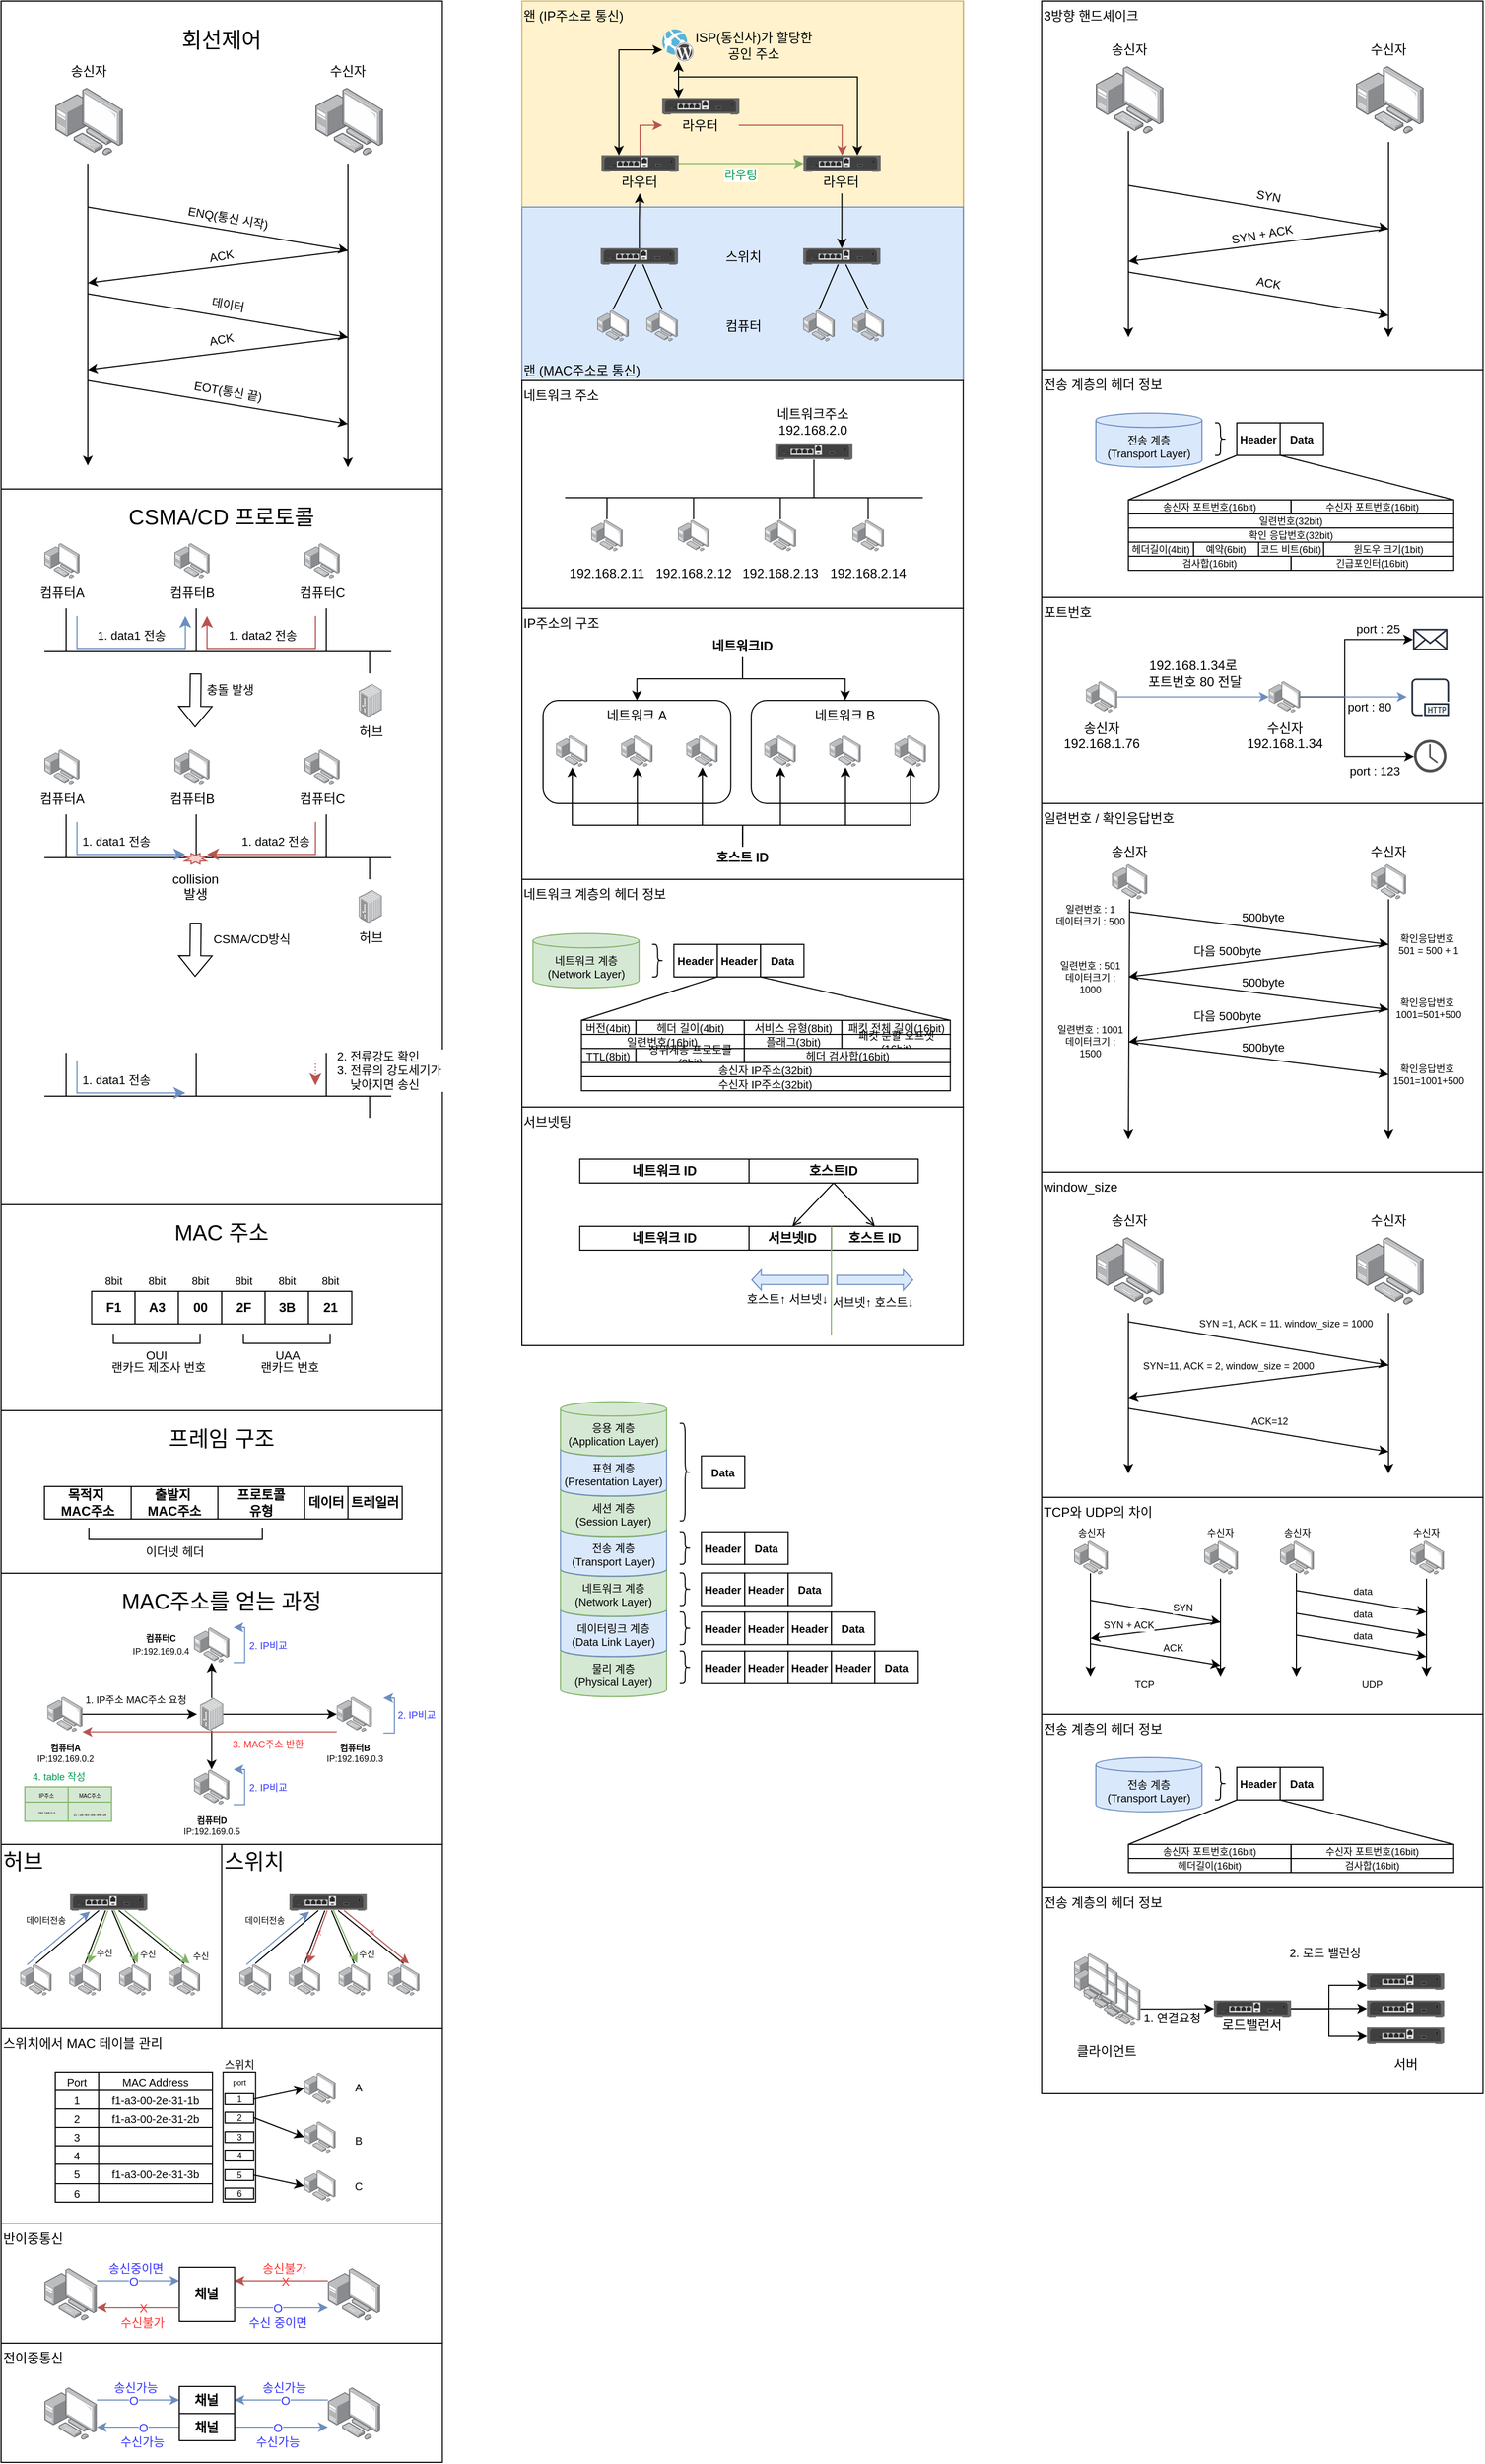 <mxfile version="24.6.4" type="device">
  <diagram name="페이지-1" id="KsCMl-bCgQmfPF2eeVKp">
    <mxGraphModel dx="989" dy="649" grid="1" gridSize="10" guides="1" tooltips="1" connect="1" arrows="1" fold="1" page="1" pageScale="1" pageWidth="827" pageHeight="1169" math="0" shadow="0">
      <root>
        <mxCell id="0" />
        <mxCell id="1" parent="0" />
        <mxCell id="hhd_FDEt_Rd6zf2hF9kV-28" value="TCP와 UDP의 차이" style="rounded=0;whiteSpace=wrap;html=1;strokeColor=default;align=left;verticalAlign=top;fontFamily=Helvetica;fontSize=12;fontColor=default;fillColor=default;" vertex="1" parent="1">
          <mxGeometry x="960" y="1380" width="407.14" height="200" as="geometry" />
        </mxCell>
        <mxCell id="go-lAnnz9E3tQ0JAedHK-79" value="포트번호" style="rounded=0;whiteSpace=wrap;html=1;strokeColor=default;align=left;verticalAlign=top;fontFamily=Helvetica;fontSize=12;fontColor=default;fillColor=default;" parent="1" vertex="1">
          <mxGeometry x="960" y="550" width="407.14" height="190" as="geometry" />
        </mxCell>
        <mxCell id="zf9bUr0ocwBrtbhv_isU-75" value="네트워크 계층의 헤더 정보" style="rounded=0;whiteSpace=wrap;html=1;strokeColor=default;align=left;verticalAlign=top;fontFamily=Helvetica;fontSize=12;fontColor=default;fillColor=default;" parent="1" vertex="1">
          <mxGeometry x="480.49" y="810" width="407.14" height="210" as="geometry" />
        </mxCell>
        <mxCell id="NBqCAsSv_uK9oybTgLD4-45" value="" style="rounded=0;whiteSpace=wrap;html=1;" parent="1" vertex="1">
          <mxGeometry x="480.49" width="407.14" height="350" as="geometry" />
        </mxCell>
        <mxCell id="NBqCAsSv_uK9oybTgLD4-99" value="왠 (IP주소로 통신)" style="rounded=0;whiteSpace=wrap;html=1;align=left;verticalAlign=top;fillColor=#fff2cc;strokeColor=#d6b656;" parent="1" vertex="1">
          <mxGeometry x="480.49" width="407.14" height="190" as="geometry" />
        </mxCell>
        <mxCell id="NBqCAsSv_uK9oybTgLD4-85" value="랜 (MAC주소로 통신)" style="rounded=0;whiteSpace=wrap;html=1;align=left;verticalAlign=bottom;fillColor=#dae8fc;strokeColor=#6c8ebf;" parent="1" vertex="1">
          <mxGeometry x="480.49" y="190" width="407.14" height="160" as="geometry" />
        </mxCell>
        <mxCell id="nM5_xXVfuns_7Hz3JYJI-85" value="" style="rounded=0;whiteSpace=wrap;html=1;" parent="1" vertex="1">
          <mxGeometry y="1450" width="407.14" height="250" as="geometry" />
        </mxCell>
        <mxCell id="nM5_xXVfuns_7Hz3JYJI-86" value="MAC주소를 얻는 과정" style="text;html=1;align=center;verticalAlign=middle;whiteSpace=wrap;rounded=0;fontSize=20;" parent="1" vertex="1">
          <mxGeometry x="107.14" y="1460" width="192.86" height="30" as="geometry" />
        </mxCell>
        <mxCell id="nM5_xXVfuns_7Hz3JYJI-48" value="" style="rounded=0;whiteSpace=wrap;html=1;" parent="1" vertex="1">
          <mxGeometry y="1300" width="407.14" height="150" as="geometry" />
        </mxCell>
        <mxCell id="nM5_xXVfuns_7Hz3JYJI-49" value="프레임 구조" style="text;html=1;align=center;verticalAlign=middle;whiteSpace=wrap;rounded=0;fontSize=20;" parent="1" vertex="1">
          <mxGeometry x="107.14" y="1310" width="192.86" height="30" as="geometry" />
        </mxCell>
        <mxCell id="nM5_xXVfuns_7Hz3JYJI-26" value="" style="rounded=0;whiteSpace=wrap;html=1;" parent="1" vertex="1">
          <mxGeometry y="1110" width="407.14" height="190" as="geometry" />
        </mxCell>
        <mxCell id="LLuFh1mj-3Ku0f0gM1qA-21" value="" style="rounded=0;whiteSpace=wrap;html=1;" parent="1" vertex="1">
          <mxGeometry y="450" width="407.14" height="660" as="geometry" />
        </mxCell>
        <mxCell id="LLuFh1mj-3Ku0f0gM1qA-18" value="" style="rounded=0;whiteSpace=wrap;html=1;" parent="1" vertex="1">
          <mxGeometry width="407.14" height="450" as="geometry" />
        </mxCell>
        <mxCell id="LLuFh1mj-3Ku0f0gM1qA-1" value="" style="image;points=[];aspect=fixed;html=1;align=center;shadow=0;dashed=0;image=img/lib/allied_telesis/computer_and_terminals/Personal_Computer_with_Server.svg;" parent="1" vertex="1">
          <mxGeometry x="50" y="80" width="62.4" height="62.4" as="geometry" />
        </mxCell>
        <mxCell id="LLuFh1mj-3Ku0f0gM1qA-2" value="" style="image;points=[];aspect=fixed;html=1;align=center;shadow=0;dashed=0;image=img/lib/allied_telesis/computer_and_terminals/Personal_Computer_with_Server.svg;" parent="1" vertex="1">
          <mxGeometry x="290" y="80" width="62.4" height="62.4" as="geometry" />
        </mxCell>
        <mxCell id="LLuFh1mj-3Ku0f0gM1qA-3" value="" style="endArrow=classic;html=1;rounded=0;" parent="1" edge="1">
          <mxGeometry width="50" height="50" relative="1" as="geometry">
            <mxPoint x="80" y="150" as="sourcePoint" />
            <mxPoint x="80" y="428.35" as="targetPoint" />
          </mxGeometry>
        </mxCell>
        <mxCell id="LLuFh1mj-3Ku0f0gM1qA-4" value="" style="endArrow=classic;html=1;rounded=0;exitX=0.481;exitY=0.988;exitDx=0;exitDy=0;exitPerimeter=0;" parent="1" edge="1">
          <mxGeometry width="50" height="50" relative="1" as="geometry">
            <mxPoint x="320.014" y="150.001" as="sourcePoint" />
            <mxPoint x="320" y="430" as="targetPoint" />
          </mxGeometry>
        </mxCell>
        <mxCell id="LLuFh1mj-3Ku0f0gM1qA-6" value="" style="endArrow=classic;html=1;rounded=0;" parent="1" edge="1">
          <mxGeometry width="50" height="50" relative="1" as="geometry">
            <mxPoint x="80" y="190" as="sourcePoint" />
            <mxPoint x="320" y="230" as="targetPoint" />
          </mxGeometry>
        </mxCell>
        <mxCell id="LLuFh1mj-3Ku0f0gM1qA-9" value="ENQ(통신 시작)" style="edgeLabel;html=1;align=center;verticalAlign=middle;resizable=0;points=[];rotation=10;" parent="LLuFh1mj-3Ku0f0gM1qA-6" vertex="1" connectable="0">
          <mxGeometry x="-0.058" y="2" relative="1" as="geometry">
            <mxPoint x="16" y="-7" as="offset" />
          </mxGeometry>
        </mxCell>
        <mxCell id="LLuFh1mj-3Ku0f0gM1qA-7" value="송신자" style="text;html=1;align=center;verticalAlign=middle;whiteSpace=wrap;rounded=0;" parent="1" vertex="1">
          <mxGeometry x="51.2" y="50" width="60" height="30" as="geometry" />
        </mxCell>
        <mxCell id="LLuFh1mj-3Ku0f0gM1qA-8" value="수신자" style="text;html=1;align=center;verticalAlign=middle;whiteSpace=wrap;rounded=0;" parent="1" vertex="1">
          <mxGeometry x="290" y="50" width="60" height="30" as="geometry" />
        </mxCell>
        <mxCell id="LLuFh1mj-3Ku0f0gM1qA-10" value="" style="endArrow=classic;html=1;rounded=0;" parent="1" edge="1">
          <mxGeometry width="50" height="50" relative="1" as="geometry">
            <mxPoint x="80" y="270" as="sourcePoint" />
            <mxPoint x="320" y="310" as="targetPoint" />
          </mxGeometry>
        </mxCell>
        <mxCell id="LLuFh1mj-3Ku0f0gM1qA-11" value="데이터" style="edgeLabel;html=1;align=center;verticalAlign=middle;resizable=0;points=[];rotation=10;" parent="LLuFh1mj-3Ku0f0gM1qA-10" vertex="1" connectable="0">
          <mxGeometry x="-0.058" y="2" relative="1" as="geometry">
            <mxPoint x="16" y="-7" as="offset" />
          </mxGeometry>
        </mxCell>
        <mxCell id="LLuFh1mj-3Ku0f0gM1qA-12" value="" style="endArrow=classic;html=1;rounded=0;" parent="1" edge="1">
          <mxGeometry width="50" height="50" relative="1" as="geometry">
            <mxPoint x="80" y="350" as="sourcePoint" />
            <mxPoint x="320" y="390" as="targetPoint" />
          </mxGeometry>
        </mxCell>
        <mxCell id="LLuFh1mj-3Ku0f0gM1qA-13" value="EOT(통신 끝)" style="edgeLabel;html=1;align=center;verticalAlign=middle;resizable=0;points=[];rotation=10;" parent="LLuFh1mj-3Ku0f0gM1qA-12" vertex="1" connectable="0">
          <mxGeometry x="-0.058" y="2" relative="1" as="geometry">
            <mxPoint x="16" y="-7" as="offset" />
          </mxGeometry>
        </mxCell>
        <mxCell id="LLuFh1mj-3Ku0f0gM1qA-14" value="" style="endArrow=classic;html=1;rounded=0;" parent="1" edge="1">
          <mxGeometry width="50" height="50" relative="1" as="geometry">
            <mxPoint x="320" y="230" as="sourcePoint" />
            <mxPoint x="80" y="260" as="targetPoint" />
          </mxGeometry>
        </mxCell>
        <mxCell id="LLuFh1mj-3Ku0f0gM1qA-15" value="ACK" style="edgeLabel;html=1;align=center;verticalAlign=middle;resizable=0;points=[];rotation=-10;" parent="LLuFh1mj-3Ku0f0gM1qA-14" vertex="1" connectable="0">
          <mxGeometry x="-0.058" y="2" relative="1" as="geometry">
            <mxPoint x="-4" y="-11" as="offset" />
          </mxGeometry>
        </mxCell>
        <mxCell id="LLuFh1mj-3Ku0f0gM1qA-16" value="" style="endArrow=classic;html=1;rounded=0;" parent="1" edge="1">
          <mxGeometry width="50" height="50" relative="1" as="geometry">
            <mxPoint x="320" y="310" as="sourcePoint" />
            <mxPoint x="80" y="340" as="targetPoint" />
          </mxGeometry>
        </mxCell>
        <mxCell id="LLuFh1mj-3Ku0f0gM1qA-17" value="ACK" style="edgeLabel;html=1;align=center;verticalAlign=middle;resizable=0;points=[];rotation=-10;" parent="LLuFh1mj-3Ku0f0gM1qA-16" vertex="1" connectable="0">
          <mxGeometry x="-0.058" y="2" relative="1" as="geometry">
            <mxPoint x="-4" y="-14" as="offset" />
          </mxGeometry>
        </mxCell>
        <mxCell id="LLuFh1mj-3Ku0f0gM1qA-19" value="회선제어" style="text;html=1;align=center;verticalAlign=middle;whiteSpace=wrap;rounded=0;fontSize=20;" parent="1" vertex="1">
          <mxGeometry x="157.14" y="20" width="92.86" height="30" as="geometry" />
        </mxCell>
        <mxCell id="LLuFh1mj-3Ku0f0gM1qA-20" value="컴퓨터A" style="image;points=[];aspect=fixed;html=1;align=center;shadow=0;dashed=0;image=img/lib/allied_telesis/computer_and_terminals/Personal_Computer_with_Server.svg;" parent="1" vertex="1">
          <mxGeometry x="40" y="500" width="32.4" height="32.4" as="geometry" />
        </mxCell>
        <mxCell id="LLuFh1mj-3Ku0f0gM1qA-22" value="컴퓨터B" style="image;points=[];aspect=fixed;html=1;align=center;shadow=0;dashed=0;image=img/lib/allied_telesis/computer_and_terminals/Personal_Computer_with_Server.svg;" parent="1" vertex="1">
          <mxGeometry x="160" y="500" width="32.4" height="32.4" as="geometry" />
        </mxCell>
        <mxCell id="LLuFh1mj-3Ku0f0gM1qA-23" value="컴퓨터C" style="image;points=[];aspect=fixed;html=1;align=center;shadow=0;dashed=0;image=img/lib/allied_telesis/computer_and_terminals/Personal_Computer_with_Server.svg;" parent="1" vertex="1">
          <mxGeometry x="280" y="500" width="32.4" height="32.4" as="geometry" />
        </mxCell>
        <mxCell id="LLuFh1mj-3Ku0f0gM1qA-24" value="허브" style="image;points=[];aspect=fixed;html=1;align=center;shadow=0;dashed=0;image=img/lib/allied_telesis/switch/Industrial_Ethernet_IE200.svg;" parent="1" vertex="1">
          <mxGeometry x="330" y="630" width="21.38" height="30" as="geometry" />
        </mxCell>
        <mxCell id="LLuFh1mj-3Ku0f0gM1qA-26" value="" style="endArrow=none;html=1;rounded=0;" parent="1" edge="1">
          <mxGeometry width="50" height="50" relative="1" as="geometry">
            <mxPoint x="40" y="600" as="sourcePoint" />
            <mxPoint x="360" y="600" as="targetPoint" />
          </mxGeometry>
        </mxCell>
        <mxCell id="LLuFh1mj-3Ku0f0gM1qA-27" value="" style="endArrow=none;html=1;rounded=0;" parent="1" edge="1">
          <mxGeometry width="50" height="50" relative="1" as="geometry">
            <mxPoint x="60" y="600" as="sourcePoint" />
            <mxPoint x="60" y="560" as="targetPoint" />
          </mxGeometry>
        </mxCell>
        <mxCell id="LLuFh1mj-3Ku0f0gM1qA-28" value="" style="endArrow=none;html=1;rounded=0;" parent="1" edge="1">
          <mxGeometry width="50" height="50" relative="1" as="geometry">
            <mxPoint x="180" y="600" as="sourcePoint" />
            <mxPoint x="180" y="560" as="targetPoint" />
          </mxGeometry>
        </mxCell>
        <mxCell id="LLuFh1mj-3Ku0f0gM1qA-31" value="" style="endArrow=none;html=1;rounded=0;" parent="1" edge="1">
          <mxGeometry width="50" height="50" relative="1" as="geometry">
            <mxPoint x="300" y="600" as="sourcePoint" />
            <mxPoint x="300" y="560" as="targetPoint" />
          </mxGeometry>
        </mxCell>
        <mxCell id="LLuFh1mj-3Ku0f0gM1qA-32" value="" style="endArrow=none;html=1;rounded=0;" parent="1" edge="1">
          <mxGeometry width="50" height="50" relative="1" as="geometry">
            <mxPoint x="340" y="620" as="sourcePoint" />
            <mxPoint x="340" y="600" as="targetPoint" />
          </mxGeometry>
        </mxCell>
        <mxCell id="LLuFh1mj-3Ku0f0gM1qA-33" value="" style="edgeStyle=elbowEdgeStyle;elbow=vertical;endArrow=classic;html=1;curved=0;rounded=0;endSize=8;startSize=8;fillColor=#dae8fc;strokeColor=#6c8ebf;" parent="1" edge="1">
          <mxGeometry width="50" height="50" relative="1" as="geometry">
            <mxPoint x="70" y="567" as="sourcePoint" />
            <mxPoint x="170" y="567" as="targetPoint" />
            <Array as="points">
              <mxPoint x="120" y="597" />
            </Array>
          </mxGeometry>
        </mxCell>
        <mxCell id="LLuFh1mj-3Ku0f0gM1qA-35" value="1. data1 전송" style="edgeLabel;html=1;align=center;verticalAlign=middle;resizable=0;points=[];" parent="LLuFh1mj-3Ku0f0gM1qA-33" vertex="1" connectable="0">
          <mxGeometry x="-0.062" y="1" relative="1" as="geometry">
            <mxPoint x="5" y="-11" as="offset" />
          </mxGeometry>
        </mxCell>
        <mxCell id="LLuFh1mj-3Ku0f0gM1qA-34" value="" style="edgeStyle=elbowEdgeStyle;elbow=vertical;endArrow=classic;html=1;curved=0;rounded=0;endSize=8;startSize=8;fillColor=#f8cecc;strokeColor=#b85450;" parent="1" edge="1">
          <mxGeometry width="50" height="50" relative="1" as="geometry">
            <mxPoint x="290" y="567" as="sourcePoint" />
            <mxPoint x="190" y="567" as="targetPoint" />
            <Array as="points">
              <mxPoint x="240" y="597" />
            </Array>
          </mxGeometry>
        </mxCell>
        <mxCell id="LLuFh1mj-3Ku0f0gM1qA-36" value="1. data2 전송" style="edgeLabel;html=1;align=center;verticalAlign=middle;resizable=0;points=[];" parent="LLuFh1mj-3Ku0f0gM1qA-34" vertex="1" connectable="0">
          <mxGeometry x="-0.167" relative="1" as="geometry">
            <mxPoint x="-13" y="-12" as="offset" />
          </mxGeometry>
        </mxCell>
        <mxCell id="LLuFh1mj-3Ku0f0gM1qA-37" value="컴퓨터A" style="image;points=[];aspect=fixed;html=1;align=center;shadow=0;dashed=0;image=img/lib/allied_telesis/computer_and_terminals/Personal_Computer_with_Server.svg;" parent="1" vertex="1">
          <mxGeometry x="40" y="690" width="32.4" height="32.4" as="geometry" />
        </mxCell>
        <mxCell id="LLuFh1mj-3Ku0f0gM1qA-38" value="컴퓨터B" style="image;points=[];aspect=fixed;html=1;align=center;shadow=0;dashed=0;image=img/lib/allied_telesis/computer_and_terminals/Personal_Computer_with_Server.svg;" parent="1" vertex="1">
          <mxGeometry x="160" y="690" width="32.4" height="32.4" as="geometry" />
        </mxCell>
        <mxCell id="LLuFh1mj-3Ku0f0gM1qA-39" value="컴퓨터C" style="image;points=[];aspect=fixed;html=1;align=center;shadow=0;dashed=0;image=img/lib/allied_telesis/computer_and_terminals/Personal_Computer_with_Server.svg;" parent="1" vertex="1">
          <mxGeometry x="280" y="690" width="32.4" height="32.4" as="geometry" />
        </mxCell>
        <mxCell id="LLuFh1mj-3Ku0f0gM1qA-40" value="허브" style="image;points=[];aspect=fixed;html=1;align=center;shadow=0;dashed=0;image=img/lib/allied_telesis/switch/Industrial_Ethernet_IE200.svg;" parent="1" vertex="1">
          <mxGeometry x="330" y="820" width="21.38" height="30" as="geometry" />
        </mxCell>
        <mxCell id="LLuFh1mj-3Ku0f0gM1qA-41" value="" style="endArrow=none;html=1;rounded=0;" parent="1" edge="1">
          <mxGeometry width="50" height="50" relative="1" as="geometry">
            <mxPoint x="40" y="790" as="sourcePoint" />
            <mxPoint x="360" y="790" as="targetPoint" />
          </mxGeometry>
        </mxCell>
        <mxCell id="LLuFh1mj-3Ku0f0gM1qA-42" value="" style="endArrow=none;html=1;rounded=0;" parent="1" edge="1">
          <mxGeometry width="50" height="50" relative="1" as="geometry">
            <mxPoint x="60" y="790" as="sourcePoint" />
            <mxPoint x="60" y="750" as="targetPoint" />
          </mxGeometry>
        </mxCell>
        <mxCell id="LLuFh1mj-3Ku0f0gM1qA-43" value="" style="endArrow=none;html=1;rounded=0;" parent="1" edge="1">
          <mxGeometry width="50" height="50" relative="1" as="geometry">
            <mxPoint x="180" y="790" as="sourcePoint" />
            <mxPoint x="180" y="750" as="targetPoint" />
          </mxGeometry>
        </mxCell>
        <mxCell id="LLuFh1mj-3Ku0f0gM1qA-44" value="" style="endArrow=none;html=1;rounded=0;" parent="1" edge="1">
          <mxGeometry width="50" height="50" relative="1" as="geometry">
            <mxPoint x="300" y="790" as="sourcePoint" />
            <mxPoint x="300" y="750" as="targetPoint" />
          </mxGeometry>
        </mxCell>
        <mxCell id="LLuFh1mj-3Ku0f0gM1qA-45" value="" style="endArrow=none;html=1;rounded=0;" parent="1" edge="1">
          <mxGeometry width="50" height="50" relative="1" as="geometry">
            <mxPoint x="340" y="810" as="sourcePoint" />
            <mxPoint x="340" y="790" as="targetPoint" />
          </mxGeometry>
        </mxCell>
        <mxCell id="LLuFh1mj-3Ku0f0gM1qA-46" value="" style="edgeStyle=elbowEdgeStyle;elbow=vertical;endArrow=classic;html=1;curved=0;rounded=0;endSize=8;startSize=8;fillColor=#dae8fc;strokeColor=#6c8ebf;" parent="1" edge="1">
          <mxGeometry width="50" height="50" relative="1" as="geometry">
            <mxPoint x="70" y="757" as="sourcePoint" />
            <mxPoint x="170" y="787" as="targetPoint" />
            <Array as="points">
              <mxPoint x="120" y="787" />
            </Array>
          </mxGeometry>
        </mxCell>
        <mxCell id="LLuFh1mj-3Ku0f0gM1qA-47" value="1. data1 전송" style="edgeLabel;html=1;align=center;verticalAlign=middle;resizable=0;points=[];" parent="LLuFh1mj-3Ku0f0gM1qA-46" vertex="1" connectable="0">
          <mxGeometry x="-0.062" y="1" relative="1" as="geometry">
            <mxPoint x="5" y="-11" as="offset" />
          </mxGeometry>
        </mxCell>
        <mxCell id="LLuFh1mj-3Ku0f0gM1qA-48" value="" style="edgeStyle=elbowEdgeStyle;elbow=vertical;endArrow=classic;html=1;curved=0;rounded=0;endSize=8;startSize=8;fillColor=#f8cecc;strokeColor=#b85450;" parent="1" edge="1">
          <mxGeometry width="50" height="50" relative="1" as="geometry">
            <mxPoint x="290" y="757" as="sourcePoint" />
            <mxPoint x="190" y="787" as="targetPoint" />
            <Array as="points">
              <mxPoint x="240" y="787" />
            </Array>
          </mxGeometry>
        </mxCell>
        <mxCell id="LLuFh1mj-3Ku0f0gM1qA-49" value="1. data2 전송" style="edgeLabel;html=1;align=center;verticalAlign=middle;resizable=0;points=[];" parent="LLuFh1mj-3Ku0f0gM1qA-48" vertex="1" connectable="0">
          <mxGeometry x="-0.167" relative="1" as="geometry">
            <mxPoint x="-13" y="-12" as="offset" />
          </mxGeometry>
        </mxCell>
        <mxCell id="LLuFh1mj-3Ku0f0gM1qA-50" value="collision&lt;div&gt;발생&lt;/div&gt;" style="verticalLabelPosition=bottom;verticalAlign=top;html=1;shape=mxgraph.basic.8_point_star;fillColor=#f8cecc;strokeColor=#b85450;" parent="1" vertex="1">
          <mxGeometry x="169.4" y="786" width="20" height="10" as="geometry" />
        </mxCell>
        <mxCell id="LLuFh1mj-3Ku0f0gM1qA-52" value="" style="shape=flexArrow;endArrow=classic;html=1;rounded=0;" parent="1" edge="1">
          <mxGeometry width="50" height="50" relative="1" as="geometry">
            <mxPoint x="179.56" y="620" as="sourcePoint" />
            <mxPoint x="179" y="670" as="targetPoint" />
          </mxGeometry>
        </mxCell>
        <mxCell id="LLuFh1mj-3Ku0f0gM1qA-67" value="충돌 발생" style="edgeLabel;html=1;align=center;verticalAlign=middle;resizable=0;points=[];" parent="LLuFh1mj-3Ku0f0gM1qA-52" vertex="1" connectable="0">
          <mxGeometry x="-0.42" relative="1" as="geometry">
            <mxPoint x="31" as="offset" />
          </mxGeometry>
        </mxCell>
        <mxCell id="LLuFh1mj-3Ku0f0gM1qA-53" value="&lt;font style=&quot;font-size: 8px;&quot;&gt;&lt;b&gt;컴퓨터A&lt;/b&gt;&lt;/font&gt;&lt;div style=&quot;font-size: 8px;&quot;&gt;&lt;font style=&quot;font-size: 8px;&quot;&gt;IP:192.169.0.2&lt;/font&gt;&lt;/div&gt;" style="image;points=[[0,0,0,0,0],[0,0.5,0,0,0],[0,1,0,0,0],[0.5,0,0,0,0],[0.5,1,0,0,0],[1,0,0,0,0],[1,0.5,0,0,0],[1,1,0,0,0]];aspect=fixed;html=1;align=center;shadow=0;dashed=0;image=img/lib/allied_telesis/computer_and_terminals/Personal_Computer_with_Server.svg;" parent="1" vertex="1">
          <mxGeometry x="42.69" y="1563.8" width="32.4" height="32.4" as="geometry" />
        </mxCell>
        <mxCell id="nM5_xXVfuns_7Hz3JYJI-54" style="edgeStyle=orthogonalEdgeStyle;rounded=0;orthogonalLoop=1;jettySize=auto;html=1;entryX=0.5;entryY=1;entryDx=0;entryDy=0;entryPerimeter=0;" parent="1" source="LLuFh1mj-3Ku0f0gM1qA-56" target="nM5_xXVfuns_7Hz3JYJI-51" edge="1">
          <mxGeometry relative="1" as="geometry">
            <mxPoint x="194.26" y="1534" as="targetPoint" />
          </mxGeometry>
        </mxCell>
        <mxCell id="LLuFh1mj-3Ku0f0gM1qA-56" value="" style="image;points=[];aspect=fixed;html=1;align=center;shadow=0;dashed=0;image=img/lib/allied_telesis/switch/Industrial_Ethernet_IE200.svg;" parent="1" vertex="1">
          <mxGeometry x="183.57" y="1565" width="21.38" height="30" as="geometry" />
        </mxCell>
        <mxCell id="LLuFh1mj-3Ku0f0gM1qA-57" value="" style="endArrow=none;html=1;rounded=0;" parent="1" edge="1">
          <mxGeometry width="50" height="50" relative="1" as="geometry">
            <mxPoint x="40" y="1010" as="sourcePoint" />
            <mxPoint x="360" y="1010" as="targetPoint" />
          </mxGeometry>
        </mxCell>
        <mxCell id="LLuFh1mj-3Ku0f0gM1qA-58" value="" style="endArrow=none;html=1;rounded=0;" parent="1" edge="1">
          <mxGeometry width="50" height="50" relative="1" as="geometry">
            <mxPoint x="60" y="1010" as="sourcePoint" />
            <mxPoint x="60" y="970" as="targetPoint" />
          </mxGeometry>
        </mxCell>
        <mxCell id="LLuFh1mj-3Ku0f0gM1qA-59" value="" style="endArrow=none;html=1;rounded=0;" parent="1" edge="1">
          <mxGeometry width="50" height="50" relative="1" as="geometry">
            <mxPoint x="180" y="1010" as="sourcePoint" />
            <mxPoint x="180" y="970" as="targetPoint" />
          </mxGeometry>
        </mxCell>
        <mxCell id="LLuFh1mj-3Ku0f0gM1qA-60" value="" style="endArrow=none;html=1;rounded=0;" parent="1" edge="1">
          <mxGeometry width="50" height="50" relative="1" as="geometry">
            <mxPoint x="300" y="1010" as="sourcePoint" />
            <mxPoint x="300" y="970" as="targetPoint" />
          </mxGeometry>
        </mxCell>
        <mxCell id="LLuFh1mj-3Ku0f0gM1qA-61" value="" style="endArrow=none;html=1;rounded=0;" parent="1" edge="1">
          <mxGeometry width="50" height="50" relative="1" as="geometry">
            <mxPoint x="340" y="1030" as="sourcePoint" />
            <mxPoint x="340" y="1010" as="targetPoint" />
          </mxGeometry>
        </mxCell>
        <mxCell id="LLuFh1mj-3Ku0f0gM1qA-62" value="" style="edgeStyle=elbowEdgeStyle;elbow=vertical;endArrow=classic;html=1;curved=0;rounded=0;endSize=8;startSize=8;fillColor=#dae8fc;strokeColor=#6c8ebf;" parent="1" edge="1">
          <mxGeometry width="50" height="50" relative="1" as="geometry">
            <mxPoint x="70" y="977" as="sourcePoint" />
            <mxPoint x="170" y="1007" as="targetPoint" />
            <Array as="points">
              <mxPoint x="120" y="1007" />
            </Array>
          </mxGeometry>
        </mxCell>
        <mxCell id="LLuFh1mj-3Ku0f0gM1qA-63" value="1. data1 전송" style="edgeLabel;html=1;align=center;verticalAlign=middle;resizable=0;points=[];" parent="LLuFh1mj-3Ku0f0gM1qA-62" vertex="1" connectable="0">
          <mxGeometry x="-0.062" y="1" relative="1" as="geometry">
            <mxPoint x="5" y="-11" as="offset" />
          </mxGeometry>
        </mxCell>
        <mxCell id="LLuFh1mj-3Ku0f0gM1qA-64" value="" style="edgeStyle=elbowEdgeStyle;elbow=vertical;endArrow=classic;html=1;curved=0;rounded=0;endSize=8;startSize=8;fillColor=#f8cecc;strokeColor=#b85450;dashed=1;dashPattern=1 2;" parent="1" edge="1">
          <mxGeometry width="50" height="50" relative="1" as="geometry">
            <mxPoint x="290" y="977" as="sourcePoint" />
            <mxPoint x="290" y="1000" as="targetPoint" />
            <Array as="points" />
          </mxGeometry>
        </mxCell>
        <mxCell id="LLuFh1mj-3Ku0f0gM1qA-65" value="2. 전류강도 확인&lt;div&gt;3. 전류의 강도세기가&amp;nbsp;&lt;/div&gt;&lt;div&gt;&amp;nbsp; &amp;nbsp; 낮아지면 송신&lt;/div&gt;" style="edgeLabel;html=1;align=left;verticalAlign=middle;resizable=0;points=[];" parent="LLuFh1mj-3Ku0f0gM1qA-64" vertex="1" connectable="0">
          <mxGeometry x="-0.167" relative="1" as="geometry">
            <mxPoint x="18" y="-1" as="offset" />
          </mxGeometry>
        </mxCell>
        <mxCell id="LLuFh1mj-3Ku0f0gM1qA-68" value="" style="shape=flexArrow;endArrow=classic;html=1;rounded=0;" parent="1" edge="1">
          <mxGeometry width="50" height="50" relative="1" as="geometry">
            <mxPoint x="179.56" y="850" as="sourcePoint" />
            <mxPoint x="179" y="900" as="targetPoint" />
          </mxGeometry>
        </mxCell>
        <mxCell id="LLuFh1mj-3Ku0f0gM1qA-69" value="CSMA/CD방식" style="edgeLabel;html=1;align=center;verticalAlign=middle;resizable=0;points=[];" parent="LLuFh1mj-3Ku0f0gM1qA-68" vertex="1" connectable="0">
          <mxGeometry x="-0.42" relative="1" as="geometry">
            <mxPoint x="51" as="offset" />
          </mxGeometry>
        </mxCell>
        <mxCell id="LLuFh1mj-3Ku0f0gM1qA-70" value="CSMA/CD 프로토콜" style="text;html=1;align=center;verticalAlign=middle;whiteSpace=wrap;rounded=0;fontSize=20;" parent="1" vertex="1">
          <mxGeometry x="107.14" y="460" width="192.86" height="30" as="geometry" />
        </mxCell>
        <mxCell id="nM5_xXVfuns_7Hz3JYJI-22" style="edgeStyle=orthogonalEdgeStyle;rounded=0;orthogonalLoop=1;jettySize=auto;html=1;entryX=0.5;entryY=1;entryDx=0;entryDy=0;endArrow=none;endFill=0;" parent="1" edge="1">
          <mxGeometry relative="1" as="geometry">
            <mxPoint x="103.57" y="1229" as="sourcePoint" />
            <mxPoint x="183.57" y="1229" as="targetPoint" />
            <Array as="points">
              <mxPoint x="103.57" y="1238" />
              <mxPoint x="183.57" y="1238" />
            </Array>
          </mxGeometry>
        </mxCell>
        <mxCell id="nM5_xXVfuns_7Hz3JYJI-24" value="OUI" style="edgeLabel;html=1;align=center;verticalAlign=middle;resizable=0;points=[];" parent="nM5_xXVfuns_7Hz3JYJI-22" vertex="1" connectable="0">
          <mxGeometry x="0.034" relative="1" as="geometry">
            <mxPoint x="-2" y="11" as="offset" />
          </mxGeometry>
        </mxCell>
        <mxCell id="nM5_xXVfuns_7Hz3JYJI-27" value="랜카드 제조사 번호" style="edgeLabel;html=1;align=center;verticalAlign=middle;resizable=0;points=[];" parent="nM5_xXVfuns_7Hz3JYJI-22" vertex="1" connectable="0">
          <mxGeometry x="0.02" y="1" relative="1" as="geometry">
            <mxPoint y="23" as="offset" />
          </mxGeometry>
        </mxCell>
        <mxCell id="nM5_xXVfuns_7Hz3JYJI-1" value="F1" style="rounded=0;whiteSpace=wrap;html=1;fontStyle=1" parent="1" vertex="1">
          <mxGeometry x="83.57" y="1190" width="40" height="30" as="geometry" />
        </mxCell>
        <mxCell id="nM5_xXVfuns_7Hz3JYJI-3" value="8bit" style="text;html=1;align=center;verticalAlign=middle;whiteSpace=wrap;rounded=0;fontSize=10;" parent="1" vertex="1">
          <mxGeometry x="94.77" y="1170" width="17.6" height="20" as="geometry" />
        </mxCell>
        <mxCell id="nM5_xXVfuns_7Hz3JYJI-12" value="A3" style="rounded=0;whiteSpace=wrap;html=1;fontStyle=1" parent="1" vertex="1">
          <mxGeometry x="123.57" y="1190" width="40" height="30" as="geometry" />
        </mxCell>
        <mxCell id="nM5_xXVfuns_7Hz3JYJI-13" value="8bit" style="text;html=1;align=center;verticalAlign=middle;whiteSpace=wrap;rounded=0;fontSize=10;" parent="1" vertex="1">
          <mxGeometry x="134.77" y="1170" width="17.6" height="20" as="geometry" />
        </mxCell>
        <mxCell id="nM5_xXVfuns_7Hz3JYJI-14" value="00" style="rounded=0;whiteSpace=wrap;html=1;fontStyle=1" parent="1" vertex="1">
          <mxGeometry x="163.57" y="1190" width="40" height="30" as="geometry" />
        </mxCell>
        <mxCell id="nM5_xXVfuns_7Hz3JYJI-15" value="8bit" style="text;html=1;align=center;verticalAlign=middle;whiteSpace=wrap;rounded=0;fontSize=10;" parent="1" vertex="1">
          <mxGeometry x="174.77" y="1170" width="17.6" height="20" as="geometry" />
        </mxCell>
        <mxCell id="nM5_xXVfuns_7Hz3JYJI-23" style="edgeStyle=orthogonalEdgeStyle;rounded=0;orthogonalLoop=1;jettySize=auto;html=1;entryX=0.5;entryY=1;entryDx=0;entryDy=0;strokeColor=default;align=center;verticalAlign=middle;fontFamily=Helvetica;fontSize=11;fontColor=default;labelBackgroundColor=default;endArrow=none;endFill=0;" parent="1" edge="1">
          <mxGeometry relative="1" as="geometry">
            <mxPoint x="223.57" y="1229" as="sourcePoint" />
            <mxPoint x="303.57" y="1229" as="targetPoint" />
            <Array as="points">
              <mxPoint x="223.57" y="1238" />
              <mxPoint x="303.57" y="1238" />
            </Array>
          </mxGeometry>
        </mxCell>
        <mxCell id="nM5_xXVfuns_7Hz3JYJI-25" value="UAA" style="edgeLabel;html=1;align=center;verticalAlign=middle;resizable=0;points=[];" parent="nM5_xXVfuns_7Hz3JYJI-23" vertex="1" connectable="0">
          <mxGeometry x="0.045" y="-1" relative="1" as="geometry">
            <mxPoint x="-2" y="10" as="offset" />
          </mxGeometry>
        </mxCell>
        <mxCell id="nM5_xXVfuns_7Hz3JYJI-28" value="랜카드 번호" style="edgeLabel;html=1;align=center;verticalAlign=middle;resizable=0;points=[];" parent="nM5_xXVfuns_7Hz3JYJI-23" vertex="1" connectable="0">
          <mxGeometry x="0.037" relative="1" as="geometry">
            <mxPoint y="22" as="offset" />
          </mxGeometry>
        </mxCell>
        <mxCell id="nM5_xXVfuns_7Hz3JYJI-16" value="2F" style="rounded=0;whiteSpace=wrap;html=1;fontStyle=1" parent="1" vertex="1">
          <mxGeometry x="203.57" y="1190" width="40" height="30" as="geometry" />
        </mxCell>
        <mxCell id="nM5_xXVfuns_7Hz3JYJI-17" value="8bit" style="text;html=1;align=center;verticalAlign=middle;whiteSpace=wrap;rounded=0;fontSize=10;" parent="1" vertex="1">
          <mxGeometry x="214.77" y="1170" width="17.6" height="20" as="geometry" />
        </mxCell>
        <mxCell id="nM5_xXVfuns_7Hz3JYJI-18" value="3B" style="rounded=0;whiteSpace=wrap;html=1;fontStyle=1" parent="1" vertex="1">
          <mxGeometry x="243.57" y="1190" width="40" height="30" as="geometry" />
        </mxCell>
        <mxCell id="nM5_xXVfuns_7Hz3JYJI-19" value="8bit" style="text;html=1;align=center;verticalAlign=middle;whiteSpace=wrap;rounded=0;fontSize=10;" parent="1" vertex="1">
          <mxGeometry x="254.77" y="1170" width="17.6" height="20" as="geometry" />
        </mxCell>
        <mxCell id="nM5_xXVfuns_7Hz3JYJI-20" value="21" style="rounded=0;whiteSpace=wrap;html=1;fontStyle=1" parent="1" vertex="1">
          <mxGeometry x="283.57" y="1190" width="40" height="30" as="geometry" />
        </mxCell>
        <mxCell id="nM5_xXVfuns_7Hz3JYJI-21" value="8bit" style="text;html=1;align=center;verticalAlign=middle;whiteSpace=wrap;rounded=0;fontSize=10;" parent="1" vertex="1">
          <mxGeometry x="294.77" y="1170" width="17.6" height="20" as="geometry" />
        </mxCell>
        <mxCell id="nM5_xXVfuns_7Hz3JYJI-29" value="MAC 주소" style="text;html=1;align=center;verticalAlign=middle;whiteSpace=wrap;rounded=0;fontSize=20;" parent="1" vertex="1">
          <mxGeometry x="107.14" y="1120" width="192.86" height="30" as="geometry" />
        </mxCell>
        <mxCell id="nM5_xXVfuns_7Hz3JYJI-46" style="edgeStyle=orthogonalEdgeStyle;rounded=0;orthogonalLoop=1;jettySize=auto;html=1;entryX=0.5;entryY=1;entryDx=0;entryDy=0;strokeColor=default;align=center;verticalAlign=middle;fontFamily=Helvetica;fontSize=11;fontColor=default;labelBackgroundColor=default;endArrow=none;endFill=0;" parent="1" edge="1">
          <mxGeometry relative="1" as="geometry">
            <mxPoint x="81" y="1408" as="sourcePoint" />
            <mxPoint x="241" y="1408" as="targetPoint" />
            <Array as="points">
              <mxPoint x="81" y="1418" />
              <mxPoint x="241" y="1418" />
            </Array>
          </mxGeometry>
        </mxCell>
        <mxCell id="nM5_xXVfuns_7Hz3JYJI-47" value="이더넷 헤더" style="edgeLabel;html=1;align=center;verticalAlign=middle;resizable=0;points=[];" parent="nM5_xXVfuns_7Hz3JYJI-46" vertex="1" connectable="0">
          <mxGeometry x="0.008" y="-1" relative="1" as="geometry">
            <mxPoint x="-2" y="11" as="offset" />
          </mxGeometry>
        </mxCell>
        <mxCell id="nM5_xXVfuns_7Hz3JYJI-30" value="목적지&amp;nbsp;&lt;div&gt;MAC주소&lt;/div&gt;" style="rounded=0;whiteSpace=wrap;html=1;fontStyle=1" parent="1" vertex="1">
          <mxGeometry x="40" y="1370" width="80" height="30" as="geometry" />
        </mxCell>
        <mxCell id="nM5_xXVfuns_7Hz3JYJI-42" value="출발지&amp;nbsp;&lt;div&gt;MAC주소&lt;/div&gt;" style="rounded=0;whiteSpace=wrap;html=1;fontStyle=1" parent="1" vertex="1">
          <mxGeometry x="120" y="1370" width="80" height="30" as="geometry" />
        </mxCell>
        <mxCell id="nM5_xXVfuns_7Hz3JYJI-43" value="프로토콜&lt;div&gt;유형&lt;/div&gt;" style="rounded=0;whiteSpace=wrap;html=1;fontStyle=1" parent="1" vertex="1">
          <mxGeometry x="200" y="1370" width="80" height="30" as="geometry" />
        </mxCell>
        <mxCell id="nM5_xXVfuns_7Hz3JYJI-44" value="데이터" style="rounded=0;whiteSpace=wrap;html=1;fontStyle=1" parent="1" vertex="1">
          <mxGeometry x="280" y="1370" width="40" height="30" as="geometry" />
        </mxCell>
        <mxCell id="nM5_xXVfuns_7Hz3JYJI-45" value="트레일러" style="rounded=0;whiteSpace=wrap;html=1;fontStyle=1" parent="1" vertex="1">
          <mxGeometry x="320" y="1370" width="50" height="30" as="geometry" />
        </mxCell>
        <mxCell id="nM5_xXVfuns_7Hz3JYJI-50" value="&lt;font style=&quot;font-size: 8px;&quot;&gt;&lt;b&gt;컴퓨터B&lt;/b&gt;&lt;/font&gt;&lt;div style=&quot;font-size: 8px;&quot;&gt;IP:192.169.0.3&lt;/div&gt;" style="image;points=[[0,0,0,0,0],[0,0.5,0,0,0],[0,1,0,0,0],[0.5,0,0,0,0],[0.5,1,0,0,0],[1,0,0,0,0],[1,0.5,0,0,0],[1,1,0,0,0]];aspect=fixed;html=1;align=center;shadow=0;dashed=0;image=img/lib/allied_telesis/computer_and_terminals/Personal_Computer_with_Server.svg;" parent="1" vertex="1">
          <mxGeometry x="309.69" y="1563.8" width="32.4" height="32.4" as="geometry" />
        </mxCell>
        <mxCell id="nM5_xXVfuns_7Hz3JYJI-51" value="" style="image;points=[[0,0,0,0,0],[0,0.5,0,0,0],[0,1,0,0,0],[0.5,0,0,0,0],[0.5,1,0,0,0],[1,0,0,0,0],[1,0.5,0,0,0],[1,1,0,0,0]];aspect=fixed;html=1;align=center;shadow=0;dashed=0;image=img/lib/allied_telesis/computer_and_terminals/Personal_Computer_with_Server.svg;" parent="1" vertex="1">
          <mxGeometry x="178.06" y="1500" width="32.4" height="32.4" as="geometry" />
        </mxCell>
        <mxCell id="nM5_xXVfuns_7Hz3JYJI-59" style="edgeStyle=orthogonalEdgeStyle;rounded=0;orthogonalLoop=1;jettySize=auto;html=1;exitX=1;exitY=1;exitDx=0;exitDy=0;exitPerimeter=0;entryX=1;entryY=0;entryDx=0;entryDy=0;entryPerimeter=0;fillColor=#dae8fc;strokeColor=#6c8ebf;" parent="1" edge="1">
          <mxGeometry relative="1" as="geometry">
            <mxPoint x="214.53" y="1631" as="targetPoint" />
            <mxPoint x="214.53" y="1663.4" as="sourcePoint" />
            <Array as="points">
              <mxPoint x="224.76" y="1663" />
              <mxPoint x="224.76" y="1631" />
            </Array>
          </mxGeometry>
        </mxCell>
        <mxCell id="nM5_xXVfuns_7Hz3JYJI-65" value="&lt;span style=&quot;color: rgb(51, 51, 255); font-size: 9px;&quot;&gt;2. IP비교&lt;/span&gt;" style="edgeLabel;html=1;align=center;verticalAlign=middle;resizable=0;points=[];" parent="nM5_xXVfuns_7Hz3JYJI-59" vertex="1" connectable="0">
          <mxGeometry x="-0.064" relative="1" as="geometry">
            <mxPoint x="21" y="-2" as="offset" />
          </mxGeometry>
        </mxCell>
        <mxCell id="nM5_xXVfuns_7Hz3JYJI-52" value="&lt;font style=&quot;font-size: 8px;&quot;&gt;&lt;b&gt;컴퓨터D&lt;/b&gt;&lt;/font&gt;&lt;div style=&quot;font-size: 8px;&quot;&gt;IP:192.169.0.5&lt;/div&gt;" style="image;points=[[0,0,0,0,0],[0,0.5,0,0,0],[0,1,0,0,0],[0.5,0,0,0,0],[0.5,1,0,0,0],[1,0,0,0,0],[1,0.5,0,0,0],[1,1,0,0,0]];aspect=fixed;html=1;align=center;shadow=0;dashed=0;image=img/lib/allied_telesis/computer_and_terminals/Personal_Computer_with_Server.svg;" parent="1" vertex="1">
          <mxGeometry x="178.06" y="1631" width="32.4" height="32.4" as="geometry" />
        </mxCell>
        <mxCell id="nM5_xXVfuns_7Hz3JYJI-53" style="edgeStyle=orthogonalEdgeStyle;rounded=0;orthogonalLoop=1;jettySize=auto;html=1;" parent="1" source="LLuFh1mj-3Ku0f0gM1qA-53" edge="1">
          <mxGeometry relative="1" as="geometry">
            <mxPoint x="180.69" y="1580" as="targetPoint" />
          </mxGeometry>
        </mxCell>
        <mxCell id="nM5_xXVfuns_7Hz3JYJI-58" value="1. IP주소 MAC주소 요청" style="edgeLabel;html=1;align=center;verticalAlign=middle;resizable=0;points=[];fontSize=9;" parent="nM5_xXVfuns_7Hz3JYJI-53" vertex="1" connectable="0">
          <mxGeometry x="-0.266" y="1" relative="1" as="geometry">
            <mxPoint x="10" y="-12" as="offset" />
          </mxGeometry>
        </mxCell>
        <mxCell id="nM5_xXVfuns_7Hz3JYJI-55" style="edgeStyle=orthogonalEdgeStyle;rounded=0;orthogonalLoop=1;jettySize=auto;html=1;entryX=0.5;entryY=0;entryDx=0;entryDy=0;entryPerimeter=0;" parent="1" source="LLuFh1mj-3Ku0f0gM1qA-56" target="nM5_xXVfuns_7Hz3JYJI-52" edge="1">
          <mxGeometry relative="1" as="geometry" />
        </mxCell>
        <mxCell id="nM5_xXVfuns_7Hz3JYJI-56" style="edgeStyle=orthogonalEdgeStyle;rounded=0;orthogonalLoop=1;jettySize=auto;html=1;entryX=0;entryY=0.5;entryDx=0;entryDy=0;entryPerimeter=0;" parent="1" source="LLuFh1mj-3Ku0f0gM1qA-56" target="nM5_xXVfuns_7Hz3JYJI-50" edge="1">
          <mxGeometry relative="1" as="geometry" />
        </mxCell>
        <mxCell id="nM5_xXVfuns_7Hz3JYJI-57" value="&lt;font style=&quot;text-wrap: nowrap; font-size: 8px;&quot;&gt;&lt;b&gt;컴퓨터C&lt;/b&gt;&lt;/font&gt;&lt;div style=&quot;text-wrap: nowrap; font-size: 8px;&quot;&gt;IP:192.169.0.4&lt;/div&gt;" style="text;html=1;align=center;verticalAlign=bottom;whiteSpace=wrap;rounded=0;fontSize=20;" parent="1" vertex="1">
          <mxGeometry x="118.11" y="1500" width="59.29" height="30" as="geometry" />
        </mxCell>
        <mxCell id="nM5_xXVfuns_7Hz3JYJI-61" style="edgeStyle=orthogonalEdgeStyle;rounded=0;orthogonalLoop=1;jettySize=auto;html=1;exitX=1;exitY=1;exitDx=0;exitDy=0;exitPerimeter=0;entryX=1;entryY=0;entryDx=0;entryDy=0;entryPerimeter=0;fillColor=#dae8fc;strokeColor=#6c8ebf;" parent="1" edge="1">
          <mxGeometry relative="1" as="geometry">
            <mxPoint x="214.5" y="1500" as="targetPoint" />
            <mxPoint x="214.5" y="1532.4" as="sourcePoint" />
            <Array as="points">
              <mxPoint x="224.73" y="1532" />
              <mxPoint x="224.73" y="1500" />
            </Array>
          </mxGeometry>
        </mxCell>
        <mxCell id="nM5_xXVfuns_7Hz3JYJI-64" value="&lt;span style=&quot;font-size: 9px;&quot;&gt;2. IP비교&lt;/span&gt;" style="edgeLabel;html=1;align=center;verticalAlign=middle;resizable=0;points=[];fontColor=#3333FF;" parent="nM5_xXVfuns_7Hz3JYJI-61" vertex="1" connectable="0">
          <mxGeometry x="-0.076" relative="1" as="geometry">
            <mxPoint x="21" y="-2" as="offset" />
          </mxGeometry>
        </mxCell>
        <mxCell id="nM5_xXVfuns_7Hz3JYJI-62" style="edgeStyle=orthogonalEdgeStyle;rounded=0;orthogonalLoop=1;jettySize=auto;html=1;exitX=1;exitY=1;exitDx=0;exitDy=0;exitPerimeter=0;entryX=1;entryY=0;entryDx=0;entryDy=0;entryPerimeter=0;fillColor=#dae8fc;strokeColor=#6c8ebf;" parent="1" edge="1">
          <mxGeometry relative="1" as="geometry">
            <mxPoint x="352.69" y="1565" as="targetPoint" />
            <mxPoint x="352.69" y="1597.4" as="sourcePoint" />
            <Array as="points">
              <mxPoint x="362.92" y="1597" />
              <mxPoint x="362.92" y="1565" />
            </Array>
          </mxGeometry>
        </mxCell>
        <mxCell id="nM5_xXVfuns_7Hz3JYJI-66" value="&lt;span style=&quot;color: rgb(51, 51, 255); font-size: 9px;&quot;&gt;2. IP비교&lt;/span&gt;" style="edgeLabel;html=1;align=center;verticalAlign=middle;resizable=0;points=[];" parent="nM5_xXVfuns_7Hz3JYJI-62" vertex="1" connectable="0">
          <mxGeometry x="0.018" relative="1" as="geometry">
            <mxPoint x="20" y="-1" as="offset" />
          </mxGeometry>
        </mxCell>
        <mxCell id="nM5_xXVfuns_7Hz3JYJI-67" style="edgeStyle=orthogonalEdgeStyle;rounded=0;orthogonalLoop=1;jettySize=auto;html=1;exitX=0;exitY=1;exitDx=0;exitDy=0;exitPerimeter=0;entryX=1;entryY=1;entryDx=0;entryDy=0;entryPerimeter=0;fillColor=#f8cecc;strokeColor=#b85450;" parent="1" source="nM5_xXVfuns_7Hz3JYJI-50" target="LLuFh1mj-3Ku0f0gM1qA-53" edge="1">
          <mxGeometry relative="1" as="geometry">
            <mxPoint x="309.69" y="1588" as="sourcePoint" />
            <mxPoint x="163.287" y="1587.85" as="targetPoint" />
            <Array as="points">
              <mxPoint x="260.69" y="1597" />
              <mxPoint x="260.69" y="1597" />
            </Array>
          </mxGeometry>
        </mxCell>
        <mxCell id="nM5_xXVfuns_7Hz3JYJI-68" value="&lt;span style=&quot;font-size: 9px;&quot;&gt;&lt;font color=&quot;#ff3333&quot;&gt;3. MAC주소 반환&lt;/font&gt;&lt;/span&gt;" style="edgeLabel;html=1;align=center;verticalAlign=middle;resizable=0;points=[];" parent="nM5_xXVfuns_7Hz3JYJI-67" vertex="1" connectable="0">
          <mxGeometry x="-0.072" relative="1" as="geometry">
            <mxPoint x="45" y="11" as="offset" />
          </mxGeometry>
        </mxCell>
        <mxCell id="nM5_xXVfuns_7Hz3JYJI-70" value="" style="shape=table;startSize=0;container=1;collapsible=0;childLayout=tableLayout;fontSize=10;spacing=0;spacingTop=-3;fillColor=#d5e8d4;strokeColor=#82b366;" parent="1" vertex="1">
          <mxGeometry x="21.89" y="1647" width="80" height="31.8" as="geometry" />
        </mxCell>
        <mxCell id="nM5_xXVfuns_7Hz3JYJI-71" value="" style="shape=tableRow;horizontal=0;startSize=0;swimlaneHead=0;swimlaneBody=0;strokeColor=inherit;top=0;left=0;bottom=0;right=0;collapsible=0;dropTarget=0;fillColor=none;points=[[0,0.5],[1,0.5]];portConstraint=eastwest;fontSize=5;" parent="nM5_xXVfuns_7Hz3JYJI-70" vertex="1">
          <mxGeometry width="80" height="14" as="geometry" />
        </mxCell>
        <mxCell id="nM5_xXVfuns_7Hz3JYJI-72" value="&lt;font style=&quot;font-size: 5px;&quot;&gt;IP주소&lt;/font&gt;" style="shape=partialRectangle;html=1;connectable=0;strokeColor=inherit;overflow=hidden;fillColor=none;top=0;left=0;bottom=0;right=0;pointerEvents=1;fontSize=5;whiteSpace=wrap;" parent="nM5_xXVfuns_7Hz3JYJI-71" vertex="1">
          <mxGeometry width="40" height="14" as="geometry">
            <mxRectangle width="40" height="14" as="alternateBounds" />
          </mxGeometry>
        </mxCell>
        <mxCell id="nM5_xXVfuns_7Hz3JYJI-73" value="&lt;font style=&quot;font-size: 5px;&quot;&gt;MAC주소&lt;/font&gt;" style="shape=partialRectangle;html=1;whiteSpace=wrap;connectable=0;strokeColor=inherit;overflow=hidden;fillColor=none;top=0;left=0;bottom=0;right=0;pointerEvents=1;fontSize=5;spacing=1;" parent="nM5_xXVfuns_7Hz3JYJI-71" vertex="1">
          <mxGeometry x="40" width="40" height="14" as="geometry">
            <mxRectangle width="40" height="14" as="alternateBounds" />
          </mxGeometry>
        </mxCell>
        <mxCell id="nM5_xXVfuns_7Hz3JYJI-75" value="" style="shape=tableRow;horizontal=0;startSize=0;swimlaneHead=0;swimlaneBody=0;strokeColor=inherit;top=0;left=0;bottom=0;right=0;collapsible=0;dropTarget=0;fillColor=none;points=[[0,0.5],[1,0.5]];portConstraint=eastwest;fontSize=5;" parent="nM5_xXVfuns_7Hz3JYJI-70" vertex="1">
          <mxGeometry y="14" width="80" height="18" as="geometry" />
        </mxCell>
        <mxCell id="nM5_xXVfuns_7Hz3JYJI-76" value="&lt;font style=&quot;font-size: 3px;&quot;&gt;192.168.0.3&lt;/font&gt;" style="shape=partialRectangle;html=1;whiteSpace=wrap;connectable=0;strokeColor=inherit;overflow=hidden;fillColor=none;top=0;left=0;bottom=0;right=0;pointerEvents=1;fontSize=5;" parent="nM5_xXVfuns_7Hz3JYJI-75" vertex="1">
          <mxGeometry width="40" height="18" as="geometry">
            <mxRectangle width="40" height="18" as="alternateBounds" />
          </mxGeometry>
        </mxCell>
        <mxCell id="nM5_xXVfuns_7Hz3JYJI-77" value="&lt;pre style=&quot;text-align: left; font-family: D2Coding, monospace;&quot;&gt;&lt;font style=&quot;font-size: 3px;&quot;&gt;1C:1B:B5:08:A4:26&lt;/font&gt;&lt;/pre&gt;" style="shape=partialRectangle;html=1;whiteSpace=wrap;connectable=0;strokeColor=inherit;overflow=hidden;fillColor=none;top=0;left=0;bottom=0;right=0;pointerEvents=1;fontSize=5;" parent="nM5_xXVfuns_7Hz3JYJI-75" vertex="1">
          <mxGeometry x="40" width="40" height="18" as="geometry">
            <mxRectangle width="40" height="18" as="alternateBounds" />
          </mxGeometry>
        </mxCell>
        <mxCell id="nM5_xXVfuns_7Hz3JYJI-84" value="&lt;span style=&quot;font-size: 9px;&quot;&gt;&lt;font&gt;4. table 작성&lt;/font&gt;&lt;/span&gt;" style="edgeLabel;html=1;align=center;verticalAlign=middle;resizable=0;points=[];fontColor=#00994D;" parent="1" vertex="1" connectable="0">
          <mxGeometry x="53.089" y="1637.004" as="geometry" />
        </mxCell>
        <mxCell id="VpUAEhzX7erUnMTntEyK-1" value="" style="rounded=0;whiteSpace=wrap;html=1;" parent="1" vertex="1">
          <mxGeometry y="1700" width="407.14" height="170" as="geometry" />
        </mxCell>
        <mxCell id="VpUAEhzX7erUnMTntEyK-2" value="허브" style="text;html=1;align=left;verticalAlign=middle;whiteSpace=wrap;rounded=0;fontSize=20;" parent="1" vertex="1">
          <mxGeometry x="-0.49" y="1700" width="70.49" height="30" as="geometry" />
        </mxCell>
        <mxCell id="VpUAEhzX7erUnMTntEyK-3" value="" style="endArrow=none;html=1;rounded=0;entryX=0.5;entryY=1;entryDx=0;entryDy=0;exitX=0.5;exitY=1;exitDx=0;exitDy=0;" parent="1" source="VpUAEhzX7erUnMTntEyK-1" target="nM5_xXVfuns_7Hz3JYJI-85" edge="1">
          <mxGeometry width="50" height="50" relative="1" as="geometry">
            <mxPoint x="390" y="1660" as="sourcePoint" />
            <mxPoint x="440" y="1610" as="targetPoint" />
          </mxGeometry>
        </mxCell>
        <mxCell id="VpUAEhzX7erUnMTntEyK-4" value="스위치" style="text;html=1;align=left;verticalAlign=middle;whiteSpace=wrap;rounded=0;fontSize=20;" parent="1" vertex="1">
          <mxGeometry x="204" y="1700" width="70.49" height="30" as="geometry" />
        </mxCell>
        <mxCell id="VpUAEhzX7erUnMTntEyK-8" value="" style="html=1;verticalLabelPosition=bottom;verticalAlign=top;outlineConnect=0;shadow=0;dashed=0;shape=mxgraph.rack.hpe_aruba.gateways_controllers.aruba_9004_4_port_gbe_gateway_back;" parent="1" vertex="1">
          <mxGeometry x="63.77" y="1746" width="71" height="15" as="geometry" />
        </mxCell>
        <mxCell id="VpUAEhzX7erUnMTntEyK-10" value="" style="image;points=[[0,0,0,0,0],[0,0.5,0,0,0],[0,1,0,0,0],[0.5,0,0,0,0],[0.5,1,0,0,0],[1,0,0,0,0],[1,0.5,0,0,0],[1,1,0,0,0]];aspect=fixed;html=1;align=center;shadow=0;dashed=0;image=img/lib/allied_telesis/computer_and_terminals/Personal_Computer_with_Server.svg;" parent="1" vertex="1">
          <mxGeometry x="17.66" y="1810" width="29" height="30" as="geometry" />
        </mxCell>
        <mxCell id="VpUAEhzX7erUnMTntEyK-11" value="" style="image;points=[[0,0,0,0,0],[0,0.5,0,0,0],[0,1,0,0,0],[0.5,0,0,0,0],[0.5,1,0,0,0],[1,0,0,0,0],[1,0.5,0,0,0],[1,1,0,0,0]];aspect=fixed;html=1;align=center;shadow=0;dashed=0;image=img/lib/allied_telesis/computer_and_terminals/Personal_Computer_with_Server.svg;" parent="1" vertex="1">
          <mxGeometry x="63" y="1810" width="29" height="30" as="geometry" />
        </mxCell>
        <mxCell id="VpUAEhzX7erUnMTntEyK-12" value="" style="image;points=[[0,0,0,0,0],[0,0.5,0,0,0],[0,1,0,0,0],[0.5,0,0,0,0],[0.5,1,0,0,0],[1,0,0,0,0],[1,0.5,0,0,0],[1,1,0,0,0]];aspect=fixed;html=1;align=center;shadow=0;dashed=0;image=img/lib/allied_telesis/computer_and_terminals/Personal_Computer_with_Server.svg;" parent="1" vertex="1">
          <mxGeometry x="109" y="1810" width="29" height="30" as="geometry" />
        </mxCell>
        <mxCell id="VpUAEhzX7erUnMTntEyK-13" value="" style="image;points=[[0,0,0,0,0],[0,0.5,0,0,0],[0,1,0,0,0],[0.5,0,0,0,0],[0.5,1,0,0,0],[1,0,0,0,0],[1,0.5,0,0,0],[1,1,0,0,0]];aspect=fixed;html=1;align=center;shadow=0;dashed=0;image=img/lib/allied_telesis/computer_and_terminals/Personal_Computer_with_Server.svg;" parent="1" vertex="1">
          <mxGeometry x="154.57" y="1810" width="29" height="30" as="geometry" />
        </mxCell>
        <mxCell id="VpUAEhzX7erUnMTntEyK-18" value="" style="endArrow=none;html=1;rounded=0;exitX=0.5;exitY=0;exitDx=0;exitDy=0;exitPerimeter=0;endFill=0;" parent="1" source="VpUAEhzX7erUnMTntEyK-10" target="VpUAEhzX7erUnMTntEyK-8" edge="1">
          <mxGeometry width="50" height="50" relative="1" as="geometry">
            <mxPoint x="33.89" y="1811" as="sourcePoint" />
            <mxPoint x="83.89" y="1761" as="targetPoint" />
          </mxGeometry>
        </mxCell>
        <mxCell id="VpUAEhzX7erUnMTntEyK-19" value="" style="endArrow=none;html=1;rounded=0;exitX=0.5;exitY=0;exitDx=0;exitDy=0;exitPerimeter=0;endFill=0;" parent="1" source="VpUAEhzX7erUnMTntEyK-11" target="VpUAEhzX7erUnMTntEyK-8" edge="1">
          <mxGeometry width="50" height="50" relative="1" as="geometry">
            <mxPoint x="42" y="1820" as="sourcePoint" />
            <mxPoint x="100" y="1771" as="targetPoint" />
          </mxGeometry>
        </mxCell>
        <mxCell id="VpUAEhzX7erUnMTntEyK-20" value="" style="endArrow=none;html=1;rounded=0;exitX=0.5;exitY=0;exitDx=0;exitDy=0;exitPerimeter=0;endFill=0;" parent="1" source="VpUAEhzX7erUnMTntEyK-12" target="VpUAEhzX7erUnMTntEyK-8" edge="1">
          <mxGeometry width="50" height="50" relative="1" as="geometry">
            <mxPoint x="88" y="1820" as="sourcePoint" />
            <mxPoint x="106" y="1771" as="targetPoint" />
          </mxGeometry>
        </mxCell>
        <mxCell id="VpUAEhzX7erUnMTntEyK-21" value="" style="endArrow=none;html=1;rounded=0;exitX=0.5;exitY=0;exitDx=0;exitDy=0;exitPerimeter=0;endFill=0;" parent="1" source="VpUAEhzX7erUnMTntEyK-13" target="VpUAEhzX7erUnMTntEyK-8" edge="1">
          <mxGeometry width="50" height="50" relative="1" as="geometry">
            <mxPoint x="134" y="1820" as="sourcePoint" />
            <mxPoint x="112" y="1771" as="targetPoint" />
          </mxGeometry>
        </mxCell>
        <mxCell id="VpUAEhzX7erUnMTntEyK-22" value="" style="endArrow=classic;html=1;rounded=0;exitX=0.5;exitY=0;exitDx=0;exitDy=0;exitPerimeter=0;endFill=1;fillColor=#dae8fc;strokeColor=#6c8ebf;" parent="1" edge="1">
          <mxGeometry width="50" height="50" relative="1" as="geometry">
            <mxPoint x="24" y="1811" as="sourcePoint" />
            <mxPoint x="82" y="1762" as="targetPoint" />
          </mxGeometry>
        </mxCell>
        <mxCell id="VpUAEhzX7erUnMTntEyK-23" value="데이터전송" style="edgeLabel;html=1;align=center;verticalAlign=middle;resizable=0;points=[];fontSize=8;" parent="VpUAEhzX7erUnMTntEyK-22" vertex="1" connectable="0">
          <mxGeometry x="0.183" relative="1" as="geometry">
            <mxPoint x="-18" y="-12" as="offset" />
          </mxGeometry>
        </mxCell>
        <mxCell id="VpUAEhzX7erUnMTntEyK-24" value="" style="endArrow=none;html=1;rounded=0;exitX=0.5;exitY=0;exitDx=0;exitDy=0;exitPerimeter=0;endFill=0;startArrow=classic;startFill=1;fillColor=#d5e8d4;strokeColor=#82b366;" parent="1" edge="1">
          <mxGeometry width="50" height="50" relative="1" as="geometry">
            <mxPoint x="80.5" y="1810" as="sourcePoint" />
            <mxPoint x="98.5" y="1761" as="targetPoint" />
          </mxGeometry>
        </mxCell>
        <mxCell id="VpUAEhzX7erUnMTntEyK-27" value="수신" style="edgeLabel;html=1;align=center;verticalAlign=middle;resizable=0;points=[];fontSize=8;" parent="VpUAEhzX7erUnMTntEyK-24" vertex="1" connectable="0">
          <mxGeometry x="-0.163" y="-1" relative="1" as="geometry">
            <mxPoint x="6" y="10" as="offset" />
          </mxGeometry>
        </mxCell>
        <mxCell id="VpUAEhzX7erUnMTntEyK-25" value="" style="endArrow=none;html=1;rounded=0;exitX=0.5;exitY=0;exitDx=0;exitDy=0;exitPerimeter=0;endFill=0;strokeColor=#82b366;align=center;verticalAlign=middle;fontFamily=Helvetica;fontSize=11;fontColor=default;labelBackgroundColor=default;startArrow=classic;startFill=1;fillColor=#d5e8d4;" parent="1" edge="1">
          <mxGeometry width="50" height="50" relative="1" as="geometry">
            <mxPoint x="126.14" y="1809.5" as="sourcePoint" />
            <mxPoint x="104.14" y="1760.5" as="targetPoint" />
          </mxGeometry>
        </mxCell>
        <mxCell id="VpUAEhzX7erUnMTntEyK-28" value="&lt;span style=&quot;font-size: 8px;&quot;&gt;수신&lt;/span&gt;" style="edgeLabel;html=1;align=center;verticalAlign=middle;resizable=0;points=[];" parent="VpUAEhzX7erUnMTntEyK-25" vertex="1" connectable="0">
          <mxGeometry x="-0.613" relative="1" as="geometry">
            <mxPoint x="13" as="offset" />
          </mxGeometry>
        </mxCell>
        <mxCell id="VpUAEhzX7erUnMTntEyK-26" value="" style="endArrow=none;html=1;rounded=0;exitX=0.5;exitY=0;exitDx=0;exitDy=0;exitPerimeter=0;endFill=0;strokeColor=#82b366;align=center;verticalAlign=middle;fontFamily=Helvetica;fontSize=11;fontColor=default;labelBackgroundColor=default;startArrow=classic;startFill=1;fillColor=#d5e8d4;" parent="1" edge="1">
          <mxGeometry width="50" height="50" relative="1" as="geometry">
            <mxPoint x="174" y="1810" as="sourcePoint" />
            <mxPoint x="114" y="1761" as="targetPoint" />
          </mxGeometry>
        </mxCell>
        <mxCell id="VpUAEhzX7erUnMTntEyK-29" value="&lt;span style=&quot;font-size: 8px;&quot;&gt;수신&lt;/span&gt;" style="edgeLabel;html=1;align=center;verticalAlign=middle;resizable=0;points=[];" parent="VpUAEhzX7erUnMTntEyK-26" vertex="1" connectable="0">
          <mxGeometry x="-0.702" y="-1" relative="1" as="geometry">
            <mxPoint x="18" as="offset" />
          </mxGeometry>
        </mxCell>
        <mxCell id="VpUAEhzX7erUnMTntEyK-30" value="" style="html=1;verticalLabelPosition=bottom;verticalAlign=top;outlineConnect=0;shadow=0;dashed=0;shape=mxgraph.rack.hpe_aruba.gateways_controllers.aruba_9004_4_port_gbe_gateway_back;" parent="1" vertex="1">
          <mxGeometry x="266.11" y="1746" width="71" height="15" as="geometry" />
        </mxCell>
        <mxCell id="VpUAEhzX7erUnMTntEyK-31" value="" style="image;points=[[0,0,0,0,0],[0,0.5,0,0,0],[0,1,0,0,0],[0.5,0,0,0,0],[0.5,1,0,0,0],[1,0,0,0,0],[1,0.5,0,0,0],[1,1,0,0,0]];aspect=fixed;html=1;align=center;shadow=0;dashed=0;image=img/lib/allied_telesis/computer_and_terminals/Personal_Computer_with_Server.svg;" parent="1" vertex="1">
          <mxGeometry x="220" y="1810" width="29" height="30" as="geometry" />
        </mxCell>
        <mxCell id="VpUAEhzX7erUnMTntEyK-32" value="" style="image;points=[[0,0,0,0,0],[0,0.5,0,0,0],[0,1,0,0,0],[0.5,0,0,0,0],[0.5,1,0,0,0],[1,0,0,0,0],[1,0.5,0,0,0],[1,1,0,0,0]];aspect=fixed;html=1;align=center;shadow=0;dashed=0;image=img/lib/allied_telesis/computer_and_terminals/Personal_Computer_with_Server.svg;" parent="1" vertex="1">
          <mxGeometry x="265.34" y="1810" width="29" height="30" as="geometry" />
        </mxCell>
        <mxCell id="VpUAEhzX7erUnMTntEyK-33" value="" style="image;points=[[0,0,0,0,0],[0,0.5,0,0,0],[0,1,0,0,0],[0.5,0,0,0,0],[0.5,1,0,0,0],[1,0,0,0,0],[1,0.5,0,0,0],[1,1,0,0,0]];aspect=fixed;html=1;align=center;shadow=0;dashed=0;image=img/lib/allied_telesis/computer_and_terminals/Personal_Computer_with_Server.svg;" parent="1" vertex="1">
          <mxGeometry x="311.34" y="1810" width="29" height="30" as="geometry" />
        </mxCell>
        <mxCell id="VpUAEhzX7erUnMTntEyK-34" value="" style="image;points=[[0,0,0,0,0],[0,0.5,0,0,0],[0,1,0,0,0],[0.5,0,0,0,0],[0.5,1,0,0,0],[1,0,0,0,0],[1,0.5,0,0,0],[1,1,0,0,0]];aspect=fixed;html=1;align=center;shadow=0;dashed=0;image=img/lib/allied_telesis/computer_and_terminals/Personal_Computer_with_Server.svg;" parent="1" vertex="1">
          <mxGeometry x="356.91" y="1810" width="29" height="30" as="geometry" />
        </mxCell>
        <mxCell id="VpUAEhzX7erUnMTntEyK-35" value="" style="endArrow=none;html=1;rounded=0;exitX=0.5;exitY=0;exitDx=0;exitDy=0;exitPerimeter=0;endFill=0;" parent="1" source="VpUAEhzX7erUnMTntEyK-31" target="VpUAEhzX7erUnMTntEyK-30" edge="1">
          <mxGeometry width="50" height="50" relative="1" as="geometry">
            <mxPoint x="236.23" y="1811" as="sourcePoint" />
            <mxPoint x="286.23" y="1761" as="targetPoint" />
          </mxGeometry>
        </mxCell>
        <mxCell id="VpUAEhzX7erUnMTntEyK-36" value="" style="endArrow=none;html=1;rounded=0;exitX=0.5;exitY=0;exitDx=0;exitDy=0;exitPerimeter=0;endFill=0;" parent="1" source="VpUAEhzX7erUnMTntEyK-32" target="VpUAEhzX7erUnMTntEyK-30" edge="1">
          <mxGeometry width="50" height="50" relative="1" as="geometry">
            <mxPoint x="244.34" y="1820" as="sourcePoint" />
            <mxPoint x="302.34" y="1771" as="targetPoint" />
          </mxGeometry>
        </mxCell>
        <mxCell id="VpUAEhzX7erUnMTntEyK-37" value="" style="endArrow=none;html=1;rounded=0;exitX=0.5;exitY=0;exitDx=0;exitDy=0;exitPerimeter=0;endFill=0;" parent="1" source="VpUAEhzX7erUnMTntEyK-33" target="VpUAEhzX7erUnMTntEyK-30" edge="1">
          <mxGeometry width="50" height="50" relative="1" as="geometry">
            <mxPoint x="290.34" y="1820" as="sourcePoint" />
            <mxPoint x="308.34" y="1771" as="targetPoint" />
          </mxGeometry>
        </mxCell>
        <mxCell id="VpUAEhzX7erUnMTntEyK-38" value="" style="endArrow=none;html=1;rounded=0;exitX=0.5;exitY=0;exitDx=0;exitDy=0;exitPerimeter=0;endFill=0;" parent="1" source="VpUAEhzX7erUnMTntEyK-34" target="VpUAEhzX7erUnMTntEyK-30" edge="1">
          <mxGeometry width="50" height="50" relative="1" as="geometry">
            <mxPoint x="336.34" y="1820" as="sourcePoint" />
            <mxPoint x="314.34" y="1771" as="targetPoint" />
          </mxGeometry>
        </mxCell>
        <mxCell id="VpUAEhzX7erUnMTntEyK-39" value="" style="endArrow=classic;html=1;rounded=0;exitX=0.5;exitY=0;exitDx=0;exitDy=0;exitPerimeter=0;endFill=1;fillColor=#dae8fc;strokeColor=#6c8ebf;" parent="1" edge="1">
          <mxGeometry width="50" height="50" relative="1" as="geometry">
            <mxPoint x="226.34" y="1811" as="sourcePoint" />
            <mxPoint x="284.34" y="1762" as="targetPoint" />
          </mxGeometry>
        </mxCell>
        <mxCell id="VpUAEhzX7erUnMTntEyK-40" value="데이터전송" style="edgeLabel;html=1;align=center;verticalAlign=middle;resizable=0;points=[];fontSize=8;" parent="VpUAEhzX7erUnMTntEyK-39" vertex="1" connectable="0">
          <mxGeometry x="0.183" relative="1" as="geometry">
            <mxPoint x="-18" y="-12" as="offset" />
          </mxGeometry>
        </mxCell>
        <mxCell id="VpUAEhzX7erUnMTntEyK-41" value="" style="endArrow=none;html=1;rounded=0;exitX=0.5;exitY=0;exitDx=0;exitDy=0;exitPerimeter=0;endFill=0;startArrow=classic;startFill=1;fillColor=#f8cecc;strokeColor=#b85450;" parent="1" edge="1">
          <mxGeometry width="50" height="50" relative="1" as="geometry">
            <mxPoint x="282.84" y="1810" as="sourcePoint" />
            <mxPoint x="300.84" y="1761" as="targetPoint" />
          </mxGeometry>
        </mxCell>
        <mxCell id="VpUAEhzX7erUnMTntEyK-48" value="X" style="edgeLabel;html=1;align=center;verticalAlign=middle;resizable=0;points=[];labelBackgroundColor=none;fontColor=#FF3333;fontSize=6;" parent="VpUAEhzX7erUnMTntEyK-41" vertex="1" connectable="0">
          <mxGeometry x="0.155" y="1" relative="1" as="geometry">
            <mxPoint x="1" as="offset" />
          </mxGeometry>
        </mxCell>
        <mxCell id="VpUAEhzX7erUnMTntEyK-43" value="" style="endArrow=none;html=1;rounded=0;exitX=0.5;exitY=0;exitDx=0;exitDy=0;exitPerimeter=0;endFill=0;strokeColor=#82b366;align=center;verticalAlign=middle;fontFamily=Helvetica;fontSize=11;fontColor=default;labelBackgroundColor=default;startArrow=classic;startFill=1;fillColor=#d5e8d4;" parent="1" edge="1">
          <mxGeometry width="50" height="50" relative="1" as="geometry">
            <mxPoint x="328.48" y="1809.5" as="sourcePoint" />
            <mxPoint x="306.48" y="1760.5" as="targetPoint" />
          </mxGeometry>
        </mxCell>
        <mxCell id="VpUAEhzX7erUnMTntEyK-44" value="&lt;span style=&quot;font-size: 8px;&quot;&gt;수신&lt;/span&gt;" style="edgeLabel;html=1;align=center;verticalAlign=middle;resizable=0;points=[];" parent="VpUAEhzX7erUnMTntEyK-43" vertex="1" connectable="0">
          <mxGeometry x="-0.613" relative="1" as="geometry">
            <mxPoint x="13" as="offset" />
          </mxGeometry>
        </mxCell>
        <mxCell id="VpUAEhzX7erUnMTntEyK-45" value="" style="endArrow=none;html=1;rounded=0;exitX=0.5;exitY=0;exitDx=0;exitDy=0;exitPerimeter=0;endFill=0;strokeColor=#b85450;align=center;verticalAlign=middle;fontFamily=Helvetica;fontSize=11;fontColor=default;labelBackgroundColor=default;startArrow=classic;startFill=1;fillColor=#f8cecc;" parent="1" edge="1">
          <mxGeometry width="50" height="50" relative="1" as="geometry">
            <mxPoint x="376.34" y="1810" as="sourcePoint" />
            <mxPoint x="316.34" y="1761" as="targetPoint" />
          </mxGeometry>
        </mxCell>
        <mxCell id="VpUAEhzX7erUnMTntEyK-47" value="X" style="edgeLabel;html=1;align=center;verticalAlign=middle;resizable=0;points=[];labelBackgroundColor=none;fontColor=#FF3333;fontSize=6;" parent="VpUAEhzX7erUnMTntEyK-45" vertex="1" connectable="0">
          <mxGeometry x="0.074" y="-1" relative="1" as="geometry">
            <mxPoint x="-3" y="-2" as="offset" />
          </mxGeometry>
        </mxCell>
        <mxCell id="VpUAEhzX7erUnMTntEyK-49" value="스위치에서 MAC 테이블 관리" style="rounded=0;whiteSpace=wrap;html=1;align=left;verticalAlign=top;" parent="1" vertex="1">
          <mxGeometry y="1870" width="407.14" height="180" as="geometry" />
        </mxCell>
        <mxCell id="VpUAEhzX7erUnMTntEyK-58" value="" style="shape=table;startSize=0;container=1;collapsible=0;childLayout=tableLayout;fontSize=16;" parent="1" vertex="1">
          <mxGeometry x="50" y="1910" width="145.05" height="120" as="geometry" />
        </mxCell>
        <mxCell id="VpUAEhzX7erUnMTntEyK-59" value="" style="shape=tableRow;horizontal=0;startSize=0;swimlaneHead=0;swimlaneBody=0;strokeColor=inherit;top=0;left=0;bottom=0;right=0;collapsible=0;dropTarget=0;fillColor=none;points=[[0,0.5],[1,0.5]];portConstraint=eastwest;fontSize=16;" parent="VpUAEhzX7erUnMTntEyK-58" vertex="1">
          <mxGeometry width="145.05" height="17" as="geometry" />
        </mxCell>
        <mxCell id="VpUAEhzX7erUnMTntEyK-60" value="Port" style="shape=partialRectangle;html=1;whiteSpace=wrap;connectable=0;strokeColor=inherit;overflow=hidden;fillColor=none;top=0;left=0;bottom=0;right=0;pointerEvents=1;fontSize=10;" parent="VpUAEhzX7erUnMTntEyK-59" vertex="1">
          <mxGeometry width="40" height="17" as="geometry">
            <mxRectangle width="40" height="17" as="alternateBounds" />
          </mxGeometry>
        </mxCell>
        <mxCell id="VpUAEhzX7erUnMTntEyK-61" value="MAC Address" style="shape=partialRectangle;html=1;whiteSpace=wrap;connectable=0;strokeColor=inherit;overflow=hidden;fillColor=none;top=0;left=0;bottom=0;right=0;pointerEvents=1;fontSize=10;" parent="VpUAEhzX7erUnMTntEyK-59" vertex="1">
          <mxGeometry x="40" width="105" height="17" as="geometry">
            <mxRectangle width="105" height="17" as="alternateBounds" />
          </mxGeometry>
        </mxCell>
        <mxCell id="VpUAEhzX7erUnMTntEyK-63" value="" style="shape=tableRow;horizontal=0;startSize=0;swimlaneHead=0;swimlaneBody=0;strokeColor=inherit;top=0;left=0;bottom=0;right=0;collapsible=0;dropTarget=0;fillColor=none;points=[[0,0.5],[1,0.5]];portConstraint=eastwest;fontSize=16;" parent="VpUAEhzX7erUnMTntEyK-58" vertex="1">
          <mxGeometry y="17" width="145.05" height="17" as="geometry" />
        </mxCell>
        <mxCell id="VpUAEhzX7erUnMTntEyK-64" value="1" style="shape=partialRectangle;html=1;whiteSpace=wrap;connectable=0;strokeColor=inherit;overflow=hidden;fillColor=none;top=0;left=0;bottom=0;right=0;pointerEvents=1;fontSize=10;" parent="VpUAEhzX7erUnMTntEyK-63" vertex="1">
          <mxGeometry width="40" height="17" as="geometry">
            <mxRectangle width="40" height="17" as="alternateBounds" />
          </mxGeometry>
        </mxCell>
        <mxCell id="VpUAEhzX7erUnMTntEyK-65" value="f1-a3-00-2e-31-1b" style="shape=partialRectangle;html=1;whiteSpace=wrap;connectable=0;strokeColor=inherit;overflow=hidden;fillColor=none;top=0;left=0;bottom=0;right=0;pointerEvents=1;fontSize=10;" parent="VpUAEhzX7erUnMTntEyK-63" vertex="1">
          <mxGeometry x="40" width="105" height="17" as="geometry">
            <mxRectangle width="105" height="17" as="alternateBounds" />
          </mxGeometry>
        </mxCell>
        <mxCell id="VpUAEhzX7erUnMTntEyK-67" value="" style="shape=tableRow;horizontal=0;startSize=0;swimlaneHead=0;swimlaneBody=0;strokeColor=inherit;top=0;left=0;bottom=0;right=0;collapsible=0;dropTarget=0;fillColor=none;points=[[0,0.5],[1,0.5]];portConstraint=eastwest;fontSize=16;" parent="VpUAEhzX7erUnMTntEyK-58" vertex="1">
          <mxGeometry y="34" width="145.05" height="17" as="geometry" />
        </mxCell>
        <mxCell id="VpUAEhzX7erUnMTntEyK-68" value="2" style="shape=partialRectangle;html=1;whiteSpace=wrap;connectable=0;strokeColor=inherit;overflow=hidden;fillColor=none;top=0;left=0;bottom=0;right=0;pointerEvents=1;fontSize=10;" parent="VpUAEhzX7erUnMTntEyK-67" vertex="1">
          <mxGeometry width="40" height="17" as="geometry">
            <mxRectangle width="40" height="17" as="alternateBounds" />
          </mxGeometry>
        </mxCell>
        <mxCell id="VpUAEhzX7erUnMTntEyK-69" value="f1-a3-00-2e-31-2b" style="shape=partialRectangle;html=1;whiteSpace=wrap;connectable=0;strokeColor=inherit;overflow=hidden;fillColor=none;top=0;left=0;bottom=0;right=0;pointerEvents=1;fontSize=10;" parent="VpUAEhzX7erUnMTntEyK-67" vertex="1">
          <mxGeometry x="40" width="105" height="17" as="geometry">
            <mxRectangle width="105" height="17" as="alternateBounds" />
          </mxGeometry>
        </mxCell>
        <mxCell id="VpUAEhzX7erUnMTntEyK-71" style="shape=tableRow;horizontal=0;startSize=0;swimlaneHead=0;swimlaneBody=0;strokeColor=inherit;top=0;left=0;bottom=0;right=0;collapsible=0;dropTarget=0;fillColor=none;points=[[0,0.5],[1,0.5]];portConstraint=eastwest;fontSize=16;" parent="VpUAEhzX7erUnMTntEyK-58" vertex="1">
          <mxGeometry y="51" width="145.05" height="17" as="geometry" />
        </mxCell>
        <mxCell id="VpUAEhzX7erUnMTntEyK-72" value="3" style="shape=partialRectangle;html=1;whiteSpace=wrap;connectable=0;strokeColor=inherit;overflow=hidden;fillColor=none;top=0;left=0;bottom=0;right=0;pointerEvents=1;fontSize=10;" parent="VpUAEhzX7erUnMTntEyK-71" vertex="1">
          <mxGeometry width="40" height="17" as="geometry">
            <mxRectangle width="40" height="17" as="alternateBounds" />
          </mxGeometry>
        </mxCell>
        <mxCell id="VpUAEhzX7erUnMTntEyK-73" style="shape=partialRectangle;html=1;whiteSpace=wrap;connectable=0;strokeColor=inherit;overflow=hidden;fillColor=none;top=0;left=0;bottom=0;right=0;pointerEvents=1;fontSize=10;" parent="VpUAEhzX7erUnMTntEyK-71" vertex="1">
          <mxGeometry x="40" width="105" height="17" as="geometry">
            <mxRectangle width="105" height="17" as="alternateBounds" />
          </mxGeometry>
        </mxCell>
        <mxCell id="VpUAEhzX7erUnMTntEyK-74" style="shape=tableRow;horizontal=0;startSize=0;swimlaneHead=0;swimlaneBody=0;strokeColor=inherit;top=0;left=0;bottom=0;right=0;collapsible=0;dropTarget=0;fillColor=none;points=[[0,0.5],[1,0.5]];portConstraint=eastwest;fontSize=16;" parent="VpUAEhzX7erUnMTntEyK-58" vertex="1">
          <mxGeometry y="68" width="145.05" height="17" as="geometry" />
        </mxCell>
        <mxCell id="VpUAEhzX7erUnMTntEyK-75" value="4" style="shape=partialRectangle;html=1;whiteSpace=wrap;connectable=0;strokeColor=inherit;overflow=hidden;fillColor=none;top=0;left=0;bottom=0;right=0;pointerEvents=1;fontSize=10;" parent="VpUAEhzX7erUnMTntEyK-74" vertex="1">
          <mxGeometry width="40" height="17" as="geometry">
            <mxRectangle width="40" height="17" as="alternateBounds" />
          </mxGeometry>
        </mxCell>
        <mxCell id="VpUAEhzX7erUnMTntEyK-76" style="shape=partialRectangle;html=1;whiteSpace=wrap;connectable=0;strokeColor=inherit;overflow=hidden;fillColor=none;top=0;left=0;bottom=0;right=0;pointerEvents=1;fontSize=10;" parent="VpUAEhzX7erUnMTntEyK-74" vertex="1">
          <mxGeometry x="40" width="105" height="17" as="geometry">
            <mxRectangle width="105" height="17" as="alternateBounds" />
          </mxGeometry>
        </mxCell>
        <mxCell id="VpUAEhzX7erUnMTntEyK-77" style="shape=tableRow;horizontal=0;startSize=0;swimlaneHead=0;swimlaneBody=0;strokeColor=inherit;top=0;left=0;bottom=0;right=0;collapsible=0;dropTarget=0;fillColor=none;points=[[0,0.5],[1,0.5]];portConstraint=eastwest;fontSize=16;" parent="VpUAEhzX7erUnMTntEyK-58" vertex="1">
          <mxGeometry y="85" width="145.05" height="18" as="geometry" />
        </mxCell>
        <mxCell id="VpUAEhzX7erUnMTntEyK-78" value="5" style="shape=partialRectangle;html=1;whiteSpace=wrap;connectable=0;strokeColor=inherit;overflow=hidden;fillColor=none;top=0;left=0;bottom=0;right=0;pointerEvents=1;fontSize=10;" parent="VpUAEhzX7erUnMTntEyK-77" vertex="1">
          <mxGeometry width="40" height="18" as="geometry">
            <mxRectangle width="40" height="18" as="alternateBounds" />
          </mxGeometry>
        </mxCell>
        <mxCell id="VpUAEhzX7erUnMTntEyK-79" value="f1-a3-00-2e-31-3b" style="shape=partialRectangle;html=1;whiteSpace=wrap;connectable=0;strokeColor=inherit;overflow=hidden;fillColor=none;top=0;left=0;bottom=0;right=0;pointerEvents=1;fontSize=10;" parent="VpUAEhzX7erUnMTntEyK-77" vertex="1">
          <mxGeometry x="40" width="105" height="18" as="geometry">
            <mxRectangle width="105" height="18" as="alternateBounds" />
          </mxGeometry>
        </mxCell>
        <mxCell id="VpUAEhzX7erUnMTntEyK-80" style="shape=tableRow;horizontal=0;startSize=0;swimlaneHead=0;swimlaneBody=0;strokeColor=inherit;top=0;left=0;bottom=0;right=0;collapsible=0;dropTarget=0;fillColor=none;points=[[0,0.5],[1,0.5]];portConstraint=eastwest;fontSize=16;" parent="VpUAEhzX7erUnMTntEyK-58" vertex="1">
          <mxGeometry y="103" width="145.05" height="17" as="geometry" />
        </mxCell>
        <mxCell id="VpUAEhzX7erUnMTntEyK-81" value="6" style="shape=partialRectangle;html=1;whiteSpace=wrap;connectable=0;strokeColor=inherit;overflow=hidden;fillColor=none;top=0;left=0;bottom=0;right=0;pointerEvents=1;fontSize=10;" parent="VpUAEhzX7erUnMTntEyK-80" vertex="1">
          <mxGeometry width="40" height="17" as="geometry">
            <mxRectangle width="40" height="17" as="alternateBounds" />
          </mxGeometry>
        </mxCell>
        <mxCell id="VpUAEhzX7erUnMTntEyK-82" style="shape=partialRectangle;html=1;whiteSpace=wrap;connectable=0;strokeColor=inherit;overflow=hidden;fillColor=none;top=0;left=0;bottom=0;right=0;pointerEvents=1;fontSize=10;" parent="VpUAEhzX7erUnMTntEyK-80" vertex="1">
          <mxGeometry x="40" width="105" height="17" as="geometry">
            <mxRectangle width="105" height="17" as="alternateBounds" />
          </mxGeometry>
        </mxCell>
        <mxCell id="VpUAEhzX7erUnMTntEyK-83" value="" style="rounded=0;whiteSpace=wrap;html=1;" parent="1" vertex="1">
          <mxGeometry x="204.835" y="1910" width="30" height="120" as="geometry" />
        </mxCell>
        <mxCell id="VpUAEhzX7erUnMTntEyK-84" value="스위치" style="text;html=1;align=center;verticalAlign=middle;whiteSpace=wrap;rounded=0;fontSize=10;" parent="1" vertex="1">
          <mxGeometry x="204.84" y="1898" width="29.99" height="10" as="geometry" />
        </mxCell>
        <mxCell id="VpUAEhzX7erUnMTntEyK-85" value="1" style="rounded=0;whiteSpace=wrap;html=1;fontSize=8;" parent="1" vertex="1">
          <mxGeometry x="206.62" y="1930" width="26.43" height="10" as="geometry" />
        </mxCell>
        <mxCell id="VpUAEhzX7erUnMTntEyK-86" value="2" style="rounded=0;whiteSpace=wrap;html=1;fontSize=8;" parent="1" vertex="1">
          <mxGeometry x="206.62" y="1947" width="26.43" height="10" as="geometry" />
        </mxCell>
        <mxCell id="VpUAEhzX7erUnMTntEyK-87" value="6" style="rounded=0;whiteSpace=wrap;html=1;fontSize=8;" parent="1" vertex="1">
          <mxGeometry x="206.62" y="2017" width="26.43" height="10" as="geometry" />
        </mxCell>
        <mxCell id="VpUAEhzX7erUnMTntEyK-88" value="5" style="rounded=0;whiteSpace=wrap;html=1;fontSize=8;" parent="1" vertex="1">
          <mxGeometry x="206.62" y="2000" width="26.43" height="10" as="geometry" />
        </mxCell>
        <mxCell id="VpUAEhzX7erUnMTntEyK-89" value="4" style="rounded=0;whiteSpace=wrap;html=1;fontSize=8;" parent="1" vertex="1">
          <mxGeometry x="206.62" y="1982" width="26.43" height="10" as="geometry" />
        </mxCell>
        <mxCell id="VpUAEhzX7erUnMTntEyK-90" value="3" style="rounded=0;whiteSpace=wrap;html=1;fontSize=8;" parent="1" vertex="1">
          <mxGeometry x="206.62" y="1965" width="26.43" height="10" as="geometry" />
        </mxCell>
        <mxCell id="VpUAEhzX7erUnMTntEyK-91" value="port" style="text;html=1;align=center;verticalAlign=middle;whiteSpace=wrap;rounded=0;fontSize=7;" parent="1" vertex="1">
          <mxGeometry x="204.83" y="1915" width="29.99" height="10" as="geometry" />
        </mxCell>
        <mxCell id="VpUAEhzX7erUnMTntEyK-92" value="" style="image;points=[[0,0,0,0,0],[0,0.5,0,0,0],[0,1,0,0,0],[0.5,0,0,0,0],[0.5,1,0,0,0],[1,0,0,0,0],[1,0.5,0,0,0],[1,1,0,0,0]];aspect=fixed;html=1;align=center;shadow=0;dashed=0;image=img/lib/allied_telesis/computer_and_terminals/Personal_Computer_with_Server.svg;" parent="1" vertex="1">
          <mxGeometry x="279.62" y="1910" width="29" height="30" as="geometry" />
        </mxCell>
        <mxCell id="VpUAEhzX7erUnMTntEyK-93" value="" style="image;points=[[0,0,0,0,0],[0,0.5,0,0,0],[0,1,0,0,0],[0.5,0,0,0,0],[0.5,1,0,0,0],[1,0,0,0,0],[1,0.5,0,0,0],[1,1,0,0,0]];aspect=fixed;html=1;align=center;shadow=0;dashed=0;image=img/lib/allied_telesis/computer_and_terminals/Personal_Computer_with_Server.svg;" parent="1" vertex="1">
          <mxGeometry x="279.62" y="1955" width="29" height="30" as="geometry" />
        </mxCell>
        <mxCell id="VpUAEhzX7erUnMTntEyK-94" value="" style="image;points=[[0,0,0,0,0],[0,0.5,0,0,0],[0,1,0,0,0],[0.5,0,0,0,0],[0.5,1,0,0,0],[1,0,0,0,0],[1,0.5,0,0,0],[1,1,0,0,0]];aspect=fixed;html=1;align=center;shadow=0;dashed=0;image=img/lib/allied_telesis/computer_and_terminals/Personal_Computer_with_Server.svg;" parent="1" vertex="1">
          <mxGeometry x="279.62" y="2000" width="29" height="30" as="geometry" />
        </mxCell>
        <mxCell id="VpUAEhzX7erUnMTntEyK-96" value="" style="endArrow=classic;html=1;rounded=0;entryX=0;entryY=0.5;entryDx=0;entryDy=0;entryPerimeter=0;exitX=1;exitY=0.5;exitDx=0;exitDy=0;" parent="1" source="VpUAEhzX7erUnMTntEyK-85" target="VpUAEhzX7erUnMTntEyK-92" edge="1">
          <mxGeometry width="50" height="50" relative="1" as="geometry">
            <mxPoint x="145.05" y="1960" as="sourcePoint" />
            <mxPoint x="195.05" y="1910" as="targetPoint" />
          </mxGeometry>
        </mxCell>
        <mxCell id="VpUAEhzX7erUnMTntEyK-97" value="" style="endArrow=classic;html=1;rounded=0;entryX=0;entryY=0.5;entryDx=0;entryDy=0;entryPerimeter=0;exitX=1;exitY=0.5;exitDx=0;exitDy=0;" parent="1" source="VpUAEhzX7erUnMTntEyK-86" target="VpUAEhzX7erUnMTntEyK-93" edge="1">
          <mxGeometry width="50" height="50" relative="1" as="geometry">
            <mxPoint x="243.05" y="1945" as="sourcePoint" />
            <mxPoint x="290.05" y="1935" as="targetPoint" />
          </mxGeometry>
        </mxCell>
        <mxCell id="VpUAEhzX7erUnMTntEyK-98" value="" style="endArrow=classic;html=1;rounded=0;entryX=0;entryY=0.5;entryDx=0;entryDy=0;entryPerimeter=0;exitX=1;exitY=0.5;exitDx=0;exitDy=0;" parent="1" source="VpUAEhzX7erUnMTntEyK-88" target="VpUAEhzX7erUnMTntEyK-94" edge="1">
          <mxGeometry width="50" height="50" relative="1" as="geometry">
            <mxPoint x="243.05" y="1962" as="sourcePoint" />
            <mxPoint x="290.05" y="1980" as="targetPoint" />
          </mxGeometry>
        </mxCell>
        <mxCell id="VpUAEhzX7erUnMTntEyK-99" value="A" style="text;html=1;align=center;verticalAlign=middle;whiteSpace=wrap;rounded=0;fontSize=10;" parent="1" vertex="1">
          <mxGeometry x="315.06" y="1919" width="29.99" height="10" as="geometry" />
        </mxCell>
        <mxCell id="VpUAEhzX7erUnMTntEyK-100" value="B" style="text;html=1;align=center;verticalAlign=middle;whiteSpace=wrap;rounded=0;fontSize=10;" parent="1" vertex="1">
          <mxGeometry x="315.06" y="1968" width="29.99" height="10" as="geometry" />
        </mxCell>
        <mxCell id="VpUAEhzX7erUnMTntEyK-101" value="C" style="text;html=1;align=center;verticalAlign=middle;whiteSpace=wrap;rounded=0;fontSize=10;" parent="1" vertex="1">
          <mxGeometry x="315.06" y="2010" width="29.99" height="10" as="geometry" />
        </mxCell>
        <mxCell id="NBqCAsSv_uK9oybTgLD4-1" value="반이중통신" style="rounded=0;whiteSpace=wrap;html=1;align=left;verticalAlign=top;" parent="1" vertex="1">
          <mxGeometry y="2050" width="407.14" height="110" as="geometry" />
        </mxCell>
        <mxCell id="NBqCAsSv_uK9oybTgLD4-9" style="edgeStyle=orthogonalEdgeStyle;rounded=0;orthogonalLoop=1;jettySize=auto;html=1;exitX=1;exitY=0.25;exitDx=0;exitDy=0;exitPerimeter=0;entryX=0;entryY=0.25;entryDx=0;entryDy=0;fillColor=#dae8fc;strokeColor=#6c8ebf;" parent="1" source="NBqCAsSv_uK9oybTgLD4-5" target="NBqCAsSv_uK9oybTgLD4-7" edge="1">
          <mxGeometry relative="1" as="geometry" />
        </mxCell>
        <mxCell id="NBqCAsSv_uK9oybTgLD4-13" value="송신중이면" style="edgeLabel;html=1;align=center;verticalAlign=middle;resizable=0;points=[];fontColor=#3333FF;" parent="NBqCAsSv_uK9oybTgLD4-9" vertex="1" connectable="0">
          <mxGeometry x="-0.056" relative="1" as="geometry">
            <mxPoint x="-1" y="-12" as="offset" />
          </mxGeometry>
        </mxCell>
        <mxCell id="NBqCAsSv_uK9oybTgLD4-16" value="O" style="edgeLabel;html=1;align=center;verticalAlign=middle;resizable=0;points=[];labelBackgroundColor=default;fontColor=#3333FF;" parent="NBqCAsSv_uK9oybTgLD4-9" vertex="1" connectable="0">
          <mxGeometry x="-0.116" relative="1" as="geometry">
            <mxPoint as="offset" />
          </mxGeometry>
        </mxCell>
        <mxCell id="NBqCAsSv_uK9oybTgLD4-5" value="" style="image;points=[[0,0,0,0,0],[0,0.25,0,0,0],[0,0.5,0,0,0],[0,0.75,0,0,0],[0,1,0,0,0],[0.5,0,0,0,0],[0.5,1,0,0,0],[1,0,0,0,0],[1,0.25,0,0,0],[1,0.5,0,0,0],[1,0.75,0,0,0],[1,1,0,0,0]];aspect=fixed;html=1;align=center;shadow=0;dashed=0;image=img/lib/allied_telesis/computer_and_terminals/Personal_Computer_with_Server.svg;" parent="1" vertex="1">
          <mxGeometry x="40" y="2090" width="48.33" height="50" as="geometry" />
        </mxCell>
        <mxCell id="NBqCAsSv_uK9oybTgLD4-7" value="채널" style="rounded=0;whiteSpace=wrap;html=1;fontStyle=1" parent="1" vertex="1">
          <mxGeometry x="164.43" y="2090" width="51" height="50" as="geometry" />
        </mxCell>
        <mxCell id="NBqCAsSv_uK9oybTgLD4-10" style="edgeStyle=orthogonalEdgeStyle;rounded=0;orthogonalLoop=1;jettySize=auto;html=1;exitX=0;exitY=0.25;exitDx=0;exitDy=0;exitPerimeter=0;entryX=1;entryY=0.25;entryDx=0;entryDy=0;fillColor=#f8cecc;strokeColor=#b85450;" parent="1" source="NBqCAsSv_uK9oybTgLD4-8" target="NBqCAsSv_uK9oybTgLD4-7" edge="1">
          <mxGeometry relative="1" as="geometry" />
        </mxCell>
        <mxCell id="NBqCAsSv_uK9oybTgLD4-14" value="송신불가" style="edgeLabel;html=1;align=center;verticalAlign=middle;resizable=0;points=[];fontColor=#FF3333;" parent="NBqCAsSv_uK9oybTgLD4-10" vertex="1" connectable="0">
          <mxGeometry x="-0.092" y="1" relative="1" as="geometry">
            <mxPoint x="-2" y="-13" as="offset" />
          </mxGeometry>
        </mxCell>
        <mxCell id="NBqCAsSv_uK9oybTgLD4-15" value="X" style="edgeLabel;html=1;align=center;verticalAlign=middle;resizable=0;points=[];labelBackgroundColor=none;fontColor=#FF3333;" parent="NBqCAsSv_uK9oybTgLD4-10" vertex="1" connectable="0">
          <mxGeometry x="-0.071" y="1" relative="1" as="geometry">
            <mxPoint y="-1" as="offset" />
          </mxGeometry>
        </mxCell>
        <mxCell id="NBqCAsSv_uK9oybTgLD4-8" value="" style="image;points=[[0,0,0,0,0],[0,0.25,0,0,0],[0,0.5,0,0,0],[0,0.75,0,0,0],[0,1,0,0,0],[0.5,0,0,0,0],[0.5,1,0,0,0],[1,0,0,0,0],[1,0.25,0,0,0],[1,0.5,0,0,0],[1,0.75,0,0,0],[1,1,0,0,0]];aspect=fixed;html=1;align=center;shadow=0;dashed=0;image=img/lib/allied_telesis/computer_and_terminals/Personal_Computer_with_Server.svg;" parent="1" vertex="1">
          <mxGeometry x="301.48" y="2090" width="48.33" height="50" as="geometry" />
        </mxCell>
        <mxCell id="NBqCAsSv_uK9oybTgLD4-11" style="edgeStyle=orthogonalEdgeStyle;rounded=0;orthogonalLoop=1;jettySize=auto;html=1;exitX=0;exitY=0.75;exitDx=0;exitDy=0;entryX=1;entryY=0.75;entryDx=0;entryDy=0;entryPerimeter=0;fillColor=#f8cecc;strokeColor=#b85450;" parent="1" source="NBqCAsSv_uK9oybTgLD4-7" target="NBqCAsSv_uK9oybTgLD4-5" edge="1">
          <mxGeometry relative="1" as="geometry" />
        </mxCell>
        <mxCell id="NBqCAsSv_uK9oybTgLD4-19" value="X" style="edgeLabel;html=1;align=center;verticalAlign=middle;resizable=0;points=[];labelBackgroundColor=none;fontColor=#FF3333;" parent="NBqCAsSv_uK9oybTgLD4-11" vertex="1" connectable="0">
          <mxGeometry x="-0.107" relative="1" as="geometry">
            <mxPoint as="offset" />
          </mxGeometry>
        </mxCell>
        <mxCell id="NBqCAsSv_uK9oybTgLD4-20" value="수신불가" style="edgeLabel;html=1;align=center;verticalAlign=middle;resizable=0;points=[];fontColor=#FF3333;" parent="NBqCAsSv_uK9oybTgLD4-11" vertex="1" connectable="0">
          <mxGeometry x="-0.403" relative="1" as="geometry">
            <mxPoint x="-12" y="13" as="offset" />
          </mxGeometry>
        </mxCell>
        <mxCell id="NBqCAsSv_uK9oybTgLD4-12" style="edgeStyle=orthogonalEdgeStyle;rounded=0;orthogonalLoop=1;jettySize=auto;html=1;exitX=1;exitY=0.75;exitDx=0;exitDy=0;entryX=0;entryY=0.75;entryDx=0;entryDy=0;entryPerimeter=0;fillColor=#dae8fc;strokeColor=#6c8ebf;" parent="1" source="NBqCAsSv_uK9oybTgLD4-7" target="NBqCAsSv_uK9oybTgLD4-8" edge="1">
          <mxGeometry relative="1" as="geometry" />
        </mxCell>
        <mxCell id="NBqCAsSv_uK9oybTgLD4-17" value="수신 중이면" style="edgeLabel;html=1;align=center;verticalAlign=middle;resizable=0;points=[];fontColor=#3333FF;" parent="NBqCAsSv_uK9oybTgLD4-12" vertex="1" connectable="0">
          <mxGeometry x="0.001" y="-1" relative="1" as="geometry">
            <mxPoint x="-4" y="12" as="offset" />
          </mxGeometry>
        </mxCell>
        <mxCell id="NBqCAsSv_uK9oybTgLD4-18" value="O" style="edgeLabel;html=1;align=center;verticalAlign=middle;resizable=0;points=[];fontColor=#3333FF;" parent="NBqCAsSv_uK9oybTgLD4-12" vertex="1" connectable="0">
          <mxGeometry x="-0.047" y="1" relative="1" as="geometry">
            <mxPoint x="-2" y="1" as="offset" />
          </mxGeometry>
        </mxCell>
        <mxCell id="NBqCAsSv_uK9oybTgLD4-21" value="전이중통신" style="rounded=0;whiteSpace=wrap;html=1;align=left;verticalAlign=top;" parent="1" vertex="1">
          <mxGeometry y="2160" width="407.14" height="110" as="geometry" />
        </mxCell>
        <mxCell id="NBqCAsSv_uK9oybTgLD4-22" style="edgeStyle=orthogonalEdgeStyle;rounded=0;orthogonalLoop=1;jettySize=auto;html=1;exitX=1;exitY=0.25;exitDx=0;exitDy=0;exitPerimeter=0;entryX=0;entryY=0.25;entryDx=0;entryDy=0;fillColor=#dae8fc;strokeColor=#6c8ebf;" parent="1" source="NBqCAsSv_uK9oybTgLD4-25" target="NBqCAsSv_uK9oybTgLD4-26" edge="1">
          <mxGeometry relative="1" as="geometry" />
        </mxCell>
        <mxCell id="NBqCAsSv_uK9oybTgLD4-23" value="송신가능" style="edgeLabel;html=1;align=center;verticalAlign=middle;resizable=0;points=[];fontColor=#3333FF;" parent="NBqCAsSv_uK9oybTgLD4-22" vertex="1" connectable="0">
          <mxGeometry x="-0.056" relative="1" as="geometry">
            <mxPoint x="-1" y="-12" as="offset" />
          </mxGeometry>
        </mxCell>
        <mxCell id="NBqCAsSv_uK9oybTgLD4-24" value="O" style="edgeLabel;html=1;align=center;verticalAlign=middle;resizable=0;points=[];labelBackgroundColor=default;fontColor=#3333FF;" parent="NBqCAsSv_uK9oybTgLD4-22" vertex="1" connectable="0">
          <mxGeometry x="-0.116" relative="1" as="geometry">
            <mxPoint as="offset" />
          </mxGeometry>
        </mxCell>
        <mxCell id="NBqCAsSv_uK9oybTgLD4-25" value="" style="image;points=[[0,0,0,0,0],[0,0.25,0,0,0],[0,0.5,0,0,0],[0,0.75,0,0,0],[0,1,0,0,0],[0.5,0,0,0,0],[0.5,1,0,0,0],[1,0,0,0,0],[1,0.25,0,0,0],[1,0.5,0,0,0],[1,0.75,0,0,0],[1,1,0,0,0]];aspect=fixed;html=1;align=center;shadow=0;dashed=0;image=img/lib/allied_telesis/computer_and_terminals/Personal_Computer_with_Server.svg;" parent="1" vertex="1">
          <mxGeometry x="40" y="2200" width="48.33" height="50" as="geometry" />
        </mxCell>
        <mxCell id="NBqCAsSv_uK9oybTgLD4-26" value="" style="rounded=0;whiteSpace=wrap;html=1;fontStyle=1" parent="1" vertex="1">
          <mxGeometry x="164.43" y="2200" width="51" height="50" as="geometry" />
        </mxCell>
        <mxCell id="NBqCAsSv_uK9oybTgLD4-27" style="edgeStyle=orthogonalEdgeStyle;rounded=0;orthogonalLoop=1;jettySize=auto;html=1;exitX=0;exitY=0.25;exitDx=0;exitDy=0;exitPerimeter=0;entryX=1;entryY=0.25;entryDx=0;entryDy=0;fillColor=#dae8fc;strokeColor=#6c8ebf;align=center;verticalAlign=middle;fontFamily=Helvetica;fontSize=11;fontColor=default;labelBackgroundColor=default;endArrow=classic;" parent="1" source="NBqCAsSv_uK9oybTgLD4-30" target="NBqCAsSv_uK9oybTgLD4-26" edge="1">
          <mxGeometry relative="1" as="geometry" />
        </mxCell>
        <mxCell id="NBqCAsSv_uK9oybTgLD4-28" value="&lt;span style=&quot;color: rgb(51, 51, 255);&quot;&gt;송신가능&lt;/span&gt;" style="edgeLabel;html=1;align=center;verticalAlign=middle;resizable=0;points=[];fontColor=default;fontFamily=Helvetica;fontSize=11;labelBackgroundColor=default;fillColor=#dae8fc;gradientColor=none;rounded=0;strokeColor=#6c8ebf;" parent="NBqCAsSv_uK9oybTgLD4-27" vertex="1" connectable="0">
          <mxGeometry x="-0.092" y="1" relative="1" as="geometry">
            <mxPoint x="-2" y="-13" as="offset" />
          </mxGeometry>
        </mxCell>
        <mxCell id="NBqCAsSv_uK9oybTgLD4-29" value="&lt;span style=&quot;color: rgb(51, 51, 255); background-color: rgb(255, 255, 255);&quot;&gt;O&lt;/span&gt;" style="edgeLabel;html=1;align=center;verticalAlign=middle;resizable=0;points=[];labelBackgroundColor=default;fontColor=default;rounded=0;strokeColor=#6c8ebf;fontFamily=Helvetica;fontSize=11;fillColor=#dae8fc;" parent="NBqCAsSv_uK9oybTgLD4-27" vertex="1" connectable="0">
          <mxGeometry x="-0.071" y="1" relative="1" as="geometry">
            <mxPoint y="-1" as="offset" />
          </mxGeometry>
        </mxCell>
        <mxCell id="NBqCAsSv_uK9oybTgLD4-30" value="" style="image;points=[[0,0,0,0,0],[0,0.25,0,0,0],[0,0.5,0,0,0],[0,0.75,0,0,0],[0,1,0,0,0],[0.5,0,0,0,0],[0.5,1,0,0,0],[1,0,0,0,0],[1,0.25,0,0,0],[1,0.5,0,0,0],[1,0.75,0,0,0],[1,1,0,0,0]];aspect=fixed;html=1;align=center;shadow=0;dashed=0;image=img/lib/allied_telesis/computer_and_terminals/Personal_Computer_with_Server.svg;" parent="1" vertex="1">
          <mxGeometry x="301.48" y="2200" width="48.33" height="50" as="geometry" />
        </mxCell>
        <mxCell id="NBqCAsSv_uK9oybTgLD4-31" style="edgeStyle=orthogonalEdgeStyle;rounded=0;orthogonalLoop=1;jettySize=auto;html=1;exitX=0;exitY=0.75;exitDx=0;exitDy=0;entryX=1;entryY=0.75;entryDx=0;entryDy=0;entryPerimeter=0;fillColor=#dae8fc;strokeColor=#6c8ebf;align=center;verticalAlign=middle;fontFamily=Helvetica;fontSize=11;fontColor=default;labelBackgroundColor=default;endArrow=classic;" parent="1" source="NBqCAsSv_uK9oybTgLD4-26" target="NBqCAsSv_uK9oybTgLD4-25" edge="1">
          <mxGeometry relative="1" as="geometry" />
        </mxCell>
        <mxCell id="NBqCAsSv_uK9oybTgLD4-32" value="&lt;span style=&quot;color: rgb(51, 51, 255); background-color: rgb(255, 255, 255);&quot;&gt;O&lt;/span&gt;" style="edgeLabel;html=1;align=center;verticalAlign=middle;resizable=0;points=[];labelBackgroundColor=default;fontColor=default;rounded=0;strokeColor=#6c8ebf;fontFamily=Helvetica;fontSize=11;fillColor=#dae8fc;" parent="NBqCAsSv_uK9oybTgLD4-31" vertex="1" connectable="0">
          <mxGeometry x="-0.107" relative="1" as="geometry">
            <mxPoint as="offset" />
          </mxGeometry>
        </mxCell>
        <mxCell id="NBqCAsSv_uK9oybTgLD4-33" value="&lt;span style=&quot;color: rgb(51, 51, 255);&quot;&gt;수신가능&lt;/span&gt;" style="edgeLabel;html=1;align=center;verticalAlign=middle;resizable=0;points=[];fontColor=default;fontFamily=Helvetica;fontSize=11;labelBackgroundColor=default;fillColor=#dae8fc;gradientColor=none;rounded=0;strokeColor=#6c8ebf;" parent="NBqCAsSv_uK9oybTgLD4-31" vertex="1" connectable="0">
          <mxGeometry x="-0.403" relative="1" as="geometry">
            <mxPoint x="-12" y="13" as="offset" />
          </mxGeometry>
        </mxCell>
        <mxCell id="NBqCAsSv_uK9oybTgLD4-34" style="edgeStyle=orthogonalEdgeStyle;rounded=0;orthogonalLoop=1;jettySize=auto;html=1;exitX=1;exitY=0.75;exitDx=0;exitDy=0;entryX=0;entryY=0.75;entryDx=0;entryDy=0;entryPerimeter=0;fillColor=#dae8fc;strokeColor=#6c8ebf;" parent="1" source="NBqCAsSv_uK9oybTgLD4-26" target="NBqCAsSv_uK9oybTgLD4-30" edge="1">
          <mxGeometry relative="1" as="geometry" />
        </mxCell>
        <mxCell id="NBqCAsSv_uK9oybTgLD4-35" value="수신가능" style="edgeLabel;html=1;align=center;verticalAlign=middle;resizable=0;points=[];fontColor=#3333FF;" parent="NBqCAsSv_uK9oybTgLD4-34" vertex="1" connectable="0">
          <mxGeometry x="0.001" y="-1" relative="1" as="geometry">
            <mxPoint x="-4" y="12" as="offset" />
          </mxGeometry>
        </mxCell>
        <mxCell id="NBqCAsSv_uK9oybTgLD4-36" value="O" style="edgeLabel;html=1;align=center;verticalAlign=middle;resizable=0;points=[];fontColor=#3333FF;" parent="NBqCAsSv_uK9oybTgLD4-34" vertex="1" connectable="0">
          <mxGeometry x="-0.047" y="1" relative="1" as="geometry">
            <mxPoint x="-2" y="1" as="offset" />
          </mxGeometry>
        </mxCell>
        <mxCell id="NBqCAsSv_uK9oybTgLD4-40" value="채널" style="rounded=0;whiteSpace=wrap;html=1;fontStyle=1" parent="1" vertex="1">
          <mxGeometry x="164.43" y="2200" width="51" height="25" as="geometry" />
        </mxCell>
        <mxCell id="NBqCAsSv_uK9oybTgLD4-44" value="채널" style="rounded=0;whiteSpace=wrap;html=1;fontStyle=1" parent="1" vertex="1">
          <mxGeometry x="164.43" y="2225" width="51" height="25" as="geometry" />
        </mxCell>
        <mxCell id="NBqCAsSv_uK9oybTgLD4-100" style="edgeStyle=orthogonalEdgeStyle;rounded=0;orthogonalLoop=1;jettySize=auto;html=1;entryX=0.5;entryY=1;entryDx=0;entryDy=0;" parent="1" source="NBqCAsSv_uK9oybTgLD4-49" target="NBqCAsSv_uK9oybTgLD4-88" edge="1">
          <mxGeometry relative="1" as="geometry" />
        </mxCell>
        <mxCell id="NBqCAsSv_uK9oybTgLD4-49" value="" style="html=1;verticalLabelPosition=bottom;verticalAlign=top;outlineConnect=0;shadow=0;dashed=0;shape=mxgraph.rack.hpe_aruba.gateways_controllers.aruba_9004_4_port_gbe_gateway_back;" parent="1" vertex="1">
          <mxGeometry x="553.34" y="228" width="71" height="15" as="geometry" />
        </mxCell>
        <mxCell id="NBqCAsSv_uK9oybTgLD4-50" value="" style="image;points=[[0,0,0,0,0],[0,0.5,0,0,0],[0,1,0,0,0],[0.5,0,0,0,0],[0.5,1,0,0,0],[1,0,0,0,0],[1,0.5,0,0,0],[1,1,0,0,0]];aspect=fixed;html=1;align=center;shadow=0;dashed=0;image=img/lib/allied_telesis/computer_and_terminals/Personal_Computer_with_Server.svg;" parent="1" vertex="1">
          <mxGeometry x="550" y="284.5" width="29" height="30" as="geometry" />
        </mxCell>
        <mxCell id="NBqCAsSv_uK9oybTgLD4-51" value="" style="image;points=[[0,0,0,0,0],[0,0.5,0,0,0],[0,1,0,0,0],[0.5,0,0,0,0],[0.5,1,0,0,0],[1,0,0,0,0],[1,0.5,0,0,0],[1,1,0,0,0]];aspect=fixed;html=1;align=center;shadow=0;dashed=0;image=img/lib/allied_telesis/computer_and_terminals/Personal_Computer_with_Server.svg;" parent="1" vertex="1">
          <mxGeometry x="595.34" y="284.5" width="29" height="30" as="geometry" />
        </mxCell>
        <mxCell id="NBqCAsSv_uK9oybTgLD4-54" value="" style="endArrow=none;html=1;rounded=0;exitX=0.5;exitY=0;exitDx=0;exitDy=0;exitPerimeter=0;endFill=0;" parent="1" source="NBqCAsSv_uK9oybTgLD4-50" target="NBqCAsSv_uK9oybTgLD4-49" edge="1">
          <mxGeometry width="50" height="50" relative="1" as="geometry">
            <mxPoint x="566.23" y="285.5" as="sourcePoint" />
            <mxPoint x="616.23" y="235.5" as="targetPoint" />
          </mxGeometry>
        </mxCell>
        <mxCell id="NBqCAsSv_uK9oybTgLD4-55" value="" style="endArrow=none;html=1;rounded=0;exitX=0.5;exitY=0;exitDx=0;exitDy=0;exitPerimeter=0;endFill=0;" parent="1" source="NBqCAsSv_uK9oybTgLD4-51" target="NBqCAsSv_uK9oybTgLD4-49" edge="1">
          <mxGeometry width="50" height="50" relative="1" as="geometry">
            <mxPoint x="574.34" y="294.5" as="sourcePoint" />
            <mxPoint x="632.34" y="245.5" as="targetPoint" />
          </mxGeometry>
        </mxCell>
        <mxCell id="NBqCAsSv_uK9oybTgLD4-66" value="" style="html=1;verticalLabelPosition=bottom;verticalAlign=top;outlineConnect=0;shadow=0;dashed=0;shape=mxgraph.rack.hpe_aruba.gateways_controllers.aruba_9004_4_port_gbe_gateway_back;" parent="1" vertex="1">
          <mxGeometry x="740.07" y="228" width="71" height="15" as="geometry" />
        </mxCell>
        <mxCell id="NBqCAsSv_uK9oybTgLD4-67" value="" style="image;points=[[0,0,0,0,0],[0,0.5,0,0,0],[0,1,0,0,0],[0.5,0,0,0,0],[0.5,1,0,0,0],[1,0,0,0,0],[1,0.5,0,0,0],[1,1,0,0,0]];aspect=fixed;html=1;align=center;shadow=0;dashed=0;image=img/lib/allied_telesis/computer_and_terminals/Personal_Computer_with_Server.svg;" parent="1" vertex="1">
          <mxGeometry x="740.07" y="284.5" width="29" height="30" as="geometry" />
        </mxCell>
        <mxCell id="NBqCAsSv_uK9oybTgLD4-68" value="" style="image;points=[[0,0,0,0,0],[0,0.5,0,0,0],[0,1,0,0,0],[0.5,0,0,0,0],[0.5,1,0,0,0],[1,0,0,0,0],[1,0.5,0,0,0],[1,1,0,0,0]];aspect=fixed;html=1;align=center;shadow=0;dashed=0;image=img/lib/allied_telesis/computer_and_terminals/Personal_Computer_with_Server.svg;" parent="1" vertex="1">
          <mxGeometry x="785.41" y="284.5" width="29" height="30" as="geometry" />
        </mxCell>
        <mxCell id="NBqCAsSv_uK9oybTgLD4-71" value="" style="endArrow=none;html=1;rounded=0;exitX=0.5;exitY=0;exitDx=0;exitDy=0;exitPerimeter=0;endFill=0;" parent="1" source="NBqCAsSv_uK9oybTgLD4-67" target="NBqCAsSv_uK9oybTgLD4-66" edge="1">
          <mxGeometry width="50" height="50" relative="1" as="geometry">
            <mxPoint x="756.3" y="285.5" as="sourcePoint" />
            <mxPoint x="806.3" y="235.5" as="targetPoint" />
          </mxGeometry>
        </mxCell>
        <mxCell id="NBqCAsSv_uK9oybTgLD4-72" value="" style="endArrow=none;html=1;rounded=0;exitX=0.5;exitY=0;exitDx=0;exitDy=0;exitPerimeter=0;endFill=0;" parent="1" source="NBqCAsSv_uK9oybTgLD4-68" target="NBqCAsSv_uK9oybTgLD4-66" edge="1">
          <mxGeometry width="50" height="50" relative="1" as="geometry">
            <mxPoint x="764.41" y="294.5" as="sourcePoint" />
            <mxPoint x="822.41" y="245.5" as="targetPoint" />
          </mxGeometry>
        </mxCell>
        <mxCell id="NBqCAsSv_uK9oybTgLD4-84" value="스위치" style="text;html=1;align=center;verticalAlign=middle;whiteSpace=wrap;rounded=0;fontSize=12;" parent="1" vertex="1">
          <mxGeometry x="650.07" y="225.5" width="70.49" height="20" as="geometry" />
        </mxCell>
        <mxCell id="NBqCAsSv_uK9oybTgLD4-86" value="컴퓨터" style="text;html=1;align=center;verticalAlign=middle;whiteSpace=wrap;rounded=0;fontSize=12;" parent="1" vertex="1">
          <mxGeometry x="650.07" y="290" width="70.49" height="20" as="geometry" />
        </mxCell>
        <mxCell id="NBqCAsSv_uK9oybTgLD4-95" style="edgeStyle=orthogonalEdgeStyle;rounded=0;orthogonalLoop=1;jettySize=auto;html=1;entryX=0;entryY=0.5;entryDx=0;entryDy=0;fillColor=#f8cecc;strokeColor=#b85450;" parent="1" source="NBqCAsSv_uK9oybTgLD4-87" target="NBqCAsSv_uK9oybTgLD4-89" edge="1">
          <mxGeometry relative="1" as="geometry" />
        </mxCell>
        <mxCell id="NBqCAsSv_uK9oybTgLD4-97" style="edgeStyle=orthogonalEdgeStyle;rounded=0;orthogonalLoop=1;jettySize=auto;html=1;fillColor=#d5e8d4;strokeColor=#82b366;" parent="1" source="NBqCAsSv_uK9oybTgLD4-87" target="NBqCAsSv_uK9oybTgLD4-94" edge="1">
          <mxGeometry relative="1" as="geometry" />
        </mxCell>
        <mxCell id="NBqCAsSv_uK9oybTgLD4-98" value="&lt;font color=&quot;#00994d&quot;&gt;라우팅&lt;/font&gt;" style="edgeLabel;html=1;align=center;verticalAlign=middle;resizable=0;points=[];fontColor=#FF3333;" parent="NBqCAsSv_uK9oybTgLD4-97" vertex="1" connectable="0">
          <mxGeometry x="-0.015" y="1" relative="1" as="geometry">
            <mxPoint y="11" as="offset" />
          </mxGeometry>
        </mxCell>
        <mxCell id="NBqCAsSv_uK9oybTgLD4-104" style="edgeStyle=orthogonalEdgeStyle;rounded=0;orthogonalLoop=1;jettySize=auto;html=1;startArrow=classic;startFill=1;" parent="1" source="NBqCAsSv_uK9oybTgLD4-87" target="NBqCAsSv_uK9oybTgLD4-102" edge="1">
          <mxGeometry relative="1" as="geometry">
            <Array as="points">
              <mxPoint x="570" y="45" />
            </Array>
          </mxGeometry>
        </mxCell>
        <mxCell id="NBqCAsSv_uK9oybTgLD4-87" value="" style="html=1;verticalLabelPosition=bottom;verticalAlign=top;outlineConnect=0;shadow=0;dashed=0;shape=mxgraph.rack.hpe_aruba.gateways_controllers.aruba_9004_4_port_gbe_gateway_back;" parent="1" vertex="1">
          <mxGeometry x="554" y="142.4" width="71" height="15" as="geometry" />
        </mxCell>
        <mxCell id="NBqCAsSv_uK9oybTgLD4-88" value="라우터" style="text;html=1;align=center;verticalAlign=middle;whiteSpace=wrap;rounded=0;fontSize=12;" parent="1" vertex="1">
          <mxGeometry x="554" y="157.4" width="70.49" height="20" as="geometry" />
        </mxCell>
        <mxCell id="NBqCAsSv_uK9oybTgLD4-96" style="edgeStyle=orthogonalEdgeStyle;rounded=0;orthogonalLoop=1;jettySize=auto;html=1;fillColor=#f8cecc;strokeColor=#b85450;" parent="1" source="NBqCAsSv_uK9oybTgLD4-89" target="NBqCAsSv_uK9oybTgLD4-94" edge="1">
          <mxGeometry relative="1" as="geometry" />
        </mxCell>
        <mxCell id="NBqCAsSv_uK9oybTgLD4-89" value="라우터" style="text;html=1;align=center;verticalAlign=middle;whiteSpace=wrap;rounded=0;fontSize=12;" parent="1" vertex="1">
          <mxGeometry x="610" y="104.5" width="70.49" height="20" as="geometry" />
        </mxCell>
        <mxCell id="NBqCAsSv_uK9oybTgLD4-105" style="edgeStyle=orthogonalEdgeStyle;rounded=0;orthogonalLoop=1;jettySize=auto;html=1;startArrow=classic;startFill=1;" parent="1" source="NBqCAsSv_uK9oybTgLD4-90" target="NBqCAsSv_uK9oybTgLD4-102" edge="1">
          <mxGeometry relative="1" as="geometry">
            <Array as="points">
              <mxPoint x="625" y="80" />
              <mxPoint x="625" y="80" />
            </Array>
          </mxGeometry>
        </mxCell>
        <mxCell id="NBqCAsSv_uK9oybTgLD4-90" value="" style="html=1;verticalLabelPosition=bottom;verticalAlign=top;outlineConnect=0;shadow=0;dashed=0;shape=mxgraph.rack.hpe_aruba.gateways_controllers.aruba_9004_4_port_gbe_gateway_back;" parent="1" vertex="1">
          <mxGeometry x="610" y="89.5" width="71" height="15" as="geometry" />
        </mxCell>
        <mxCell id="NBqCAsSv_uK9oybTgLD4-101" style="edgeStyle=orthogonalEdgeStyle;rounded=0;orthogonalLoop=1;jettySize=auto;html=1;" parent="1" source="NBqCAsSv_uK9oybTgLD4-93" target="NBqCAsSv_uK9oybTgLD4-66" edge="1">
          <mxGeometry relative="1" as="geometry" />
        </mxCell>
        <mxCell id="NBqCAsSv_uK9oybTgLD4-93" value="라우터" style="text;html=1;align=center;verticalAlign=middle;whiteSpace=wrap;rounded=0;fontSize=12;" parent="1" vertex="1">
          <mxGeometry x="740.41" y="157.4" width="70.49" height="20" as="geometry" />
        </mxCell>
        <mxCell id="NBqCAsSv_uK9oybTgLD4-106" style="edgeStyle=orthogonalEdgeStyle;rounded=0;orthogonalLoop=1;jettySize=auto;html=1;startArrow=classic;startFill=1;" parent="1" source="NBqCAsSv_uK9oybTgLD4-94" target="NBqCAsSv_uK9oybTgLD4-102" edge="1">
          <mxGeometry relative="1" as="geometry">
            <Array as="points">
              <mxPoint x="790" y="70" />
              <mxPoint x="625" y="70" />
            </Array>
          </mxGeometry>
        </mxCell>
        <mxCell id="NBqCAsSv_uK9oybTgLD4-94" value="" style="html=1;verticalLabelPosition=bottom;verticalAlign=top;outlineConnect=0;shadow=0;dashed=0;shape=mxgraph.rack.hpe_aruba.gateways_controllers.aruba_9004_4_port_gbe_gateway_back;" parent="1" vertex="1">
          <mxGeometry x="740.41" y="142.4" width="71" height="15" as="geometry" />
        </mxCell>
        <mxCell id="NBqCAsSv_uK9oybTgLD4-102" value="" style="image;sketch=0;aspect=fixed;html=1;points=[];align=center;fontSize=12;image=img/lib/mscae/WebAppWordPress.svg;" parent="1" vertex="1">
          <mxGeometry x="610" y="26" width="29.4" height="30" as="geometry" />
        </mxCell>
        <mxCell id="NBqCAsSv_uK9oybTgLD4-103" value="ISP(통신사)가 할당한 공인 주소" style="text;html=1;align=center;verticalAlign=middle;whiteSpace=wrap;rounded=0;fontSize=12;" parent="1" vertex="1">
          <mxGeometry x="639.4" y="31" width="110.6" height="20" as="geometry" />
        </mxCell>
        <mxCell id="NBqCAsSv_uK9oybTgLD4-107" value="네트워크 주소&amp;nbsp;" style="rounded=0;whiteSpace=wrap;html=1;strokeColor=default;align=left;verticalAlign=top;fontFamily=Helvetica;fontSize=12;fontColor=default;fillColor=default;" parent="1" vertex="1">
          <mxGeometry x="480.49" y="350" width="407.14" height="210" as="geometry" />
        </mxCell>
        <mxCell id="NBqCAsSv_uK9oybTgLD4-122" style="edgeStyle=orthogonalEdgeStyle;rounded=0;orthogonalLoop=1;jettySize=auto;html=1;strokeColor=default;align=center;verticalAlign=middle;fontFamily=Helvetica;fontSize=11;fontColor=default;labelBackgroundColor=default;endArrow=none;" parent="1" source="NBqCAsSv_uK9oybTgLD4-108" edge="1">
          <mxGeometry relative="1" as="geometry">
            <mxPoint x="749.91" y="458" as="targetPoint" />
          </mxGeometry>
        </mxCell>
        <mxCell id="NBqCAsSv_uK9oybTgLD4-108" value="" style="html=1;verticalLabelPosition=bottom;verticalAlign=top;outlineConnect=0;shadow=0;dashed=0;shape=mxgraph.rack.hpe_aruba.gateways_controllers.aruba_9004_4_port_gbe_gateway_back;" parent="1" vertex="1">
          <mxGeometry x="714.41" y="408" width="71" height="15" as="geometry" />
        </mxCell>
        <mxCell id="NBqCAsSv_uK9oybTgLD4-119" style="edgeStyle=orthogonalEdgeStyle;rounded=0;orthogonalLoop=1;jettySize=auto;html=1;strokeColor=default;align=center;verticalAlign=middle;fontFamily=Helvetica;fontSize=11;fontColor=default;labelBackgroundColor=default;endArrow=none;" parent="1" source="NBqCAsSv_uK9oybTgLD4-109" edge="1">
          <mxGeometry relative="1" as="geometry">
            <mxPoint x="799.91" y="458" as="targetPoint" />
          </mxGeometry>
        </mxCell>
        <mxCell id="NBqCAsSv_uK9oybTgLD4-109" value="" style="image;points=[[0,0,0,0,0],[0,0.5,0,0,0],[0,1,0,0,0],[0.5,0,0,0,0],[0.5,1,0,0,0],[1,0,0,0,0],[1,0.5,0,0,0],[1,1,0,0,0]];aspect=fixed;html=1;align=center;shadow=0;dashed=0;image=img/lib/allied_telesis/computer_and_terminals/Personal_Computer_with_Server.svg;" parent="1" vertex="1">
          <mxGeometry x="785.41" y="478" width="29" height="30" as="geometry" />
        </mxCell>
        <mxCell id="NBqCAsSv_uK9oybTgLD4-120" style="edgeStyle=orthogonalEdgeStyle;rounded=0;orthogonalLoop=1;jettySize=auto;html=1;strokeColor=default;align=center;verticalAlign=middle;fontFamily=Helvetica;fontSize=11;fontColor=default;labelBackgroundColor=default;endArrow=none;" parent="1" source="NBqCAsSv_uK9oybTgLD4-110" edge="1">
          <mxGeometry relative="1" as="geometry">
            <mxPoint x="718.91" y="458" as="targetPoint" />
          </mxGeometry>
        </mxCell>
        <mxCell id="NBqCAsSv_uK9oybTgLD4-110" value="" style="image;points=[[0,0,0,0,0],[0,0.5,0,0,0],[0,1,0,0,0],[0.5,0,0,0,0],[0.5,1,0,0,0],[1,0,0,0,0],[1,0.5,0,0,0],[1,1,0,0,0]];aspect=fixed;html=1;align=center;shadow=0;dashed=0;image=img/lib/allied_telesis/computer_and_terminals/Personal_Computer_with_Server.svg;" parent="1" vertex="1">
          <mxGeometry x="704.41" y="478" width="29" height="30" as="geometry" />
        </mxCell>
        <mxCell id="NBqCAsSv_uK9oybTgLD4-121" style="edgeStyle=orthogonalEdgeStyle;rounded=0;orthogonalLoop=1;jettySize=auto;html=1;strokeColor=default;align=center;verticalAlign=middle;fontFamily=Helvetica;fontSize=11;fontColor=default;labelBackgroundColor=default;endArrow=none;" parent="1" source="NBqCAsSv_uK9oybTgLD4-111" edge="1">
          <mxGeometry relative="1" as="geometry">
            <mxPoint x="638.91" y="458" as="targetPoint" />
          </mxGeometry>
        </mxCell>
        <mxCell id="NBqCAsSv_uK9oybTgLD4-111" value="" style="image;points=[[0,0,0,0,0],[0,0.5,0,0,0],[0,1,0,0,0],[0.5,0,0,0,0],[0.5,1,0,0,0],[1,0,0,0,0],[1,0.5,0,0,0],[1,1,0,0,0]];aspect=fixed;html=1;align=center;shadow=0;dashed=0;image=img/lib/allied_telesis/computer_and_terminals/Personal_Computer_with_Server.svg;" parent="1" vertex="1">
          <mxGeometry x="624.41" y="478" width="29" height="30" as="geometry" />
        </mxCell>
        <mxCell id="NBqCAsSv_uK9oybTgLD4-112" value="" style="image;points=[[0,0,0,0,0],[0,0.5,0,0,0],[0,1,0,0,0],[0.5,0,0,0,0],[0.5,1,0,0,0],[1,0,0,0,0],[1,0.5,0,0,0],[1,1,0,0,0]];aspect=fixed;html=1;align=center;shadow=0;dashed=0;image=img/lib/allied_telesis/computer_and_terminals/Personal_Computer_with_Server.svg;" parent="1" vertex="1">
          <mxGeometry x="544.41" y="478" width="29" height="30" as="geometry" />
        </mxCell>
        <mxCell id="NBqCAsSv_uK9oybTgLD4-113" value="" style="endArrow=none;html=1;rounded=0;" parent="1" edge="1">
          <mxGeometry width="50" height="50" relative="1" as="geometry">
            <mxPoint x="520.32" y="458" as="sourcePoint" />
            <mxPoint x="850.32" y="458" as="targetPoint" />
          </mxGeometry>
        </mxCell>
        <mxCell id="NBqCAsSv_uK9oybTgLD4-114" value="" style="endArrow=none;html=1;rounded=0;entryX=0.5;entryY=0;entryDx=0;entryDy=0;entryPerimeter=0;" parent="1" target="NBqCAsSv_uK9oybTgLD4-112" edge="1">
          <mxGeometry width="50" height="50" relative="1" as="geometry">
            <mxPoint x="559" y="458" as="sourcePoint" />
            <mxPoint x="860.32" y="468" as="targetPoint" />
            <Array as="points">
              <mxPoint x="559" y="468" />
            </Array>
          </mxGeometry>
        </mxCell>
        <mxCell id="NBqCAsSv_uK9oybTgLD4-123" value="&lt;div&gt;네트워크주소&lt;/div&gt;192.168.2.0" style="text;html=1;align=center;verticalAlign=middle;whiteSpace=wrap;rounded=0;fontSize=12;" parent="1" vertex="1">
          <mxGeometry x="714.41" y="378" width="70.49" height="20" as="geometry" />
        </mxCell>
        <mxCell id="NBqCAsSv_uK9oybTgLD4-124" value="192.168.2.11" style="text;html=1;align=center;verticalAlign=middle;whiteSpace=wrap;rounded=0;fontSize=12;" parent="1" vertex="1">
          <mxGeometry x="523.66" y="518" width="70.49" height="20" as="geometry" />
        </mxCell>
        <mxCell id="NBqCAsSv_uK9oybTgLD4-125" value="192.168.2.12" style="text;html=1;align=center;verticalAlign=middle;whiteSpace=wrap;rounded=0;fontSize=12;" parent="1" vertex="1">
          <mxGeometry x="603.66" y="518" width="70.49" height="20" as="geometry" />
        </mxCell>
        <mxCell id="NBqCAsSv_uK9oybTgLD4-126" value="192.168.2.13" style="text;html=1;align=center;verticalAlign=middle;whiteSpace=wrap;rounded=0;fontSize=12;" parent="1" vertex="1">
          <mxGeometry x="683.66" y="518" width="70.49" height="20" as="geometry" />
        </mxCell>
        <mxCell id="NBqCAsSv_uK9oybTgLD4-127" value="192.168.2.14" style="text;html=1;align=center;verticalAlign=middle;whiteSpace=wrap;rounded=0;fontSize=12;" parent="1" vertex="1">
          <mxGeometry x="764.66" y="518" width="70.49" height="20" as="geometry" />
        </mxCell>
        <mxCell id="zf9bUr0ocwBrtbhv_isU-2" value="IP주소의 구조&amp;nbsp;" style="rounded=0;whiteSpace=wrap;html=1;strokeColor=default;align=left;verticalAlign=top;fontFamily=Helvetica;fontSize=12;fontColor=default;fillColor=default;" parent="1" vertex="1">
          <mxGeometry x="480.49" y="560" width="407.14" height="250" as="geometry" />
        </mxCell>
        <mxCell id="zf9bUr0ocwBrtbhv_isU-5" value="네트워크 A" style="rounded=1;whiteSpace=wrap;html=1;verticalAlign=top;" parent="1" vertex="1">
          <mxGeometry x="500.0" y="645" width="173.18" height="95" as="geometry" />
        </mxCell>
        <mxCell id="zf9bUr0ocwBrtbhv_isU-7" value="" style="image;points=[[0,0,0,0,0],[0,0.5,0,0,0],[0,1,0,0,0],[0.5,0,0,0,0],[0.5,1,0,0,0],[1,0,0,0,0],[1,0.5,0,0,0],[1,1,0,0,0]];aspect=fixed;html=1;align=center;shadow=0;dashed=0;image=img/lib/allied_telesis/computer_and_terminals/Personal_Computer_with_Server.svg;" parent="1" vertex="1">
          <mxGeometry x="512.09" y="676.6" width="29" height="30" as="geometry" />
        </mxCell>
        <mxCell id="zf9bUr0ocwBrtbhv_isU-8" value="" style="image;points=[[0,0,0,0,0],[0,0.5,0,0,0],[0,1,0,0,0],[0.5,0,0,0,0],[0.5,1,0,0,0],[1,0,0,0,0],[1,0.5,0,0,0],[1,1,0,0,0]];aspect=fixed;html=1;align=center;shadow=0;dashed=0;image=img/lib/allied_telesis/computer_and_terminals/Personal_Computer_with_Server.svg;" parent="1" vertex="1">
          <mxGeometry x="572.09" y="676.6" width="29" height="30" as="geometry" />
        </mxCell>
        <mxCell id="zf9bUr0ocwBrtbhv_isU-9" value="" style="image;points=[[0,0,0,0,0],[0,0.5,0,0,0],[0,1,0,0,0],[0.5,0,0,0,0],[0.5,1,0,0,0],[1,0,0,0,0],[1,0.5,0,0,0],[1,1,0,0,0]];aspect=fixed;html=1;align=center;shadow=0;dashed=0;image=img/lib/allied_telesis/computer_and_terminals/Personal_Computer_with_Server.svg;" parent="1" vertex="1">
          <mxGeometry x="632.16" y="676.6" width="29" height="30" as="geometry" />
        </mxCell>
        <mxCell id="zf9bUr0ocwBrtbhv_isU-10" value="네트워크 B" style="rounded=1;whiteSpace=wrap;html=1;verticalAlign=top;" parent="1" vertex="1">
          <mxGeometry x="692.09" y="645" width="173.18" height="95" as="geometry" />
        </mxCell>
        <mxCell id="zf9bUr0ocwBrtbhv_isU-11" value="" style="image;points=[[0,0,0,0,0],[0,0.5,0,0,0],[0,1,0,0,0],[0.5,0,0,0,0],[0.5,1,0,0,0],[1,0,0,0,0],[1,0.5,0,0,0],[1,1,0,0,0]];aspect=fixed;html=1;align=center;shadow=0;dashed=0;image=img/lib/allied_telesis/computer_and_terminals/Personal_Computer_with_Server.svg;" parent="1" vertex="1">
          <mxGeometry x="704.18" y="676.6" width="29" height="30" as="geometry" />
        </mxCell>
        <mxCell id="zf9bUr0ocwBrtbhv_isU-12" value="" style="image;points=[[0,0,0,0,0],[0,0.5,0,0,0],[0,1,0,0,0],[0.5,0,0,0,0],[0.5,1,0,0,0],[1,0,0,0,0],[1,0.5,0,0,0],[1,1,0,0,0]];aspect=fixed;html=1;align=center;shadow=0;dashed=0;image=img/lib/allied_telesis/computer_and_terminals/Personal_Computer_with_Server.svg;" parent="1" vertex="1">
          <mxGeometry x="764.18" y="676.6" width="29" height="30" as="geometry" />
        </mxCell>
        <mxCell id="zf9bUr0ocwBrtbhv_isU-13" value="" style="image;points=[[0,0,0,0,0],[0,0.5,0,0,0],[0,1,0,0,0],[0.5,0,0,0,0],[0.5,1,0,0,0],[1,0,0,0,0],[1,0.5,0,0,0],[1,1,0,0,0]];aspect=fixed;html=1;align=center;shadow=0;dashed=0;image=img/lib/allied_telesis/computer_and_terminals/Personal_Computer_with_Server.svg;" parent="1" vertex="1">
          <mxGeometry x="824.25" y="676.6" width="29" height="30" as="geometry" />
        </mxCell>
        <mxCell id="zf9bUr0ocwBrtbhv_isU-18" style="edgeStyle=orthogonalEdgeStyle;rounded=0;orthogonalLoop=1;jettySize=auto;html=1;entryX=0.5;entryY=0;entryDx=0;entryDy=0;" parent="1" source="zf9bUr0ocwBrtbhv_isU-14" target="zf9bUr0ocwBrtbhv_isU-5" edge="1">
          <mxGeometry relative="1" as="geometry" />
        </mxCell>
        <mxCell id="zf9bUr0ocwBrtbhv_isU-19" style="edgeStyle=orthogonalEdgeStyle;rounded=0;orthogonalLoop=1;jettySize=auto;html=1;entryX=0.5;entryY=0;entryDx=0;entryDy=0;" parent="1" source="zf9bUr0ocwBrtbhv_isU-14" target="zf9bUr0ocwBrtbhv_isU-10" edge="1">
          <mxGeometry relative="1" as="geometry" />
        </mxCell>
        <mxCell id="zf9bUr0ocwBrtbhv_isU-14" value="네트워크ID" style="text;html=1;align=center;verticalAlign=middle;whiteSpace=wrap;rounded=0;fontSize=12;fontStyle=1" parent="1" vertex="1">
          <mxGeometry x="648.815" y="585" width="70.49" height="20" as="geometry" />
        </mxCell>
        <mxCell id="zf9bUr0ocwBrtbhv_isU-20" style="edgeStyle=orthogonalEdgeStyle;rounded=0;orthogonalLoop=1;jettySize=auto;html=1;" parent="1" source="zf9bUr0ocwBrtbhv_isU-15" target="zf9bUr0ocwBrtbhv_isU-7" edge="1">
          <mxGeometry relative="1" as="geometry">
            <Array as="points">
              <mxPoint x="684" y="760" />
              <mxPoint x="527" y="760" />
            </Array>
          </mxGeometry>
        </mxCell>
        <mxCell id="zf9bUr0ocwBrtbhv_isU-21" style="edgeStyle=orthogonalEdgeStyle;rounded=0;orthogonalLoop=1;jettySize=auto;html=1;" parent="1" source="zf9bUr0ocwBrtbhv_isU-15" target="zf9bUr0ocwBrtbhv_isU-8" edge="1">
          <mxGeometry relative="1" as="geometry">
            <Array as="points">
              <mxPoint x="684" y="760" />
              <mxPoint x="587" y="760" />
            </Array>
          </mxGeometry>
        </mxCell>
        <mxCell id="zf9bUr0ocwBrtbhv_isU-22" style="edgeStyle=orthogonalEdgeStyle;rounded=0;orthogonalLoop=1;jettySize=auto;html=1;" parent="1" source="zf9bUr0ocwBrtbhv_isU-15" target="zf9bUr0ocwBrtbhv_isU-9" edge="1">
          <mxGeometry relative="1" as="geometry">
            <Array as="points">
              <mxPoint x="684" y="760" />
              <mxPoint x="647" y="760" />
            </Array>
          </mxGeometry>
        </mxCell>
        <mxCell id="zf9bUr0ocwBrtbhv_isU-23" style="edgeStyle=orthogonalEdgeStyle;rounded=0;orthogonalLoop=1;jettySize=auto;html=1;" parent="1" source="zf9bUr0ocwBrtbhv_isU-15" target="zf9bUr0ocwBrtbhv_isU-11" edge="1">
          <mxGeometry relative="1" as="geometry">
            <Array as="points">
              <mxPoint x="684" y="760" />
              <mxPoint x="719" y="760" />
            </Array>
          </mxGeometry>
        </mxCell>
        <mxCell id="zf9bUr0ocwBrtbhv_isU-24" style="edgeStyle=orthogonalEdgeStyle;rounded=0;orthogonalLoop=1;jettySize=auto;html=1;" parent="1" source="zf9bUr0ocwBrtbhv_isU-15" target="zf9bUr0ocwBrtbhv_isU-12" edge="1">
          <mxGeometry relative="1" as="geometry">
            <Array as="points">
              <mxPoint x="684" y="760" />
              <mxPoint x="779" y="760" />
            </Array>
          </mxGeometry>
        </mxCell>
        <mxCell id="zf9bUr0ocwBrtbhv_isU-25" style="edgeStyle=orthogonalEdgeStyle;rounded=0;orthogonalLoop=1;jettySize=auto;html=1;" parent="1" source="zf9bUr0ocwBrtbhv_isU-15" target="zf9bUr0ocwBrtbhv_isU-13" edge="1">
          <mxGeometry relative="1" as="geometry">
            <Array as="points">
              <mxPoint x="684" y="760" />
              <mxPoint x="839" y="760" />
            </Array>
          </mxGeometry>
        </mxCell>
        <mxCell id="zf9bUr0ocwBrtbhv_isU-15" value="호스트 ID" style="text;html=1;align=center;verticalAlign=middle;whiteSpace=wrap;rounded=0;fontSize=12;fontStyle=1" parent="1" vertex="1">
          <mxGeometry x="648.815" y="780" width="70.49" height="20" as="geometry" />
        </mxCell>
        <mxCell id="zf9bUr0ocwBrtbhv_isU-26" value="물리 계층&lt;div&gt;(Physical Layer)&lt;/div&gt;" style="shape=cylinder3;whiteSpace=wrap;html=1;boundedLbl=1;backgroundOutline=1;size=6.613;fontSize=10;fillColor=#d5e8d4;strokeColor=#82b366;" parent="1" vertex="1">
          <mxGeometry x="516.1" y="1513.8" width="97.87" height="50" as="geometry" />
        </mxCell>
        <mxCell id="zf9bUr0ocwBrtbhv_isU-28" value="데이터링크 계층&lt;div&gt;(Data Link Layer)&lt;/div&gt;" style="shape=cylinder3;whiteSpace=wrap;html=1;boundedLbl=1;backgroundOutline=1;size=6.613;fontSize=10;fillColor=#dae8fc;strokeColor=#6c8ebf;" parent="1" vertex="1">
          <mxGeometry x="516.1" y="1476.8" width="97.87" height="50" as="geometry" />
        </mxCell>
        <mxCell id="zf9bUr0ocwBrtbhv_isU-29" value="네트워크 계층&lt;div&gt;(Network Layer)&lt;/div&gt;" style="shape=cylinder3;whiteSpace=wrap;html=1;boundedLbl=1;backgroundOutline=1;size=6.613;fontSize=10;fillColor=#d5e8d4;strokeColor=#82b366;" parent="1" vertex="1">
          <mxGeometry x="516.1" y="1439.8" width="97.87" height="50" as="geometry" />
        </mxCell>
        <mxCell id="zf9bUr0ocwBrtbhv_isU-30" value="전송 계층&lt;div&gt;(Transport Layer)&lt;/div&gt;" style="shape=cylinder3;whiteSpace=wrap;html=1;boundedLbl=1;backgroundOutline=1;size=6.613;fontSize=10;fillColor=#dae8fc;strokeColor=#6c8ebf;" parent="1" vertex="1">
          <mxGeometry x="516.1" y="1402.8" width="97.87" height="50" as="geometry" />
        </mxCell>
        <mxCell id="zf9bUr0ocwBrtbhv_isU-31" value="&lt;div&gt;세션 계층&lt;/div&gt;(Session Layer)" style="shape=cylinder3;whiteSpace=wrap;html=1;boundedLbl=1;backgroundOutline=1;size=6.613;fontSize=10;fillColor=#d5e8d4;strokeColor=#82b366;" parent="1" vertex="1">
          <mxGeometry x="516.1" y="1365.8" width="97.87" height="50" as="geometry" />
        </mxCell>
        <mxCell id="zf9bUr0ocwBrtbhv_isU-32" value="표현 계층&lt;div&gt;(Presentation Layer)&lt;/div&gt;" style="shape=cylinder3;whiteSpace=wrap;html=1;boundedLbl=1;backgroundOutline=1;size=6.613;fontSize=10;fillColor=#dae8fc;strokeColor=#6c8ebf;" parent="1" vertex="1">
          <mxGeometry x="516.1" y="1328.8" width="97.87" height="50" as="geometry" />
        </mxCell>
        <mxCell id="zf9bUr0ocwBrtbhv_isU-33" value="응용 계층&lt;div style=&quot;font-size: 10px;&quot;&gt;(Application Layer)&lt;/div&gt;" style="shape=cylinder3;whiteSpace=wrap;html=1;boundedLbl=1;backgroundOutline=1;size=6.613;fontSize=10;fillColor=#d5e8d4;strokeColor=#82b366;" parent="1" vertex="1">
          <mxGeometry x="516.1" y="1291.8" width="97.87" height="50" as="geometry" />
        </mxCell>
        <mxCell id="zf9bUr0ocwBrtbhv_isU-34" value="" style="shape=curlyBracket;whiteSpace=wrap;html=1;rounded=1;flipH=1;labelPosition=right;verticalLabelPosition=middle;align=left;verticalAlign=middle;" parent="1" vertex="1">
          <mxGeometry x="626.1" y="1311.8" width="10" height="90" as="geometry" />
        </mxCell>
        <mxCell id="zf9bUr0ocwBrtbhv_isU-35" value="Data" style="rounded=0;whiteSpace=wrap;html=1;fontStyle=1;fontSize=10;" parent="1" vertex="1">
          <mxGeometry x="646.1" y="1341.8" width="40" height="30" as="geometry" />
        </mxCell>
        <mxCell id="zf9bUr0ocwBrtbhv_isU-36" value="" style="shape=curlyBracket;whiteSpace=wrap;html=1;rounded=1;flipH=1;labelPosition=right;verticalLabelPosition=middle;align=left;verticalAlign=middle;" parent="1" vertex="1">
          <mxGeometry x="626.1" y="1411.8" width="10" height="30" as="geometry" />
        </mxCell>
        <mxCell id="zf9bUr0ocwBrtbhv_isU-37" value="Header" style="rounded=0;whiteSpace=wrap;html=1;fontStyle=1;fontSize=10;" parent="1" vertex="1">
          <mxGeometry x="646.1" y="1411.8" width="40" height="30" as="geometry" />
        </mxCell>
        <mxCell id="zf9bUr0ocwBrtbhv_isU-38" value="Data" style="rounded=0;whiteSpace=wrap;html=1;fontStyle=1;fontSize=10;" parent="1" vertex="1">
          <mxGeometry x="686.1" y="1411.8" width="40" height="30" as="geometry" />
        </mxCell>
        <mxCell id="zf9bUr0ocwBrtbhv_isU-39" value="" style="shape=curlyBracket;whiteSpace=wrap;html=1;rounded=1;flipH=1;labelPosition=right;verticalLabelPosition=middle;align=left;verticalAlign=middle;" parent="1" vertex="1">
          <mxGeometry x="626.1" y="1449.8" width="10" height="30" as="geometry" />
        </mxCell>
        <mxCell id="zf9bUr0ocwBrtbhv_isU-40" value="" style="shape=curlyBracket;whiteSpace=wrap;html=1;rounded=1;flipH=1;labelPosition=right;verticalLabelPosition=middle;align=left;verticalAlign=middle;" parent="1" vertex="1">
          <mxGeometry x="626.1" y="1485.8" width="10" height="30" as="geometry" />
        </mxCell>
        <mxCell id="zf9bUr0ocwBrtbhv_isU-41" value="" style="shape=curlyBracket;whiteSpace=wrap;html=1;rounded=1;flipH=1;labelPosition=right;verticalLabelPosition=middle;align=left;verticalAlign=middle;" parent="1" vertex="1">
          <mxGeometry x="626.1" y="1521.8" width="10" height="30" as="geometry" />
        </mxCell>
        <mxCell id="zf9bUr0ocwBrtbhv_isU-42" value="Header" style="rounded=0;whiteSpace=wrap;html=1;fontStyle=1;fontSize=10;" parent="1" vertex="1">
          <mxGeometry x="646.1" y="1449.8" width="40" height="30" as="geometry" />
        </mxCell>
        <mxCell id="zf9bUr0ocwBrtbhv_isU-43" value="Header" style="rounded=0;whiteSpace=wrap;html=1;fontStyle=1;fontSize=10;" parent="1" vertex="1">
          <mxGeometry x="686.1" y="1449.8" width="40" height="30" as="geometry" />
        </mxCell>
        <mxCell id="zf9bUr0ocwBrtbhv_isU-44" value="Data" style="rounded=0;whiteSpace=wrap;html=1;fontStyle=1;fontSize=10;" parent="1" vertex="1">
          <mxGeometry x="726.1" y="1449.8" width="40" height="30" as="geometry" />
        </mxCell>
        <mxCell id="zf9bUr0ocwBrtbhv_isU-45" value="Header" style="rounded=0;whiteSpace=wrap;html=1;fontStyle=1;fontSize=10;" parent="1" vertex="1">
          <mxGeometry x="646.1" y="1485.8" width="40" height="30" as="geometry" />
        </mxCell>
        <mxCell id="zf9bUr0ocwBrtbhv_isU-46" value="Header" style="rounded=0;whiteSpace=wrap;html=1;fontStyle=1;fontSize=10;" parent="1" vertex="1">
          <mxGeometry x="686.1" y="1485.8" width="40" height="30" as="geometry" />
        </mxCell>
        <mxCell id="zf9bUr0ocwBrtbhv_isU-47" value="Header" style="rounded=0;whiteSpace=wrap;html=1;fontStyle=1;fontSize=10;" parent="1" vertex="1">
          <mxGeometry x="726.1" y="1485.8" width="40" height="30" as="geometry" />
        </mxCell>
        <mxCell id="zf9bUr0ocwBrtbhv_isU-48" value="Header" style="rounded=0;whiteSpace=wrap;html=1;fontStyle=1;fontSize=10;" parent="1" vertex="1">
          <mxGeometry x="646.1" y="1521.8" width="40" height="30" as="geometry" />
        </mxCell>
        <mxCell id="zf9bUr0ocwBrtbhv_isU-49" value="Header" style="rounded=0;whiteSpace=wrap;html=1;fontStyle=1;fontSize=10;" parent="1" vertex="1">
          <mxGeometry x="686.1" y="1521.8" width="40" height="30" as="geometry" />
        </mxCell>
        <mxCell id="zf9bUr0ocwBrtbhv_isU-50" value="Header" style="rounded=0;whiteSpace=wrap;html=1;fontStyle=1;fontSize=10;" parent="1" vertex="1">
          <mxGeometry x="726.1" y="1521.8" width="40" height="30" as="geometry" />
        </mxCell>
        <mxCell id="zf9bUr0ocwBrtbhv_isU-51" value="Data" style="rounded=0;whiteSpace=wrap;html=1;fontStyle=1;fontSize=10;" parent="1" vertex="1">
          <mxGeometry x="766.1" y="1485.8" width="40" height="30" as="geometry" />
        </mxCell>
        <mxCell id="zf9bUr0ocwBrtbhv_isU-52" value="Header" style="rounded=0;whiteSpace=wrap;html=1;fontStyle=1;fontSize=10;" parent="1" vertex="1">
          <mxGeometry x="766.1" y="1521.8" width="40" height="30" as="geometry" />
        </mxCell>
        <mxCell id="zf9bUr0ocwBrtbhv_isU-53" value="Data" style="rounded=0;whiteSpace=wrap;html=1;fontStyle=1;fontSize=10;" parent="1" vertex="1">
          <mxGeometry x="806.1" y="1521.8" width="40" height="30" as="geometry" />
        </mxCell>
        <mxCell id="zf9bUr0ocwBrtbhv_isU-54" value="네트워크 계층&lt;div&gt;(Network Layer)&lt;/div&gt;" style="shape=cylinder3;whiteSpace=wrap;html=1;boundedLbl=1;backgroundOutline=1;size=6.613;fontSize=10;fillColor=#d5e8d4;strokeColor=#82b366;" parent="1" vertex="1">
          <mxGeometry x="490.7" y="860" width="97.87" height="50" as="geometry" />
        </mxCell>
        <mxCell id="zf9bUr0ocwBrtbhv_isU-55" value="Header" style="rounded=0;whiteSpace=wrap;html=1;fontStyle=1;fontSize=10;" parent="1" vertex="1">
          <mxGeometry x="660.7" y="870" width="40" height="30" as="geometry" />
        </mxCell>
        <mxCell id="zf9bUr0ocwBrtbhv_isU-56" value="Data" style="rounded=0;whiteSpace=wrap;html=1;fontStyle=1;fontSize=10;" parent="1" vertex="1">
          <mxGeometry x="700.7" y="870" width="40" height="30" as="geometry" />
        </mxCell>
        <mxCell id="zf9bUr0ocwBrtbhv_isU-57" value="Header" style="rounded=0;whiteSpace=wrap;html=1;fontStyle=1;fontSize=10;" parent="1" vertex="1">
          <mxGeometry x="620.7" y="870" width="40" height="30" as="geometry" />
        </mxCell>
        <mxCell id="zf9bUr0ocwBrtbhv_isU-58" value="" style="shape=curlyBracket;whiteSpace=wrap;html=1;rounded=1;flipH=1;labelPosition=right;verticalLabelPosition=middle;align=left;verticalAlign=middle;" parent="1" vertex="1">
          <mxGeometry x="600.7" y="870" width="10" height="30" as="geometry" />
        </mxCell>
        <mxCell id="zf9bUr0ocwBrtbhv_isU-59" value="버전(4bit)" style="rounded=0;whiteSpace=wrap;html=1;fontStyle=0;fontSize=10;" parent="1" vertex="1">
          <mxGeometry x="535.41" y="940" width="50.3" height="13" as="geometry" />
        </mxCell>
        <mxCell id="zf9bUr0ocwBrtbhv_isU-60" value="일련번호(16bit)" style="rounded=0;whiteSpace=wrap;html=1;fontStyle=0;fontSize=10;" parent="1" vertex="1">
          <mxGeometry x="535.41" y="953" width="150.3" height="13" as="geometry" />
        </mxCell>
        <mxCell id="zf9bUr0ocwBrtbhv_isU-61" value="TTL(8bit)" style="rounded=0;whiteSpace=wrap;html=1;fontStyle=0;fontSize=10;" parent="1" vertex="1">
          <mxGeometry x="535.41" y="966" width="50.3" height="13" as="geometry" />
        </mxCell>
        <mxCell id="zf9bUr0ocwBrtbhv_isU-62" value="헤더 길이(4bit)" style="rounded=0;whiteSpace=wrap;html=1;fontStyle=0;fontSize=10;" parent="1" vertex="1">
          <mxGeometry x="585.71" y="940" width="100" height="13" as="geometry" />
        </mxCell>
        <mxCell id="zf9bUr0ocwBrtbhv_isU-63" value="상위계층 프로토콜(8bit)" style="rounded=0;whiteSpace=wrap;html=1;fontStyle=0;fontSize=10;" parent="1" vertex="1">
          <mxGeometry x="585.71" y="966" width="100" height="13" as="geometry" />
        </mxCell>
        <mxCell id="zf9bUr0ocwBrtbhv_isU-64" value="서비스 유형(8bit)" style="rounded=0;whiteSpace=wrap;html=1;fontStyle=0;fontSize=10;" parent="1" vertex="1">
          <mxGeometry x="685.71" y="940" width="90" height="13" as="geometry" />
        </mxCell>
        <mxCell id="zf9bUr0ocwBrtbhv_isU-65" value="플래그(3bit)" style="rounded=0;whiteSpace=wrap;html=1;fontStyle=0;fontSize=10;" parent="1" vertex="1">
          <mxGeometry x="685.71" y="953" width="90" height="13" as="geometry" />
        </mxCell>
        <mxCell id="zf9bUr0ocwBrtbhv_isU-66" value="패킷 전체 길이(16bit)" style="rounded=0;whiteSpace=wrap;html=1;fontStyle=0;fontSize=10;" parent="1" vertex="1">
          <mxGeometry x="775.71" y="940" width="100" height="13" as="geometry" />
        </mxCell>
        <mxCell id="zf9bUr0ocwBrtbhv_isU-67" value="패킷 분할 오프셋(16bit)" style="rounded=0;whiteSpace=wrap;html=1;fontStyle=0;fontSize=10;" parent="1" vertex="1">
          <mxGeometry x="775.71" y="953" width="100" height="13" as="geometry" />
        </mxCell>
        <mxCell id="zf9bUr0ocwBrtbhv_isU-68" value="헤더 검사합(16bit)" style="rounded=0;whiteSpace=wrap;html=1;fontStyle=0;fontSize=10;" parent="1" vertex="1">
          <mxGeometry x="685.71" y="966" width="190" height="13" as="geometry" />
        </mxCell>
        <mxCell id="zf9bUr0ocwBrtbhv_isU-69" value="송신자 IP주소(32bit)" style="rounded=0;whiteSpace=wrap;html=1;fontStyle=0;fontSize=10;" parent="1" vertex="1">
          <mxGeometry x="535.41" y="979" width="340.3" height="13" as="geometry" />
        </mxCell>
        <mxCell id="zf9bUr0ocwBrtbhv_isU-70" value="수신자 IP주소(32bit)" style="rounded=0;whiteSpace=wrap;html=1;fontStyle=0;fontSize=10;" parent="1" vertex="1">
          <mxGeometry x="535.41" y="992" width="340.3" height="13" as="geometry" />
        </mxCell>
        <mxCell id="zf9bUr0ocwBrtbhv_isU-73" value="" style="endArrow=none;html=1;rounded=0;entryX=0;entryY=1;entryDx=0;entryDy=0;exitX=0;exitY=0;exitDx=0;exitDy=0;" parent="1" source="zf9bUr0ocwBrtbhv_isU-59" target="zf9bUr0ocwBrtbhv_isU-55" edge="1">
          <mxGeometry width="50" height="50" relative="1" as="geometry">
            <mxPoint x="621" y="970" as="sourcePoint" />
            <mxPoint x="671" y="920" as="targetPoint" />
          </mxGeometry>
        </mxCell>
        <mxCell id="zf9bUr0ocwBrtbhv_isU-74" value="" style="endArrow=none;html=1;rounded=0;entryX=0;entryY=1;entryDx=0;entryDy=0;exitX=1;exitY=0;exitDx=0;exitDy=0;" parent="1" source="zf9bUr0ocwBrtbhv_isU-66" target="zf9bUr0ocwBrtbhv_isU-56" edge="1">
          <mxGeometry width="50" height="50" relative="1" as="geometry">
            <mxPoint x="621" y="970" as="sourcePoint" />
            <mxPoint x="671" y="920" as="targetPoint" />
          </mxGeometry>
        </mxCell>
        <mxCell id="N66sCTZdo8n7FpLVpZU1-1" value="서브넷팅&lt;div&gt;&lt;br&gt;&lt;/div&gt;" style="rounded=0;whiteSpace=wrap;html=1;strokeColor=default;align=left;verticalAlign=top;fontFamily=Helvetica;fontSize=12;fontColor=default;fillColor=default;" parent="1" vertex="1">
          <mxGeometry x="480.49" y="1020" width="407.14" height="220" as="geometry" />
        </mxCell>
        <mxCell id="N66sCTZdo8n7FpLVpZU1-2" value="네트워크 ID" style="rounded=0;whiteSpace=wrap;html=1;fontStyle=1" parent="1" vertex="1">
          <mxGeometry x="533.9" y="1068" width="156.1" height="22" as="geometry" />
        </mxCell>
        <mxCell id="N66sCTZdo8n7FpLVpZU1-3" value="호스트ID" style="rounded=0;whiteSpace=wrap;html=1;fontStyle=1" parent="1" vertex="1">
          <mxGeometry x="690" y="1068" width="156.1" height="22" as="geometry" />
        </mxCell>
        <mxCell id="N66sCTZdo8n7FpLVpZU1-5" value="네트워크 ID" style="rounded=0;whiteSpace=wrap;html=1;fontStyle=1" parent="1" vertex="1">
          <mxGeometry x="533.9" y="1130" width="156.1" height="22" as="geometry" />
        </mxCell>
        <mxCell id="N66sCTZdo8n7FpLVpZU1-6" value="서브넷ID" style="rounded=0;whiteSpace=wrap;html=1;fontStyle=1" parent="1" vertex="1">
          <mxGeometry x="690" y="1130" width="80" height="22" as="geometry" />
        </mxCell>
        <mxCell id="N66sCTZdo8n7FpLVpZU1-7" value="호스트 ID" style="rounded=0;whiteSpace=wrap;html=1;fontStyle=1" parent="1" vertex="1">
          <mxGeometry x="766.1" y="1130" width="80" height="22" as="geometry" />
        </mxCell>
        <mxCell id="N66sCTZdo8n7FpLVpZU1-8" value="" style="endArrow=open;html=1;rounded=0;exitX=0.5;exitY=1;exitDx=0;exitDy=0;entryX=0.5;entryY=0;entryDx=0;entryDy=0;endFill=0;" parent="1" source="N66sCTZdo8n7FpLVpZU1-3" target="N66sCTZdo8n7FpLVpZU1-7" edge="1">
          <mxGeometry width="50" height="50" relative="1" as="geometry">
            <mxPoint x="650" y="1130" as="sourcePoint" />
            <mxPoint x="700" y="1080" as="targetPoint" />
          </mxGeometry>
        </mxCell>
        <mxCell id="N66sCTZdo8n7FpLVpZU1-9" value="" style="endArrow=open;html=1;rounded=0;exitX=0.5;exitY=1;exitDx=0;exitDy=0;entryX=0.5;entryY=0;entryDx=0;entryDy=0;endFill=0;" parent="1" source="N66sCTZdo8n7FpLVpZU1-3" target="N66sCTZdo8n7FpLVpZU1-6" edge="1">
          <mxGeometry width="50" height="50" relative="1" as="geometry">
            <mxPoint x="778" y="1100" as="sourcePoint" />
            <mxPoint x="816" y="1140" as="targetPoint" />
          </mxGeometry>
        </mxCell>
        <mxCell id="N66sCTZdo8n7FpLVpZU1-11" value="" style="endArrow=none;html=1;rounded=0;entryX=0;entryY=0;entryDx=0;entryDy=0;fillColor=#d5e8d4;strokeColor=#82b366;" parent="1" target="N66sCTZdo8n7FpLVpZU1-7" edge="1">
          <mxGeometry width="50" height="50" relative="1" as="geometry">
            <mxPoint x="766" y="1230" as="sourcePoint" />
            <mxPoint x="766.1" y="940" as="targetPoint" />
          </mxGeometry>
        </mxCell>
        <mxCell id="N66sCTZdo8n7FpLVpZU1-13" value="" style="shape=flexArrow;endArrow=classic;html=1;rounded=0;width=8.571;endSize=2.586;fillColor=#dae8fc;strokeColor=#6c8ebf;endWidth=9.252;" parent="1" edge="1">
          <mxGeometry width="50" height="50" relative="1" as="geometry">
            <mxPoint x="770.6" y="1179.52" as="sourcePoint" />
            <mxPoint x="841.6" y="1179.52" as="targetPoint" />
          </mxGeometry>
        </mxCell>
        <mxCell id="N66sCTZdo8n7FpLVpZU1-14" value="서브넷↑ 호스트↓" style="edgeLabel;html=1;align=center;verticalAlign=middle;resizable=0;points=[];" parent="N66sCTZdo8n7FpLVpZU1-13" vertex="1" connectable="0">
          <mxGeometry x="0.459" y="-2" relative="1" as="geometry">
            <mxPoint x="-19" y="18" as="offset" />
          </mxGeometry>
        </mxCell>
        <mxCell id="N66sCTZdo8n7FpLVpZU1-15" value="" style="shape=flexArrow;endArrow=classic;html=1;rounded=0;width=8.571;endSize=2.586;fillColor=#dae8fc;strokeColor=#6c8ebf;endWidth=9.252;" parent="1" edge="1">
          <mxGeometry width="50" height="50" relative="1" as="geometry">
            <mxPoint x="763.09" y="1179.52" as="sourcePoint" />
            <mxPoint x="692.09" y="1179.52" as="targetPoint" />
          </mxGeometry>
        </mxCell>
        <mxCell id="N66sCTZdo8n7FpLVpZU1-16" value="호스트↑ 서브넷↓" style="edgeLabel;html=1;align=center;verticalAlign=middle;resizable=0;points=[];" parent="N66sCTZdo8n7FpLVpZU1-15" vertex="1" connectable="0">
          <mxGeometry x="0.459" y="-2" relative="1" as="geometry">
            <mxPoint x="14" y="19" as="offset" />
          </mxGeometry>
        </mxCell>
        <mxCell id="go-lAnnz9E3tQ0JAedHK-1" value="3방향 핸드셰이크" style="rounded=0;whiteSpace=wrap;html=1;strokeColor=default;align=left;verticalAlign=top;fontFamily=Helvetica;fontSize=12;fontColor=default;fillColor=default;" parent="1" vertex="1">
          <mxGeometry x="960" width="407.14" height="340" as="geometry" />
        </mxCell>
        <mxCell id="go-lAnnz9E3tQ0JAedHK-18" value="전송 계층의 헤더 정보" style="rounded=0;whiteSpace=wrap;html=1;strokeColor=default;align=left;verticalAlign=top;fontFamily=Helvetica;fontSize=12;fontColor=default;fillColor=default;" parent="1" vertex="1">
          <mxGeometry x="960" y="340" width="407.14" height="210" as="geometry" />
        </mxCell>
        <mxCell id="go-lAnnz9E3tQ0JAedHK-36" value="" style="endArrow=none;html=1;rounded=0;entryX=0;entryY=1;entryDx=0;entryDy=0;exitX=0;exitY=0;exitDx=0;exitDy=0;" parent="1" source="go-lAnnz9E3tQ0JAedHK-54" target="go-lAnnz9E3tQ0JAedHK-39" edge="1">
          <mxGeometry width="50" height="50" relative="1" as="geometry">
            <mxPoint x="1020.0" y="453" as="sourcePoint" />
            <mxPoint x="1150.21" y="440.0" as="targetPoint" />
          </mxGeometry>
        </mxCell>
        <mxCell id="go-lAnnz9E3tQ0JAedHK-37" value="" style="endArrow=none;html=1;rounded=0;entryX=0;entryY=1;entryDx=0;entryDy=0;exitX=1;exitY=0;exitDx=0;exitDy=0;" parent="1" source="go-lAnnz9E3tQ0JAedHK-55" target="go-lAnnz9E3tQ0JAedHK-40" edge="1">
          <mxGeometry width="50" height="50" relative="1" as="geometry">
            <mxPoint x="1360.3" y="453" as="sourcePoint" />
            <mxPoint x="1190.21" y="440.0" as="targetPoint" />
          </mxGeometry>
        </mxCell>
        <mxCell id="go-lAnnz9E3tQ0JAedHK-38" value="" style="shape=curlyBracket;whiteSpace=wrap;html=1;rounded=1;flipH=1;labelPosition=right;verticalLabelPosition=middle;align=left;verticalAlign=middle;" parent="1" vertex="1">
          <mxGeometry x="1120" y="389" width="10" height="30" as="geometry" />
        </mxCell>
        <mxCell id="go-lAnnz9E3tQ0JAedHK-39" value="Header" style="rounded=0;whiteSpace=wrap;html=1;fontStyle=1;fontSize=10;" parent="1" vertex="1">
          <mxGeometry x="1140" y="389" width="40" height="30" as="geometry" />
        </mxCell>
        <mxCell id="go-lAnnz9E3tQ0JAedHK-40" value="Data" style="rounded=0;whiteSpace=wrap;html=1;fontStyle=1;fontSize=10;" parent="1" vertex="1">
          <mxGeometry x="1180" y="389" width="40" height="30" as="geometry" />
        </mxCell>
        <mxCell id="go-lAnnz9E3tQ0JAedHK-41" value="전송 계층&lt;div&gt;(Transport Layer)&lt;/div&gt;" style="shape=cylinder3;whiteSpace=wrap;html=1;boundedLbl=1;backgroundOutline=1;size=6.613;fontSize=10;fillColor=#dae8fc;strokeColor=#6c8ebf;" parent="1" vertex="1">
          <mxGeometry x="1010.0" y="380" width="97.87" height="50" as="geometry" />
        </mxCell>
        <mxCell id="go-lAnnz9E3tQ0JAedHK-54" value="송신자 포트번호(16bit)" style="rounded=0;whiteSpace=wrap;html=1;fontStyle=0;fontSize=9;" parent="1" vertex="1">
          <mxGeometry x="1040" y="460" width="150" height="13" as="geometry" />
        </mxCell>
        <mxCell id="go-lAnnz9E3tQ0JAedHK-55" value="수신자 포트번호(16bit)" style="rounded=0;whiteSpace=wrap;html=1;fontStyle=0;fontSize=9;" parent="1" vertex="1">
          <mxGeometry x="1190.15" y="460" width="150" height="13" as="geometry" />
        </mxCell>
        <mxCell id="go-lAnnz9E3tQ0JAedHK-56" value="일련번호(32bit)" style="rounded=0;whiteSpace=wrap;html=1;fontStyle=0;fontSize=9;" parent="1" vertex="1">
          <mxGeometry x="1040" y="473" width="300.15" height="13" as="geometry" />
        </mxCell>
        <mxCell id="go-lAnnz9E3tQ0JAedHK-57" value="확인 응답번호(32bit)" style="rounded=0;whiteSpace=wrap;html=1;fontStyle=0;fontSize=9;" parent="1" vertex="1">
          <mxGeometry x="1040" y="486" width="300.15" height="13" as="geometry" />
        </mxCell>
        <mxCell id="go-lAnnz9E3tQ0JAedHK-58" value="헤더길이(4bit)" style="rounded=0;whiteSpace=wrap;html=1;fontStyle=0;fontSize=9;" parent="1" vertex="1">
          <mxGeometry x="1040" y="499" width="60.15" height="13" as="geometry" />
        </mxCell>
        <mxCell id="go-lAnnz9E3tQ0JAedHK-59" value="예약(6bit)" style="rounded=0;whiteSpace=wrap;html=1;fontStyle=0;fontSize=9;" parent="1" vertex="1">
          <mxGeometry x="1100.15" y="499" width="60.15" height="13" as="geometry" />
        </mxCell>
        <mxCell id="go-lAnnz9E3tQ0JAedHK-60" value="코드 비트(6bit)" style="rounded=0;whiteSpace=wrap;html=1;fontStyle=0;fontSize=9;" parent="1" vertex="1">
          <mxGeometry x="1160.15" y="499" width="60.15" height="13" as="geometry" />
        </mxCell>
        <mxCell id="go-lAnnz9E3tQ0JAedHK-61" value="윈도우 크기(1bit)" style="rounded=0;whiteSpace=wrap;html=1;fontStyle=0;fontSize=9;" parent="1" vertex="1">
          <mxGeometry x="1220.15" y="499" width="120" height="13" as="geometry" />
        </mxCell>
        <mxCell id="go-lAnnz9E3tQ0JAedHK-62" value="검사합(16bit)" style="rounded=0;whiteSpace=wrap;html=1;fontStyle=0;fontSize=9;" parent="1" vertex="1">
          <mxGeometry x="1040" y="512" width="150" height="13" as="geometry" />
        </mxCell>
        <mxCell id="go-lAnnz9E3tQ0JAedHK-63" value="긴급포인터(16bit)" style="rounded=0;whiteSpace=wrap;html=1;fontStyle=0;fontSize=9;" parent="1" vertex="1">
          <mxGeometry x="1190.15" y="512" width="150" height="13" as="geometry" />
        </mxCell>
        <mxCell id="go-lAnnz9E3tQ0JAedHK-64" value="송신자&lt;div&gt;192.168.1.76&lt;/div&gt;" style="image;points=[[0,0,0,0,0],[0,0.5,0,0,0],[0,1,0,0,0],[0.5,0,0,0,0],[0.5,1,0,0,0],[1,0,0,0,0],[1,0.5,0,0,0],[1,1,0,0,0]];aspect=fixed;html=1;align=center;shadow=0;dashed=0;image=img/lib/allied_telesis/computer_and_terminals/Personal_Computer_with_Server.svg;" parent="1" vertex="1">
          <mxGeometry x="1000.81" y="626.75" width="29" height="30" as="geometry" />
        </mxCell>
        <mxCell id="go-lAnnz9E3tQ0JAedHK-73" style="edgeStyle=orthogonalEdgeStyle;rounded=0;orthogonalLoop=1;jettySize=auto;html=1;" parent="1" source="go-lAnnz9E3tQ0JAedHK-65" target="go-lAnnz9E3tQ0JAedHK-70" edge="1">
          <mxGeometry relative="1" as="geometry">
            <Array as="points">
              <mxPoint x="1239.61" y="641.75" />
              <mxPoint x="1239.61" y="588.75" />
            </Array>
          </mxGeometry>
        </mxCell>
        <mxCell id="go-lAnnz9E3tQ0JAedHK-76" value="port : 25" style="edgeLabel;html=1;align=center;verticalAlign=middle;resizable=0;points=[];" parent="go-lAnnz9E3tQ0JAedHK-73" vertex="1" connectable="0">
          <mxGeometry x="0.58" relative="1" as="geometry">
            <mxPoint y="-10" as="offset" />
          </mxGeometry>
        </mxCell>
        <mxCell id="go-lAnnz9E3tQ0JAedHK-75" style="edgeStyle=orthogonalEdgeStyle;rounded=0;orthogonalLoop=1;jettySize=auto;html=1;" parent="1" source="go-lAnnz9E3tQ0JAedHK-65" target="go-lAnnz9E3tQ0JAedHK-72" edge="1">
          <mxGeometry relative="1" as="geometry">
            <Array as="points">
              <mxPoint x="1239.61" y="641.75" />
              <mxPoint x="1239.61" y="696.75" />
            </Array>
          </mxGeometry>
        </mxCell>
        <mxCell id="go-lAnnz9E3tQ0JAedHK-78" value="port : 123" style="edgeLabel;html=1;align=center;verticalAlign=middle;resizable=0;points=[];" parent="go-lAnnz9E3tQ0JAedHK-75" vertex="1" connectable="0">
          <mxGeometry x="0.539" y="-1" relative="1" as="geometry">
            <mxPoint y="12" as="offset" />
          </mxGeometry>
        </mxCell>
        <mxCell id="go-lAnnz9E3tQ0JAedHK-65" value="수신자&lt;div&gt;192.168.1.34&lt;/div&gt;" style="image;points=[[0,0,0,0,0],[0,0.5,0,0,0],[0,1,0,0,0],[0.5,0,0,0,0],[0.5,1,0,0,0],[1,0,0,0,0],[1,0.5,0,0,0],[1,1,0,0,0]];aspect=fixed;html=1;align=center;shadow=0;dashed=0;image=img/lib/allied_telesis/computer_and_terminals/Personal_Computer_with_Server.svg;" parent="1" vertex="1">
          <mxGeometry x="1169.61" y="626.75" width="29" height="30" as="geometry" />
        </mxCell>
        <mxCell id="go-lAnnz9E3tQ0JAedHK-68" style="edgeStyle=orthogonalEdgeStyle;rounded=0;orthogonalLoop=1;jettySize=auto;html=1;entryX=0;entryY=0.5;entryDx=0;entryDy=0;entryPerimeter=0;fillColor=#dae8fc;strokeColor=#6c8ebf;" parent="1" source="go-lAnnz9E3tQ0JAedHK-64" target="go-lAnnz9E3tQ0JAedHK-65" edge="1">
          <mxGeometry relative="1" as="geometry" />
        </mxCell>
        <mxCell id="go-lAnnz9E3tQ0JAedHK-69" value="&lt;span style=&quot;font-size: 12px;&quot;&gt;192.168.1.34로&amp;nbsp;&lt;/span&gt;&lt;div&gt;&lt;span style=&quot;font-size: 12px;&quot;&gt;포트번호 80 전달&lt;/span&gt;&lt;/div&gt;" style="edgeLabel;html=1;align=center;verticalAlign=middle;resizable=0;points=[];" parent="go-lAnnz9E3tQ0JAedHK-68" vertex="1" connectable="0">
          <mxGeometry x="-0.01" y="1" relative="1" as="geometry">
            <mxPoint x="2" y="-21" as="offset" />
          </mxGeometry>
        </mxCell>
        <mxCell id="go-lAnnz9E3tQ0JAedHK-70" value="" style="sketch=0;outlineConnect=0;fontColor=#232F3E;gradientColor=none;fillColor=#232F3D;strokeColor=none;dashed=0;verticalLabelPosition=bottom;verticalAlign=top;align=center;html=1;fontSize=12;fontStyle=0;aspect=fixed;pointerEvents=1;shape=mxgraph.aws4.email_2;" parent="1" vertex="1">
          <mxGeometry x="1302.53" y="578.75" width="31.84" height="20" as="geometry" />
        </mxCell>
        <mxCell id="go-lAnnz9E3tQ0JAedHK-71" value="" style="sketch=0;outlineConnect=0;fontColor=#232F3E;gradientColor=none;strokeColor=#232F3E;fillColor=#ffffff;dashed=0;verticalLabelPosition=bottom;verticalAlign=top;align=center;html=1;fontSize=12;fontStyle=0;aspect=fixed;shape=mxgraph.aws4.resourceIcon;resIcon=mxgraph.aws4.http_protocol;" parent="1" vertex="1">
          <mxGeometry x="1296.75" y="620.35" width="43.4" height="43.4" as="geometry" />
        </mxCell>
        <mxCell id="go-lAnnz9E3tQ0JAedHK-72" value="" style="sketch=0;pointerEvents=1;shadow=0;dashed=0;html=1;strokeColor=none;fillColor=#505050;labelPosition=center;verticalLabelPosition=bottom;verticalAlign=top;outlineConnect=0;align=center;shape=mxgraph.office.concepts.clock;" parent="1" vertex="1">
          <mxGeometry x="1303.45" y="681.25" width="30" height="30" as="geometry" />
        </mxCell>
        <mxCell id="go-lAnnz9E3tQ0JAedHK-74" style="edgeStyle=orthogonalEdgeStyle;rounded=0;orthogonalLoop=1;jettySize=auto;html=1;fillColor=#dae8fc;strokeColor=#6c8ebf;" parent="1" source="go-lAnnz9E3tQ0JAedHK-65" target="go-lAnnz9E3tQ0JAedHK-71" edge="1">
          <mxGeometry relative="1" as="geometry">
            <Array as="points">
              <mxPoint x="1229.61" y="641.75" />
              <mxPoint x="1229.61" y="641.75" />
            </Array>
          </mxGeometry>
        </mxCell>
        <mxCell id="go-lAnnz9E3tQ0JAedHK-77" value="port : 80" style="edgeLabel;html=1;align=center;verticalAlign=middle;resizable=0;points=[];" parent="go-lAnnz9E3tQ0JAedHK-74" vertex="1" connectable="0">
          <mxGeometry x="0.257" relative="1" as="geometry">
            <mxPoint x="2" y="9" as="offset" />
          </mxGeometry>
        </mxCell>
        <mxCell id="go-lAnnz9E3tQ0JAedHK-86" value="일련번호 / 확인응답번호" style="rounded=0;whiteSpace=wrap;html=1;strokeColor=default;align=left;verticalAlign=top;fontFamily=Helvetica;fontSize=12;fontColor=default;fillColor=default;" parent="1" vertex="1">
          <mxGeometry x="960" y="740" width="407.14" height="340" as="geometry" />
        </mxCell>
        <mxCell id="go-lAnnz9E3tQ0JAedHK-87" value="" style="image;points=[];aspect=fixed;html=1;align=center;shadow=0;dashed=0;image=img/lib/allied_telesis/computer_and_terminals/Personal_Computer_with_Server.svg;" parent="1" vertex="1">
          <mxGeometry x="1025" y="796" width="32.4" height="32.4" as="geometry" />
        </mxCell>
        <mxCell id="go-lAnnz9E3tQ0JAedHK-88" value="" style="image;points=[];aspect=fixed;html=1;align=center;shadow=0;dashed=0;image=img/lib/allied_telesis/computer_and_terminals/Personal_Computer_with_Server.svg;" parent="1" vertex="1">
          <mxGeometry x="1263.8" y="796" width="32.4" height="32.4" as="geometry" />
        </mxCell>
        <mxCell id="go-lAnnz9E3tQ0JAedHK-89" value="" style="endArrow=classic;html=1;rounded=0;" parent="1" source="go-lAnnz9E3tQ0JAedHK-87" edge="1">
          <mxGeometry width="50" height="50" relative="1" as="geometry">
            <mxPoint x="1040" y="860" as="sourcePoint" />
            <mxPoint x="1040" y="1050" as="targetPoint" />
          </mxGeometry>
        </mxCell>
        <mxCell id="go-lAnnz9E3tQ0JAedHK-90" value="" style="endArrow=classic;html=1;rounded=0;" parent="1" source="go-lAnnz9E3tQ0JAedHK-88" edge="1">
          <mxGeometry width="50" height="50" relative="1" as="geometry">
            <mxPoint x="1280.014" y="870.001" as="sourcePoint" />
            <mxPoint x="1280" y="1050" as="targetPoint" />
          </mxGeometry>
        </mxCell>
        <mxCell id="go-lAnnz9E3tQ0JAedHK-93" value="송신자" style="text;html=1;align=center;verticalAlign=middle;whiteSpace=wrap;rounded=0;" parent="1" vertex="1">
          <mxGeometry x="1011.2" y="770" width="60" height="30" as="geometry" />
        </mxCell>
        <mxCell id="go-lAnnz9E3tQ0JAedHK-94" value="수신자" style="text;html=1;align=center;verticalAlign=middle;whiteSpace=wrap;rounded=0;" parent="1" vertex="1">
          <mxGeometry x="1250" y="770" width="60" height="30" as="geometry" />
        </mxCell>
        <mxCell id="go-lAnnz9E3tQ0JAedHK-101" value="일련번호 : 1&lt;div&gt;데이터크기 : 500&lt;/div&gt;" style="text;html=1;align=center;verticalAlign=middle;whiteSpace=wrap;rounded=0;fontSize=9;" parent="1" vertex="1">
          <mxGeometry x="970" y="828.4" width="70" height="30" as="geometry" />
        </mxCell>
        <mxCell id="go-lAnnz9E3tQ0JAedHK-102" value="확인응답번호&amp;nbsp;&lt;div&gt;501 = 500 + 1&lt;/div&gt;" style="text;html=1;align=center;verticalAlign=middle;whiteSpace=wrap;rounded=0;fontSize=9;" parent="1" vertex="1">
          <mxGeometry x="1282.45" y="855.4" width="70" height="30" as="geometry" />
        </mxCell>
        <mxCell id="go-lAnnz9E3tQ0JAedHK-103" value="" style="endArrow=classic;html=1;rounded=0;" parent="1" edge="1">
          <mxGeometry width="50" height="50" relative="1" as="geometry">
            <mxPoint x="1280" y="870" as="sourcePoint" />
            <mxPoint x="1040" y="900" as="targetPoint" />
          </mxGeometry>
        </mxCell>
        <mxCell id="go-lAnnz9E3tQ0JAedHK-104" value="다음 500byte" style="edgeLabel;html=1;align=center;verticalAlign=middle;resizable=0;points=[];rotation=0;" parent="go-lAnnz9E3tQ0JAedHK-103" vertex="1" connectable="0">
          <mxGeometry x="-0.058" y="2" relative="1" as="geometry">
            <mxPoint x="-36" y="-10" as="offset" />
          </mxGeometry>
        </mxCell>
        <mxCell id="go-lAnnz9E3tQ0JAedHK-99" value="" style="endArrow=classic;html=1;rounded=0;" parent="1" edge="1">
          <mxGeometry width="50" height="50" relative="1" as="geometry">
            <mxPoint x="1041" y="840" as="sourcePoint" />
            <mxPoint x="1280" y="870" as="targetPoint" />
          </mxGeometry>
        </mxCell>
        <mxCell id="go-lAnnz9E3tQ0JAedHK-100" value="500byte" style="edgeLabel;html=1;align=center;verticalAlign=middle;resizable=0;points=[];rotation=0;" parent="go-lAnnz9E3tQ0JAedHK-99" vertex="1" connectable="0">
          <mxGeometry x="-0.058" y="2" relative="1" as="geometry">
            <mxPoint x="10" y="-7" as="offset" />
          </mxGeometry>
        </mxCell>
        <mxCell id="go-lAnnz9E3tQ0JAedHK-105" value="일련번호 : 501&lt;div&gt;데이터크기 : 1000&lt;/div&gt;" style="text;html=1;align=center;verticalAlign=middle;whiteSpace=wrap;rounded=0;fontSize=9;" parent="1" vertex="1">
          <mxGeometry x="970" y="886" width="70" height="30" as="geometry" />
        </mxCell>
        <mxCell id="go-lAnnz9E3tQ0JAedHK-106" value="" style="endArrow=classic;html=1;rounded=0;" parent="1" edge="1">
          <mxGeometry width="50" height="50" relative="1" as="geometry">
            <mxPoint x="1041" y="900" as="sourcePoint" />
            <mxPoint x="1280" y="930" as="targetPoint" />
          </mxGeometry>
        </mxCell>
        <mxCell id="go-lAnnz9E3tQ0JAedHK-107" value="500byte" style="edgeLabel;html=1;align=center;verticalAlign=middle;resizable=0;points=[];rotation=0;" parent="go-lAnnz9E3tQ0JAedHK-106" vertex="1" connectable="0">
          <mxGeometry x="-0.058" y="2" relative="1" as="geometry">
            <mxPoint x="10" y="-7" as="offset" />
          </mxGeometry>
        </mxCell>
        <mxCell id="go-lAnnz9E3tQ0JAedHK-108" value="확인응답번호&amp;nbsp;&lt;div&gt;1001=501+500&lt;/div&gt;" style="text;html=1;align=center;verticalAlign=middle;whiteSpace=wrap;rounded=0;fontSize=9;" parent="1" vertex="1">
          <mxGeometry x="1282.45" y="914" width="70" height="30" as="geometry" />
        </mxCell>
        <mxCell id="go-lAnnz9E3tQ0JAedHK-109" value="" style="endArrow=classic;html=1;rounded=0;" parent="1" edge="1">
          <mxGeometry width="50" height="50" relative="1" as="geometry">
            <mxPoint x="1280" y="930" as="sourcePoint" />
            <mxPoint x="1040" y="960" as="targetPoint" />
          </mxGeometry>
        </mxCell>
        <mxCell id="go-lAnnz9E3tQ0JAedHK-110" value="다음 500byte" style="edgeLabel;html=1;align=center;verticalAlign=middle;resizable=0;points=[];rotation=0;" parent="go-lAnnz9E3tQ0JAedHK-109" vertex="1" connectable="0">
          <mxGeometry x="-0.058" y="2" relative="1" as="geometry">
            <mxPoint x="-36" y="-10" as="offset" />
          </mxGeometry>
        </mxCell>
        <mxCell id="go-lAnnz9E3tQ0JAedHK-111" value="일련번호 : 1001&lt;div&gt;데이터크기 : 1500&lt;/div&gt;" style="text;html=1;align=center;verticalAlign=middle;whiteSpace=wrap;rounded=0;fontSize=9;" parent="1" vertex="1">
          <mxGeometry x="970" y="945" width="70" height="30" as="geometry" />
        </mxCell>
        <mxCell id="go-lAnnz9E3tQ0JAedHK-112" value="" style="endArrow=classic;html=1;rounded=0;" parent="1" edge="1">
          <mxGeometry width="50" height="50" relative="1" as="geometry">
            <mxPoint x="1041" y="960" as="sourcePoint" />
            <mxPoint x="1280" y="990" as="targetPoint" />
          </mxGeometry>
        </mxCell>
        <mxCell id="go-lAnnz9E3tQ0JAedHK-113" value="500byte" style="edgeLabel;html=1;align=center;verticalAlign=middle;resizable=0;points=[];rotation=0;" parent="go-lAnnz9E3tQ0JAedHK-112" vertex="1" connectable="0">
          <mxGeometry x="-0.058" y="2" relative="1" as="geometry">
            <mxPoint x="10" y="-7" as="offset" />
          </mxGeometry>
        </mxCell>
        <mxCell id="go-lAnnz9E3tQ0JAedHK-114" value="확인응답번호&amp;nbsp;&lt;div&gt;1501=1001+500&lt;/div&gt;" style="text;html=1;align=center;verticalAlign=middle;whiteSpace=wrap;rounded=0;fontSize=9;" parent="1" vertex="1">
          <mxGeometry x="1282.45" y="975" width="70" height="30" as="geometry" />
        </mxCell>
        <mxCell id="hhd_FDEt_Rd6zf2hF9kV-1" value="window_size" style="rounded=0;whiteSpace=wrap;html=1;strokeColor=default;align=left;verticalAlign=top;fontFamily=Helvetica;fontSize=12;fontColor=default;fillColor=default;" vertex="1" parent="1">
          <mxGeometry x="960" y="1080" width="407.14" height="300" as="geometry" />
        </mxCell>
        <mxCell id="hhd_FDEt_Rd6zf2hF9kV-2" value="" style="image;points=[];aspect=fixed;html=1;align=center;shadow=0;dashed=0;image=img/lib/allied_telesis/computer_and_terminals/Personal_Computer_with_Server.svg;" vertex="1" parent="1">
          <mxGeometry x="1010" y="1140" width="62.4" height="62.4" as="geometry" />
        </mxCell>
        <mxCell id="hhd_FDEt_Rd6zf2hF9kV-3" value="" style="image;points=[];aspect=fixed;html=1;align=center;shadow=0;dashed=0;image=img/lib/allied_telesis/computer_and_terminals/Personal_Computer_with_Server.svg;" vertex="1" parent="1">
          <mxGeometry x="1250" y="1140" width="62.4" height="62.4" as="geometry" />
        </mxCell>
        <mxCell id="hhd_FDEt_Rd6zf2hF9kV-4" value="" style="endArrow=classic;html=1;rounded=0;" edge="1" parent="1">
          <mxGeometry width="50" height="50" relative="1" as="geometry">
            <mxPoint x="1040" y="1210" as="sourcePoint" />
            <mxPoint x="1040" y="1358" as="targetPoint" />
          </mxGeometry>
        </mxCell>
        <mxCell id="hhd_FDEt_Rd6zf2hF9kV-5" value="" style="endArrow=classic;html=1;rounded=0;" edge="1" parent="1">
          <mxGeometry width="50" height="50" relative="1" as="geometry">
            <mxPoint x="1280" y="1210" as="sourcePoint" />
            <mxPoint x="1280" y="1358" as="targetPoint" />
          </mxGeometry>
        </mxCell>
        <mxCell id="hhd_FDEt_Rd6zf2hF9kV-6" value="" style="endArrow=classic;html=1;rounded=0;" edge="1" parent="1">
          <mxGeometry width="50" height="50" relative="1" as="geometry">
            <mxPoint x="1040" y="1218" as="sourcePoint" />
            <mxPoint x="1280" y="1258" as="targetPoint" />
          </mxGeometry>
        </mxCell>
        <mxCell id="hhd_FDEt_Rd6zf2hF9kV-7" value="SYN =1, ACK = 11. window_size = 1000" style="edgeLabel;html=1;align=center;verticalAlign=middle;resizable=0;points=[];rotation=0;fontSize=9;" vertex="1" connectable="0" parent="hhd_FDEt_Rd6zf2hF9kV-6">
          <mxGeometry x="-0.058" y="2" relative="1" as="geometry">
            <mxPoint x="31" y="-15" as="offset" />
          </mxGeometry>
        </mxCell>
        <mxCell id="hhd_FDEt_Rd6zf2hF9kV-8" value="송신자" style="text;html=1;align=center;verticalAlign=middle;whiteSpace=wrap;rounded=0;" vertex="1" parent="1">
          <mxGeometry x="1011.2" y="1110" width="60" height="30" as="geometry" />
        </mxCell>
        <mxCell id="hhd_FDEt_Rd6zf2hF9kV-9" value="수신자" style="text;html=1;align=center;verticalAlign=middle;whiteSpace=wrap;rounded=0;" vertex="1" parent="1">
          <mxGeometry x="1250" y="1110" width="60" height="30" as="geometry" />
        </mxCell>
        <mxCell id="hhd_FDEt_Rd6zf2hF9kV-10" value="" style="endArrow=classic;html=1;rounded=0;" edge="1" parent="1">
          <mxGeometry width="50" height="50" relative="1" as="geometry">
            <mxPoint x="1040" y="1298" as="sourcePoint" />
            <mxPoint x="1280" y="1338" as="targetPoint" />
          </mxGeometry>
        </mxCell>
        <mxCell id="hhd_FDEt_Rd6zf2hF9kV-11" value="ACK=12" style="edgeLabel;html=1;align=center;verticalAlign=middle;resizable=0;points=[];rotation=0;fontSize=9;" vertex="1" connectable="0" parent="hhd_FDEt_Rd6zf2hF9kV-10">
          <mxGeometry x="-0.058" y="2" relative="1" as="geometry">
            <mxPoint x="16" y="-5" as="offset" />
          </mxGeometry>
        </mxCell>
        <mxCell id="hhd_FDEt_Rd6zf2hF9kV-12" value="" style="endArrow=classic;html=1;rounded=0;" edge="1" parent="1">
          <mxGeometry width="50" height="50" relative="1" as="geometry">
            <mxPoint x="1280" y="1258" as="sourcePoint" />
            <mxPoint x="1040" y="1288" as="targetPoint" />
          </mxGeometry>
        </mxCell>
        <mxCell id="hhd_FDEt_Rd6zf2hF9kV-13" value="SYN=11, ACK = 2, window_size = 2000" style="edgeLabel;html=1;align=center;verticalAlign=middle;resizable=0;points=[];rotation=0;fontSize=9;" vertex="1" connectable="0" parent="hhd_FDEt_Rd6zf2hF9kV-12">
          <mxGeometry x="-0.058" y="2" relative="1" as="geometry">
            <mxPoint x="-35" y="-15" as="offset" />
          </mxGeometry>
        </mxCell>
        <mxCell id="hhd_FDEt_Rd6zf2hF9kV-14" value="" style="group" vertex="1" connectable="0" parent="1">
          <mxGeometry x="1010" y="30" width="302.4" height="280" as="geometry" />
        </mxCell>
        <mxCell id="go-lAnnz9E3tQ0JAedHK-2" value="" style="image;points=[];aspect=fixed;html=1;align=center;shadow=0;dashed=0;image=img/lib/allied_telesis/computer_and_terminals/Personal_Computer_with_Server.svg;" parent="hhd_FDEt_Rd6zf2hF9kV-14" vertex="1">
          <mxGeometry y="30" width="62.4" height="62.4" as="geometry" />
        </mxCell>
        <mxCell id="go-lAnnz9E3tQ0JAedHK-3" value="" style="image;points=[];aspect=fixed;html=1;align=center;shadow=0;dashed=0;image=img/lib/allied_telesis/computer_and_terminals/Personal_Computer_with_Server.svg;" parent="hhd_FDEt_Rd6zf2hF9kV-14" vertex="1">
          <mxGeometry x="240" y="30" width="62.4" height="62.4" as="geometry" />
        </mxCell>
        <mxCell id="go-lAnnz9E3tQ0JAedHK-4" value="" style="endArrow=classic;html=1;rounded=0;" parent="hhd_FDEt_Rd6zf2hF9kV-14" edge="1">
          <mxGeometry width="50" height="50" relative="1" as="geometry">
            <mxPoint x="30" y="90" as="sourcePoint" />
            <mxPoint x="30" y="280" as="targetPoint" />
          </mxGeometry>
        </mxCell>
        <mxCell id="go-lAnnz9E3tQ0JAedHK-5" value="" style="endArrow=classic;html=1;rounded=0;exitX=0.481;exitY=0.988;exitDx=0;exitDy=0;exitPerimeter=0;" parent="hhd_FDEt_Rd6zf2hF9kV-14" edge="1">
          <mxGeometry width="50" height="50" relative="1" as="geometry">
            <mxPoint x="270.014" y="100.001" as="sourcePoint" />
            <mxPoint x="270" y="280" as="targetPoint" />
          </mxGeometry>
        </mxCell>
        <mxCell id="go-lAnnz9E3tQ0JAedHK-6" value="" style="endArrow=classic;html=1;rounded=0;" parent="hhd_FDEt_Rd6zf2hF9kV-14" edge="1">
          <mxGeometry width="50" height="50" relative="1" as="geometry">
            <mxPoint x="30" y="140" as="sourcePoint" />
            <mxPoint x="270" y="180" as="targetPoint" />
          </mxGeometry>
        </mxCell>
        <mxCell id="go-lAnnz9E3tQ0JAedHK-7" value="SYN" style="edgeLabel;html=1;align=center;verticalAlign=middle;resizable=0;points=[];rotation=10;" parent="go-lAnnz9E3tQ0JAedHK-6" vertex="1" connectable="0">
          <mxGeometry x="-0.058" y="2" relative="1" as="geometry">
            <mxPoint x="16" y="-7" as="offset" />
          </mxGeometry>
        </mxCell>
        <mxCell id="go-lAnnz9E3tQ0JAedHK-8" value="송신자" style="text;html=1;align=center;verticalAlign=middle;whiteSpace=wrap;rounded=0;" parent="hhd_FDEt_Rd6zf2hF9kV-14" vertex="1">
          <mxGeometry x="1.2" width="60" height="30" as="geometry" />
        </mxCell>
        <mxCell id="go-lAnnz9E3tQ0JAedHK-9" value="수신자" style="text;html=1;align=center;verticalAlign=middle;whiteSpace=wrap;rounded=0;" parent="hhd_FDEt_Rd6zf2hF9kV-14" vertex="1">
          <mxGeometry x="240" width="60" height="30" as="geometry" />
        </mxCell>
        <mxCell id="go-lAnnz9E3tQ0JAedHK-10" value="" style="endArrow=classic;html=1;rounded=0;" parent="hhd_FDEt_Rd6zf2hF9kV-14" edge="1">
          <mxGeometry width="50" height="50" relative="1" as="geometry">
            <mxPoint x="30" y="220" as="sourcePoint" />
            <mxPoint x="270" y="260" as="targetPoint" />
          </mxGeometry>
        </mxCell>
        <mxCell id="go-lAnnz9E3tQ0JAedHK-11" value="ACK" style="edgeLabel;html=1;align=center;verticalAlign=middle;resizable=0;points=[];rotation=10;" parent="go-lAnnz9E3tQ0JAedHK-10" vertex="1" connectable="0">
          <mxGeometry x="-0.058" y="2" relative="1" as="geometry">
            <mxPoint x="16" y="-7" as="offset" />
          </mxGeometry>
        </mxCell>
        <mxCell id="go-lAnnz9E3tQ0JAedHK-14" value="" style="endArrow=classic;html=1;rounded=0;" parent="hhd_FDEt_Rd6zf2hF9kV-14" edge="1">
          <mxGeometry width="50" height="50" relative="1" as="geometry">
            <mxPoint x="270" y="180" as="sourcePoint" />
            <mxPoint x="30" y="210" as="targetPoint" />
          </mxGeometry>
        </mxCell>
        <mxCell id="go-lAnnz9E3tQ0JAedHK-15" value="SYN + ACK" style="edgeLabel;html=1;align=center;verticalAlign=middle;resizable=0;points=[];rotation=-10;" parent="go-lAnnz9E3tQ0JAedHK-14" vertex="1" connectable="0">
          <mxGeometry x="-0.058" y="2" relative="1" as="geometry">
            <mxPoint x="-4" y="-11" as="offset" />
          </mxGeometry>
        </mxCell>
        <mxCell id="hhd_FDEt_Rd6zf2hF9kV-15" value="" style="group" vertex="1" connectable="0" parent="1">
          <mxGeometry x="990" y="1405" width="151.2" height="140" as="geometry" />
        </mxCell>
        <mxCell id="hhd_FDEt_Rd6zf2hF9kV-16" value="" style="image;points=[];aspect=fixed;html=1;align=center;shadow=0;dashed=0;image=img/lib/allied_telesis/computer_and_terminals/Personal_Computer_with_Server.svg;" vertex="1" parent="hhd_FDEt_Rd6zf2hF9kV-15">
          <mxGeometry y="15" width="31.2" height="31.2" as="geometry" />
        </mxCell>
        <mxCell id="hhd_FDEt_Rd6zf2hF9kV-17" value="" style="image;points=[];aspect=fixed;html=1;align=center;shadow=0;dashed=0;image=img/lib/allied_telesis/computer_and_terminals/Personal_Computer_with_Server.svg;" vertex="1" parent="hhd_FDEt_Rd6zf2hF9kV-15">
          <mxGeometry x="120.0" y="15" width="31.2" height="31.2" as="geometry" />
        </mxCell>
        <mxCell id="hhd_FDEt_Rd6zf2hF9kV-18" value="" style="endArrow=classic;html=1;rounded=0;" edge="1" parent="hhd_FDEt_Rd6zf2hF9kV-15">
          <mxGeometry width="50" height="50" relative="1" as="geometry">
            <mxPoint x="15.0" y="45" as="sourcePoint" />
            <mxPoint x="15.0" y="140" as="targetPoint" />
          </mxGeometry>
        </mxCell>
        <mxCell id="hhd_FDEt_Rd6zf2hF9kV-19" value="" style="endArrow=classic;html=1;rounded=0;exitX=0.481;exitY=0.988;exitDx=0;exitDy=0;exitPerimeter=0;" edge="1" parent="hhd_FDEt_Rd6zf2hF9kV-15">
          <mxGeometry width="50" height="50" relative="1" as="geometry">
            <mxPoint x="135.007" y="50.001" as="sourcePoint" />
            <mxPoint x="135.0" y="140" as="targetPoint" />
          </mxGeometry>
        </mxCell>
        <mxCell id="hhd_FDEt_Rd6zf2hF9kV-20" value="" style="endArrow=classic;html=1;rounded=0;" edge="1" parent="hhd_FDEt_Rd6zf2hF9kV-15">
          <mxGeometry width="50" height="50" relative="1" as="geometry">
            <mxPoint x="15.0" y="70" as="sourcePoint" />
            <mxPoint x="135.0" y="90" as="targetPoint" />
          </mxGeometry>
        </mxCell>
        <mxCell id="hhd_FDEt_Rd6zf2hF9kV-21" value="SYN" style="edgeLabel;html=1;align=center;verticalAlign=middle;resizable=0;points=[];rotation=0;fontSize=9;" vertex="1" connectable="0" parent="hhd_FDEt_Rd6zf2hF9kV-20">
          <mxGeometry x="-0.058" y="2" relative="1" as="geometry">
            <mxPoint x="28" y="-1" as="offset" />
          </mxGeometry>
        </mxCell>
        <mxCell id="hhd_FDEt_Rd6zf2hF9kV-22" value="송신자" style="text;html=1;align=center;verticalAlign=middle;whiteSpace=wrap;rounded=0;fontSize=9;" vertex="1" parent="hhd_FDEt_Rd6zf2hF9kV-15">
          <mxGeometry x="0.6" width="30.0" height="15" as="geometry" />
        </mxCell>
        <mxCell id="hhd_FDEt_Rd6zf2hF9kV-23" value="수신자" style="text;html=1;align=center;verticalAlign=middle;whiteSpace=wrap;rounded=0;fontSize=9;" vertex="1" parent="hhd_FDEt_Rd6zf2hF9kV-15">
          <mxGeometry x="120.0" width="30.0" height="15" as="geometry" />
        </mxCell>
        <mxCell id="hhd_FDEt_Rd6zf2hF9kV-24" value="" style="endArrow=classic;html=1;rounded=0;" edge="1" parent="hhd_FDEt_Rd6zf2hF9kV-15">
          <mxGeometry width="50" height="50" relative="1" as="geometry">
            <mxPoint x="15.0" y="110.0" as="sourcePoint" />
            <mxPoint x="135.0" y="130" as="targetPoint" />
          </mxGeometry>
        </mxCell>
        <mxCell id="hhd_FDEt_Rd6zf2hF9kV-25" value="ACK" style="edgeLabel;html=1;align=center;verticalAlign=middle;resizable=0;points=[];rotation=0;fontSize=9;" vertex="1" connectable="0" parent="hhd_FDEt_Rd6zf2hF9kV-24">
          <mxGeometry x="-0.058" y="2" relative="1" as="geometry">
            <mxPoint x="19" y="-4" as="offset" />
          </mxGeometry>
        </mxCell>
        <mxCell id="hhd_FDEt_Rd6zf2hF9kV-26" value="" style="endArrow=classic;html=1;rounded=0;" edge="1" parent="hhd_FDEt_Rd6zf2hF9kV-15">
          <mxGeometry width="50" height="50" relative="1" as="geometry">
            <mxPoint x="135.0" y="90" as="sourcePoint" />
            <mxPoint x="15.0" y="105" as="targetPoint" />
          </mxGeometry>
        </mxCell>
        <mxCell id="hhd_FDEt_Rd6zf2hF9kV-27" value="SYN + ACK" style="edgeLabel;html=1;align=center;verticalAlign=middle;resizable=0;points=[];rotation=0;fontSize=9;" vertex="1" connectable="0" parent="hhd_FDEt_Rd6zf2hF9kV-26">
          <mxGeometry x="-0.058" y="2" relative="1" as="geometry">
            <mxPoint x="-29" y="-6" as="offset" />
          </mxGeometry>
        </mxCell>
        <mxCell id="hhd_FDEt_Rd6zf2hF9kV-29" value="" style="group" vertex="1" connectable="0" parent="1">
          <mxGeometry x="1180" y="1405" width="151.2" height="140" as="geometry" />
        </mxCell>
        <mxCell id="hhd_FDEt_Rd6zf2hF9kV-30" value="" style="image;points=[];aspect=fixed;html=1;align=center;shadow=0;dashed=0;image=img/lib/allied_telesis/computer_and_terminals/Personal_Computer_with_Server.svg;" vertex="1" parent="hhd_FDEt_Rd6zf2hF9kV-29">
          <mxGeometry y="15" width="31.2" height="31.2" as="geometry" />
        </mxCell>
        <mxCell id="hhd_FDEt_Rd6zf2hF9kV-31" value="" style="image;points=[];aspect=fixed;html=1;align=center;shadow=0;dashed=0;image=img/lib/allied_telesis/computer_and_terminals/Personal_Computer_with_Server.svg;" vertex="1" parent="hhd_FDEt_Rd6zf2hF9kV-29">
          <mxGeometry x="120.0" y="15" width="31.2" height="31.2" as="geometry" />
        </mxCell>
        <mxCell id="hhd_FDEt_Rd6zf2hF9kV-32" value="" style="endArrow=classic;html=1;rounded=0;" edge="1" parent="hhd_FDEt_Rd6zf2hF9kV-29">
          <mxGeometry width="50" height="50" relative="1" as="geometry">
            <mxPoint x="15.0" y="45" as="sourcePoint" />
            <mxPoint x="15.0" y="140" as="targetPoint" />
          </mxGeometry>
        </mxCell>
        <mxCell id="hhd_FDEt_Rd6zf2hF9kV-33" value="" style="endArrow=classic;html=1;rounded=0;exitX=0.481;exitY=0.988;exitDx=0;exitDy=0;exitPerimeter=0;" edge="1" parent="hhd_FDEt_Rd6zf2hF9kV-29">
          <mxGeometry width="50" height="50" relative="1" as="geometry">
            <mxPoint x="135.007" y="50.001" as="sourcePoint" />
            <mxPoint x="135.0" y="140" as="targetPoint" />
          </mxGeometry>
        </mxCell>
        <mxCell id="hhd_FDEt_Rd6zf2hF9kV-34" value="" style="endArrow=classic;html=1;rounded=0;" edge="1" parent="hhd_FDEt_Rd6zf2hF9kV-29">
          <mxGeometry width="50" height="50" relative="1" as="geometry">
            <mxPoint x="15.0" y="61" as="sourcePoint" />
            <mxPoint x="135.0" y="81" as="targetPoint" />
          </mxGeometry>
        </mxCell>
        <mxCell id="hhd_FDEt_Rd6zf2hF9kV-35" value="data" style="edgeLabel;html=1;align=center;verticalAlign=middle;resizable=0;points=[];rotation=0;fontSize=9;" vertex="1" connectable="0" parent="hhd_FDEt_Rd6zf2hF9kV-34">
          <mxGeometry x="-0.058" y="2" relative="1" as="geometry">
            <mxPoint x="4" y="-7" as="offset" />
          </mxGeometry>
        </mxCell>
        <mxCell id="hhd_FDEt_Rd6zf2hF9kV-36" value="송신자" style="text;html=1;align=center;verticalAlign=middle;whiteSpace=wrap;rounded=0;fontSize=9;" vertex="1" parent="hhd_FDEt_Rd6zf2hF9kV-29">
          <mxGeometry x="0.6" width="30.0" height="15" as="geometry" />
        </mxCell>
        <mxCell id="hhd_FDEt_Rd6zf2hF9kV-37" value="수신자" style="text;html=1;align=center;verticalAlign=middle;whiteSpace=wrap;rounded=0;fontSize=9;" vertex="1" parent="hhd_FDEt_Rd6zf2hF9kV-29">
          <mxGeometry x="120.0" width="30.0" height="15" as="geometry" />
        </mxCell>
        <mxCell id="hhd_FDEt_Rd6zf2hF9kV-44" value="" style="endArrow=classic;html=1;rounded=0;" edge="1" parent="1">
          <mxGeometry width="50" height="50" relative="1" as="geometry">
            <mxPoint x="1195" y="1487" as="sourcePoint" />
            <mxPoint x="1315" y="1507" as="targetPoint" />
          </mxGeometry>
        </mxCell>
        <mxCell id="hhd_FDEt_Rd6zf2hF9kV-45" value="data" style="edgeLabel;html=1;align=center;verticalAlign=middle;resizable=0;points=[];rotation=0;fontSize=9;" vertex="1" connectable="0" parent="hhd_FDEt_Rd6zf2hF9kV-44">
          <mxGeometry x="-0.058" y="2" relative="1" as="geometry">
            <mxPoint x="4" y="-7" as="offset" />
          </mxGeometry>
        </mxCell>
        <mxCell id="hhd_FDEt_Rd6zf2hF9kV-46" value="" style="endArrow=classic;html=1;rounded=0;" edge="1" parent="1">
          <mxGeometry width="50" height="50" relative="1" as="geometry">
            <mxPoint x="1195" y="1507" as="sourcePoint" />
            <mxPoint x="1315" y="1527" as="targetPoint" />
          </mxGeometry>
        </mxCell>
        <mxCell id="hhd_FDEt_Rd6zf2hF9kV-47" value="data" style="edgeLabel;html=1;align=center;verticalAlign=middle;resizable=0;points=[];rotation=0;fontSize=9;" vertex="1" connectable="0" parent="hhd_FDEt_Rd6zf2hF9kV-46">
          <mxGeometry x="-0.058" y="2" relative="1" as="geometry">
            <mxPoint x="4" y="-7" as="offset" />
          </mxGeometry>
        </mxCell>
        <mxCell id="hhd_FDEt_Rd6zf2hF9kV-57" value="TCP" style="text;html=1;align=center;verticalAlign=middle;whiteSpace=wrap;rounded=0;fontSize=9;" vertex="1" parent="1">
          <mxGeometry x="1040" y="1545" width="30.0" height="15" as="geometry" />
        </mxCell>
        <mxCell id="hhd_FDEt_Rd6zf2hF9kV-58" value="UDP" style="text;html=1;align=center;verticalAlign=middle;whiteSpace=wrap;rounded=0;fontSize=9;" vertex="1" parent="1">
          <mxGeometry x="1250" y="1545" width="30.0" height="15" as="geometry" />
        </mxCell>
        <mxCell id="hhd_FDEt_Rd6zf2hF9kV-59" value="전송 계층의 헤더 정보" style="rounded=0;whiteSpace=wrap;html=1;strokeColor=default;align=left;verticalAlign=top;fontFamily=Helvetica;fontSize=12;fontColor=default;fillColor=default;" vertex="1" parent="1">
          <mxGeometry x="960" y="1580" width="407.14" height="160" as="geometry" />
        </mxCell>
        <mxCell id="hhd_FDEt_Rd6zf2hF9kV-60" value="" style="endArrow=none;html=1;rounded=0;entryX=0;entryY=1;entryDx=0;entryDy=0;exitX=0;exitY=0;exitDx=0;exitDy=0;" edge="1" source="hhd_FDEt_Rd6zf2hF9kV-66" target="hhd_FDEt_Rd6zf2hF9kV-63" parent="1">
          <mxGeometry width="50" height="50" relative="1" as="geometry">
            <mxPoint x="1020.0" y="1693" as="sourcePoint" />
            <mxPoint x="1150.21" y="1680.0" as="targetPoint" />
          </mxGeometry>
        </mxCell>
        <mxCell id="hhd_FDEt_Rd6zf2hF9kV-61" value="" style="endArrow=none;html=1;rounded=0;entryX=0;entryY=1;entryDx=0;entryDy=0;exitX=1;exitY=0;exitDx=0;exitDy=0;" edge="1" source="hhd_FDEt_Rd6zf2hF9kV-67" target="hhd_FDEt_Rd6zf2hF9kV-64" parent="1">
          <mxGeometry width="50" height="50" relative="1" as="geometry">
            <mxPoint x="1360.3" y="1693" as="sourcePoint" />
            <mxPoint x="1190.21" y="1680.0" as="targetPoint" />
          </mxGeometry>
        </mxCell>
        <mxCell id="hhd_FDEt_Rd6zf2hF9kV-62" value="" style="shape=curlyBracket;whiteSpace=wrap;html=1;rounded=1;flipH=1;labelPosition=right;verticalLabelPosition=middle;align=left;verticalAlign=middle;" vertex="1" parent="1">
          <mxGeometry x="1120" y="1629" width="10" height="30" as="geometry" />
        </mxCell>
        <mxCell id="hhd_FDEt_Rd6zf2hF9kV-63" value="Header" style="rounded=0;whiteSpace=wrap;html=1;fontStyle=1;fontSize=10;" vertex="1" parent="1">
          <mxGeometry x="1140" y="1629" width="40" height="30" as="geometry" />
        </mxCell>
        <mxCell id="hhd_FDEt_Rd6zf2hF9kV-64" value="Data" style="rounded=0;whiteSpace=wrap;html=1;fontStyle=1;fontSize=10;" vertex="1" parent="1">
          <mxGeometry x="1180" y="1629" width="40" height="30" as="geometry" />
        </mxCell>
        <mxCell id="hhd_FDEt_Rd6zf2hF9kV-65" value="전송 계층&lt;div&gt;(Transport Layer)&lt;/div&gt;" style="shape=cylinder3;whiteSpace=wrap;html=1;boundedLbl=1;backgroundOutline=1;size=6.613;fontSize=10;fillColor=#dae8fc;strokeColor=#6c8ebf;" vertex="1" parent="1">
          <mxGeometry x="1010.0" y="1620" width="97.87" height="50" as="geometry" />
        </mxCell>
        <mxCell id="hhd_FDEt_Rd6zf2hF9kV-66" value="송신자 포트번호(16bit)" style="rounded=0;whiteSpace=wrap;html=1;fontStyle=0;fontSize=9;" vertex="1" parent="1">
          <mxGeometry x="1040" y="1700" width="150" height="13" as="geometry" />
        </mxCell>
        <mxCell id="hhd_FDEt_Rd6zf2hF9kV-67" value="수신자 포트번호(16bit)" style="rounded=0;whiteSpace=wrap;html=1;fontStyle=0;fontSize=9;" vertex="1" parent="1">
          <mxGeometry x="1190.15" y="1700" width="150" height="13" as="geometry" />
        </mxCell>
        <mxCell id="hhd_FDEt_Rd6zf2hF9kV-74" value="헤더길이(16bit)" style="rounded=0;whiteSpace=wrap;html=1;fontStyle=0;fontSize=9;" vertex="1" parent="1">
          <mxGeometry x="1040" y="1713" width="150" height="13" as="geometry" />
        </mxCell>
        <mxCell id="hhd_FDEt_Rd6zf2hF9kV-75" value="검사합(16bit)" style="rounded=0;whiteSpace=wrap;html=1;fontStyle=0;fontSize=9;" vertex="1" parent="1">
          <mxGeometry x="1190.15" y="1713" width="150" height="13" as="geometry" />
        </mxCell>
        <mxCell id="hhd_FDEt_Rd6zf2hF9kV-76" value="전송 계층의 헤더 정보" style="rounded=0;whiteSpace=wrap;html=1;strokeColor=default;align=left;verticalAlign=top;fontFamily=Helvetica;fontSize=12;fontColor=default;fillColor=default;" vertex="1" parent="1">
          <mxGeometry x="960" y="1740" width="407.14" height="190" as="geometry" />
        </mxCell>
        <mxCell id="hhd_FDEt_Rd6zf2hF9kV-96" value="" style="edgeStyle=orthogonalEdgeStyle;rounded=0;orthogonalLoop=1;jettySize=auto;html=1;" edge="1" parent="1" source="hhd_FDEt_Rd6zf2hF9kV-79" target="hhd_FDEt_Rd6zf2hF9kV-83">
          <mxGeometry relative="1" as="geometry" />
        </mxCell>
        <mxCell id="hhd_FDEt_Rd6zf2hF9kV-103" style="edgeStyle=orthogonalEdgeStyle;rounded=0;orthogonalLoop=1;jettySize=auto;html=1;" edge="1" parent="1" source="hhd_FDEt_Rd6zf2hF9kV-79" target="hhd_FDEt_Rd6zf2hF9kV-84">
          <mxGeometry relative="1" as="geometry">
            <Array as="points">
              <mxPoint x="1225" y="1852" />
              <mxPoint x="1225" y="1830" />
            </Array>
          </mxGeometry>
        </mxCell>
        <mxCell id="hhd_FDEt_Rd6zf2hF9kV-104" style="edgeStyle=orthogonalEdgeStyle;rounded=0;orthogonalLoop=1;jettySize=auto;html=1;" edge="1" parent="1" source="hhd_FDEt_Rd6zf2hF9kV-79" target="hhd_FDEt_Rd6zf2hF9kV-85">
          <mxGeometry relative="1" as="geometry">
            <Array as="points">
              <mxPoint x="1225" y="1852" />
              <mxPoint x="1225" y="1877" />
            </Array>
          </mxGeometry>
        </mxCell>
        <mxCell id="hhd_FDEt_Rd6zf2hF9kV-79" value="" style="html=1;verticalLabelPosition=bottom;verticalAlign=top;outlineConnect=0;shadow=0;dashed=0;shape=mxgraph.rack.hpe_aruba.gateways_controllers.aruba_9004_4_port_gbe_gateway_back;" vertex="1" parent="1">
          <mxGeometry x="1119.0" y="1844.05" width="71" height="15" as="geometry" />
        </mxCell>
        <mxCell id="hhd_FDEt_Rd6zf2hF9kV-83" value="" style="html=1;verticalLabelPosition=bottom;verticalAlign=top;outlineConnect=0;shadow=0;dashed=0;shape=mxgraph.rack.hpe_aruba.gateways_controllers.aruba_9004_4_port_gbe_gateway_back;" vertex="1" parent="1">
          <mxGeometry x="1260.2" y="1844.05" width="71" height="15" as="geometry" />
        </mxCell>
        <mxCell id="hhd_FDEt_Rd6zf2hF9kV-84" value="" style="html=1;verticalLabelPosition=bottom;verticalAlign=top;outlineConnect=0;shadow=0;dashed=0;shape=mxgraph.rack.hpe_aruba.gateways_controllers.aruba_9004_4_port_gbe_gateway_back;" vertex="1" parent="1">
          <mxGeometry x="1260.2" y="1819.05" width="71" height="15" as="geometry" />
        </mxCell>
        <mxCell id="hhd_FDEt_Rd6zf2hF9kV-85" value="" style="html=1;verticalLabelPosition=bottom;verticalAlign=top;outlineConnect=0;shadow=0;dashed=0;shape=mxgraph.rack.hpe_aruba.gateways_controllers.aruba_9004_4_port_gbe_gateway_back;" vertex="1" parent="1">
          <mxGeometry x="1260.2" y="1869.05" width="71" height="15" as="geometry" />
        </mxCell>
        <mxCell id="hhd_FDEt_Rd6zf2hF9kV-93" value="" style="group" vertex="1" connectable="0" parent="1">
          <mxGeometry x="990" y="1800.55" width="61.2" height="66.9" as="geometry" />
        </mxCell>
        <mxCell id="hhd_FDEt_Rd6zf2hF9kV-88" value="" style="image;points=[];aspect=fixed;html=1;align=center;shadow=0;dashed=0;image=img/lib/allied_telesis/computer_and_terminals/Personal_Computer_with_Server.svg;" vertex="1" parent="hhd_FDEt_Rd6zf2hF9kV-93">
          <mxGeometry x="30" y="23.8" width="31.2" height="31.2" as="geometry" />
        </mxCell>
        <mxCell id="hhd_FDEt_Rd6zf2hF9kV-87" value="" style="image;points=[];aspect=fixed;html=1;align=center;shadow=0;dashed=0;image=img/lib/allied_telesis/computer_and_terminals/Personal_Computer_with_Server.svg;" vertex="1" parent="hhd_FDEt_Rd6zf2hF9kV-93">
          <mxGeometry x="18.8" y="16" width="31.2" height="31.2" as="geometry" />
        </mxCell>
        <mxCell id="hhd_FDEt_Rd6zf2hF9kV-80" value="" style="image;points=[];aspect=fixed;html=1;align=center;shadow=0;dashed=0;image=img/lib/allied_telesis/computer_and_terminals/Personal_Computer_with_Server.svg;" vertex="1" parent="hhd_FDEt_Rd6zf2hF9kV-93">
          <mxGeometry x="8.8" y="8" width="31.2" height="31.2" as="geometry" />
        </mxCell>
        <mxCell id="hhd_FDEt_Rd6zf2hF9kV-86" value="" style="image;points=[];aspect=fixed;html=1;align=center;shadow=0;dashed=0;image=img/lib/allied_telesis/computer_and_terminals/Personal_Computer_with_Server.svg;" vertex="1" parent="hhd_FDEt_Rd6zf2hF9kV-93">
          <mxGeometry width="31.2" height="31.2" as="geometry" />
        </mxCell>
        <mxCell id="hhd_FDEt_Rd6zf2hF9kV-89" value="" style="image;points=[];aspect=fixed;html=1;align=center;shadow=0;dashed=0;image=img/lib/allied_telesis/computer_and_terminals/Personal_Computer_with_Server.svg;" vertex="1" parent="hhd_FDEt_Rd6zf2hF9kV-93">
          <mxGeometry x="30" y="35.7" width="31.2" height="31.2" as="geometry" />
        </mxCell>
        <mxCell id="hhd_FDEt_Rd6zf2hF9kV-90" value="" style="image;points=[];aspect=fixed;html=1;align=center;shadow=0;dashed=0;image=img/lib/allied_telesis/computer_and_terminals/Personal_Computer_with_Server.svg;" vertex="1" parent="hhd_FDEt_Rd6zf2hF9kV-93">
          <mxGeometry x="18.8" y="27.9" width="31.2" height="31.2" as="geometry" />
        </mxCell>
        <mxCell id="hhd_FDEt_Rd6zf2hF9kV-91" value="" style="image;points=[];aspect=fixed;html=1;align=center;shadow=0;dashed=0;image=img/lib/allied_telesis/computer_and_terminals/Personal_Computer_with_Server.svg;" vertex="1" parent="hhd_FDEt_Rd6zf2hF9kV-93">
          <mxGeometry x="8.8" y="19.9" width="31.2" height="31.2" as="geometry" />
        </mxCell>
        <mxCell id="hhd_FDEt_Rd6zf2hF9kV-92" value="" style="image;points=[];aspect=fixed;html=1;align=center;shadow=0;dashed=0;image=img/lib/allied_telesis/computer_and_terminals/Personal_Computer_with_Server.svg;" vertex="1" parent="hhd_FDEt_Rd6zf2hF9kV-93">
          <mxGeometry y="11.9" width="31.2" height="31.2" as="geometry" />
        </mxCell>
        <mxCell id="hhd_FDEt_Rd6zf2hF9kV-95" style="edgeStyle=orthogonalEdgeStyle;rounded=0;orthogonalLoop=1;jettySize=auto;html=1;" edge="1" parent="1" source="hhd_FDEt_Rd6zf2hF9kV-89" target="hhd_FDEt_Rd6zf2hF9kV-79">
          <mxGeometry relative="1" as="geometry" />
        </mxCell>
        <mxCell id="hhd_FDEt_Rd6zf2hF9kV-100" value="1. 연결요청" style="edgeLabel;html=1;align=center;verticalAlign=middle;resizable=0;points=[];" vertex="1" connectable="0" parent="hhd_FDEt_Rd6zf2hF9kV-95">
          <mxGeometry x="-0.157" y="-1" relative="1" as="geometry">
            <mxPoint y="7" as="offset" />
          </mxGeometry>
        </mxCell>
        <mxCell id="hhd_FDEt_Rd6zf2hF9kV-97" value="클라이언트" style="text;html=1;align=center;verticalAlign=middle;whiteSpace=wrap;rounded=0;fontSize=12;" vertex="1" parent="1">
          <mxGeometry x="983" y="1883" width="74.4" height="15" as="geometry" />
        </mxCell>
        <mxCell id="hhd_FDEt_Rd6zf2hF9kV-98" value="로드밸런서" style="text;html=1;align=center;verticalAlign=middle;whiteSpace=wrap;rounded=0;fontSize=12;" vertex="1" parent="1">
          <mxGeometry x="1117.3" y="1859.05" width="74.4" height="15" as="geometry" />
        </mxCell>
        <mxCell id="hhd_FDEt_Rd6zf2hF9kV-99" value="서버" style="text;html=1;align=center;verticalAlign=middle;whiteSpace=wrap;rounded=0;fontSize=12;" vertex="1" parent="1">
          <mxGeometry x="1259.05" y="1895.5" width="74.4" height="15" as="geometry" />
        </mxCell>
        <mxCell id="hhd_FDEt_Rd6zf2hF9kV-105" value="2. 로드 밸런싱" style="edgeLabel;html=1;align=center;verticalAlign=middle;resizable=0;points=[];" vertex="1" connectable="0" parent="1">
          <mxGeometry x="1220.301" y="1799.999" as="geometry" />
        </mxCell>
      </root>
    </mxGraphModel>
  </diagram>
</mxfile>
